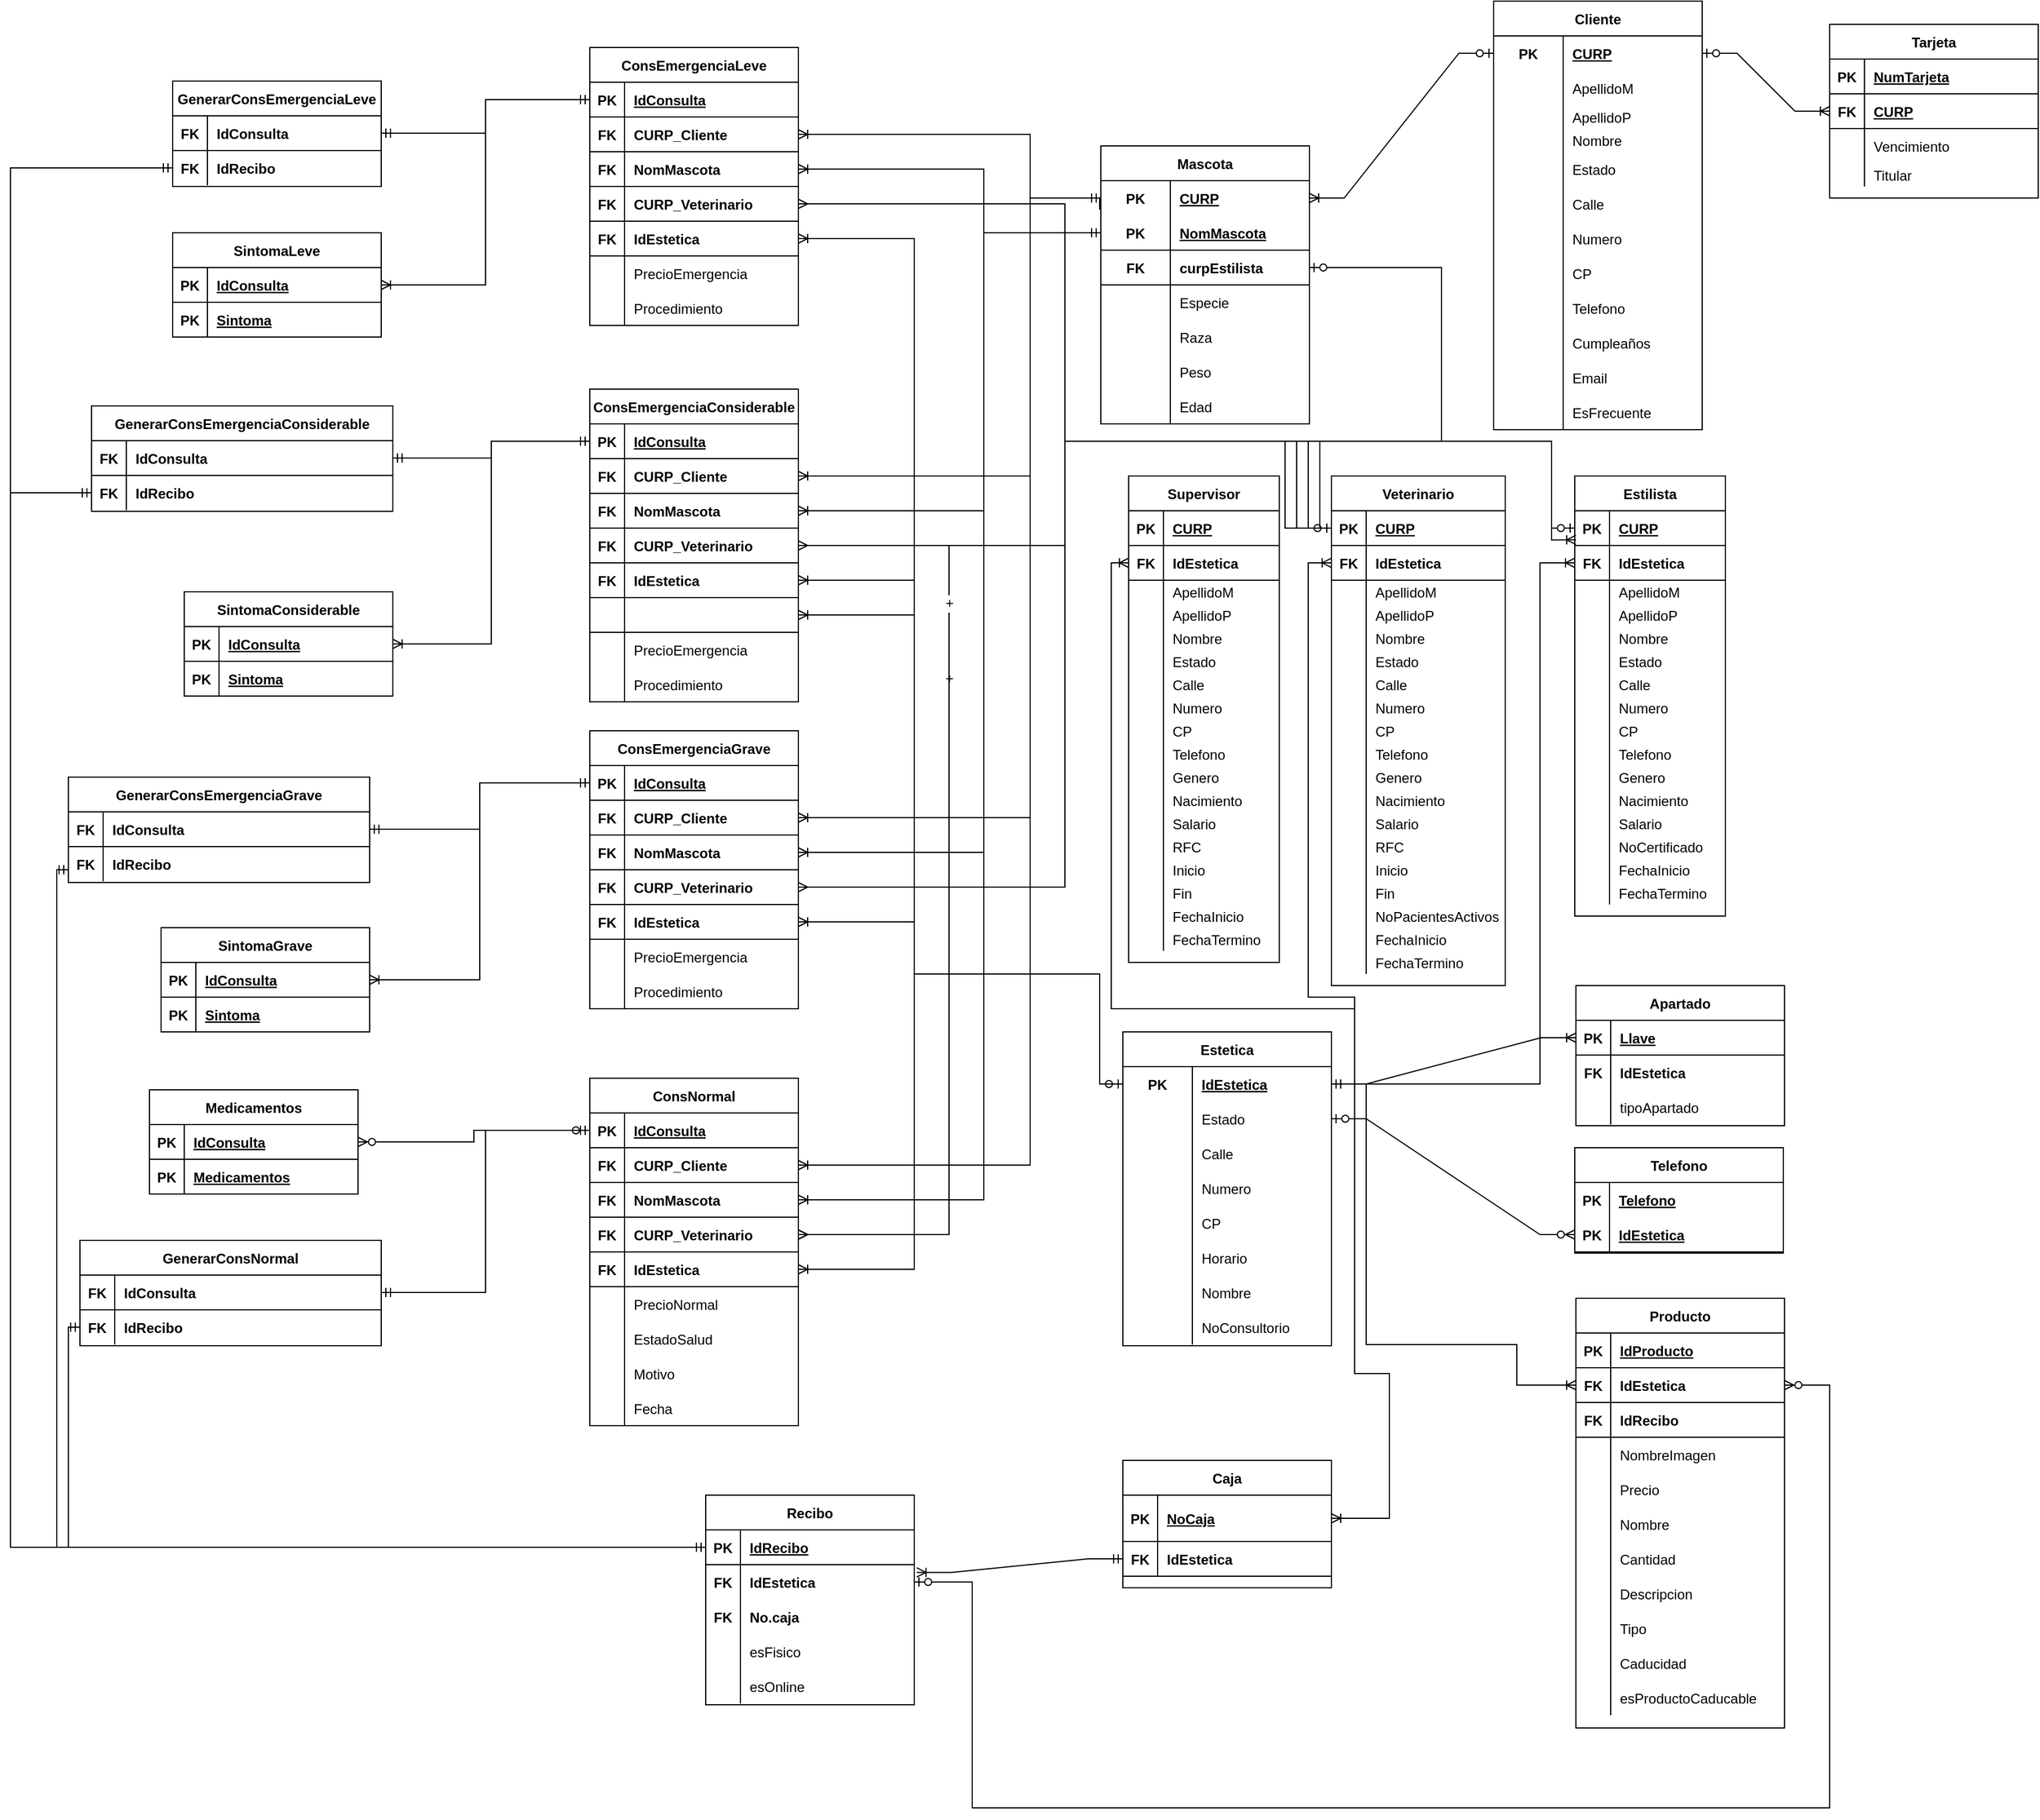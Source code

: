 <mxfile version="18.0.3" type="github">
  <diagram id="srW1yWKeXWpmYULfAVsb" name="Page-1">
    <mxGraphModel dx="1582" dy="1587" grid="1" gridSize="10" guides="1" tooltips="1" connect="1" arrows="1" fold="1" page="1" pageScale="1" pageWidth="827" pageHeight="1169" math="0" shadow="0">
      <root>
        <mxCell id="0" />
        <mxCell id="1" parent="0" />
        <mxCell id="UiKITjQTMyFntn7ngmuM-1" value="ConsEmergenciaLeve" style="shape=table;startSize=30;container=1;collapsible=1;childLayout=tableLayout;fixedRows=1;rowLines=0;fontStyle=1;align=center;resizeLast=1;" parent="1" vertex="1">
          <mxGeometry x="300" y="20" width="180" height="240" as="geometry" />
        </mxCell>
        <mxCell id="UiKITjQTMyFntn7ngmuM-2" value="" style="shape=tableRow;horizontal=0;startSize=0;swimlaneHead=0;swimlaneBody=0;fillColor=none;collapsible=0;dropTarget=0;points=[[0,0.5],[1,0.5]];portConstraint=eastwest;top=0;left=0;right=0;bottom=1;" parent="UiKITjQTMyFntn7ngmuM-1" vertex="1">
          <mxGeometry y="30" width="180" height="30" as="geometry" />
        </mxCell>
        <mxCell id="UiKITjQTMyFntn7ngmuM-3" value="PK" style="shape=partialRectangle;connectable=0;fillColor=none;top=0;left=0;bottom=0;right=0;fontStyle=1;overflow=hidden;" parent="UiKITjQTMyFntn7ngmuM-2" vertex="1">
          <mxGeometry width="30" height="30" as="geometry">
            <mxRectangle width="30" height="30" as="alternateBounds" />
          </mxGeometry>
        </mxCell>
        <mxCell id="UiKITjQTMyFntn7ngmuM-4" value="IdConsulta" style="shape=partialRectangle;connectable=0;fillColor=none;top=0;left=0;bottom=0;right=0;align=left;spacingLeft=6;fontStyle=5;overflow=hidden;" parent="UiKITjQTMyFntn7ngmuM-2" vertex="1">
          <mxGeometry x="30" width="150" height="30" as="geometry">
            <mxRectangle width="150" height="30" as="alternateBounds" />
          </mxGeometry>
        </mxCell>
        <mxCell id="UiKITjQTMyFntn7ngmuM-157" value="" style="shape=tableRow;horizontal=0;startSize=0;swimlaneHead=0;swimlaneBody=0;fillColor=none;collapsible=0;dropTarget=0;points=[[0,0.5],[1,0.5]];portConstraint=eastwest;top=0;left=0;right=0;bottom=1;" parent="UiKITjQTMyFntn7ngmuM-1" vertex="1">
          <mxGeometry y="60" width="180" height="30" as="geometry" />
        </mxCell>
        <mxCell id="UiKITjQTMyFntn7ngmuM-158" value="FK" style="shape=partialRectangle;connectable=0;fillColor=none;top=0;left=0;bottom=0;right=0;fontStyle=1;overflow=hidden;" parent="UiKITjQTMyFntn7ngmuM-157" vertex="1">
          <mxGeometry width="30" height="30" as="geometry">
            <mxRectangle width="30" height="30" as="alternateBounds" />
          </mxGeometry>
        </mxCell>
        <mxCell id="UiKITjQTMyFntn7ngmuM-159" value="CURP_Cliente" style="shape=partialRectangle;connectable=0;fillColor=none;top=0;left=0;bottom=0;right=0;align=left;spacingLeft=6;fontStyle=1;overflow=hidden;" parent="UiKITjQTMyFntn7ngmuM-157" vertex="1">
          <mxGeometry x="30" width="150" height="30" as="geometry">
            <mxRectangle width="150" height="30" as="alternateBounds" />
          </mxGeometry>
        </mxCell>
        <mxCell id="UiKITjQTMyFntn7ngmuM-163" value="" style="shape=tableRow;horizontal=0;startSize=0;swimlaneHead=0;swimlaneBody=0;fillColor=none;collapsible=0;dropTarget=0;points=[[0,0.5],[1,0.5]];portConstraint=eastwest;top=0;left=0;right=0;bottom=1;" parent="UiKITjQTMyFntn7ngmuM-1" vertex="1">
          <mxGeometry y="90" width="180" height="30" as="geometry" />
        </mxCell>
        <mxCell id="UiKITjQTMyFntn7ngmuM-164" value="FK" style="shape=partialRectangle;connectable=0;fillColor=none;top=0;left=0;bottom=0;right=0;fontStyle=1;overflow=hidden;" parent="UiKITjQTMyFntn7ngmuM-163" vertex="1">
          <mxGeometry width="30" height="30" as="geometry">
            <mxRectangle width="30" height="30" as="alternateBounds" />
          </mxGeometry>
        </mxCell>
        <mxCell id="UiKITjQTMyFntn7ngmuM-165" value="NomMascota" style="shape=partialRectangle;connectable=0;fillColor=none;top=0;left=0;bottom=0;right=0;align=left;spacingLeft=6;fontStyle=1;overflow=hidden;" parent="UiKITjQTMyFntn7ngmuM-163" vertex="1">
          <mxGeometry x="30" width="150" height="30" as="geometry">
            <mxRectangle width="150" height="30" as="alternateBounds" />
          </mxGeometry>
        </mxCell>
        <mxCell id="UiKITjQTMyFntn7ngmuM-199" value="" style="shape=tableRow;horizontal=0;startSize=0;swimlaneHead=0;swimlaneBody=0;fillColor=none;collapsible=0;dropTarget=0;points=[[0,0.5],[1,0.5]];portConstraint=eastwest;top=0;left=0;right=0;bottom=1;" parent="UiKITjQTMyFntn7ngmuM-1" vertex="1">
          <mxGeometry y="120" width="180" height="30" as="geometry" />
        </mxCell>
        <mxCell id="UiKITjQTMyFntn7ngmuM-200" value="FK" style="shape=partialRectangle;connectable=0;fillColor=none;top=0;left=0;bottom=0;right=0;fontStyle=1;overflow=hidden;" parent="UiKITjQTMyFntn7ngmuM-199" vertex="1">
          <mxGeometry width="30" height="30" as="geometry">
            <mxRectangle width="30" height="30" as="alternateBounds" />
          </mxGeometry>
        </mxCell>
        <mxCell id="UiKITjQTMyFntn7ngmuM-201" value="CURP_Veterinario" style="shape=partialRectangle;connectable=0;fillColor=none;top=0;left=0;bottom=0;right=0;align=left;spacingLeft=6;fontStyle=1;overflow=hidden;" parent="UiKITjQTMyFntn7ngmuM-199" vertex="1">
          <mxGeometry x="30" width="150" height="30" as="geometry">
            <mxRectangle width="150" height="30" as="alternateBounds" />
          </mxGeometry>
        </mxCell>
        <mxCell id="UiKITjQTMyFntn7ngmuM-243" value="" style="shape=tableRow;horizontal=0;startSize=0;swimlaneHead=0;swimlaneBody=0;fillColor=none;collapsible=0;dropTarget=0;points=[[0,0.5],[1,0.5]];portConstraint=eastwest;top=0;left=0;right=0;bottom=1;" parent="UiKITjQTMyFntn7ngmuM-1" vertex="1">
          <mxGeometry y="150" width="180" height="30" as="geometry" />
        </mxCell>
        <mxCell id="UiKITjQTMyFntn7ngmuM-244" value="FK" style="shape=partialRectangle;connectable=0;fillColor=none;top=0;left=0;bottom=0;right=0;fontStyle=1;overflow=hidden;" parent="UiKITjQTMyFntn7ngmuM-243" vertex="1">
          <mxGeometry width="30" height="30" as="geometry">
            <mxRectangle width="30" height="30" as="alternateBounds" />
          </mxGeometry>
        </mxCell>
        <mxCell id="UiKITjQTMyFntn7ngmuM-245" value="IdEstetica" style="shape=partialRectangle;connectable=0;fillColor=none;top=0;left=0;bottom=0;right=0;align=left;spacingLeft=6;fontStyle=1;overflow=hidden;" parent="UiKITjQTMyFntn7ngmuM-243" vertex="1">
          <mxGeometry x="30" width="150" height="30" as="geometry">
            <mxRectangle width="150" height="30" as="alternateBounds" />
          </mxGeometry>
        </mxCell>
        <mxCell id="UiKITjQTMyFntn7ngmuM-8" value="" style="shape=tableRow;horizontal=0;startSize=0;swimlaneHead=0;swimlaneBody=0;fillColor=none;collapsible=0;dropTarget=0;points=[[0,0.5],[1,0.5]];portConstraint=eastwest;top=0;left=0;right=0;bottom=0;" parent="UiKITjQTMyFntn7ngmuM-1" vertex="1">
          <mxGeometry y="180" width="180" height="30" as="geometry" />
        </mxCell>
        <mxCell id="UiKITjQTMyFntn7ngmuM-9" value="" style="shape=partialRectangle;connectable=0;fillColor=none;top=0;left=0;bottom=0;right=0;editable=1;overflow=hidden;" parent="UiKITjQTMyFntn7ngmuM-8" vertex="1">
          <mxGeometry width="30" height="30" as="geometry">
            <mxRectangle width="30" height="30" as="alternateBounds" />
          </mxGeometry>
        </mxCell>
        <mxCell id="UiKITjQTMyFntn7ngmuM-10" value="PrecioEmergencia" style="shape=partialRectangle;connectable=0;fillColor=none;top=0;left=0;bottom=0;right=0;align=left;spacingLeft=6;overflow=hidden;" parent="UiKITjQTMyFntn7ngmuM-8" vertex="1">
          <mxGeometry x="30" width="150" height="30" as="geometry">
            <mxRectangle width="150" height="30" as="alternateBounds" />
          </mxGeometry>
        </mxCell>
        <mxCell id="UiKITjQTMyFntn7ngmuM-11" value="" style="shape=tableRow;horizontal=0;startSize=0;swimlaneHead=0;swimlaneBody=0;fillColor=none;collapsible=0;dropTarget=0;points=[[0,0.5],[1,0.5]];portConstraint=eastwest;top=0;left=0;right=0;bottom=0;" parent="UiKITjQTMyFntn7ngmuM-1" vertex="1">
          <mxGeometry y="210" width="180" height="30" as="geometry" />
        </mxCell>
        <mxCell id="UiKITjQTMyFntn7ngmuM-12" value="" style="shape=partialRectangle;connectable=0;fillColor=none;top=0;left=0;bottom=0;right=0;editable=1;overflow=hidden;" parent="UiKITjQTMyFntn7ngmuM-11" vertex="1">
          <mxGeometry width="30" height="30" as="geometry">
            <mxRectangle width="30" height="30" as="alternateBounds" />
          </mxGeometry>
        </mxCell>
        <mxCell id="UiKITjQTMyFntn7ngmuM-13" value="Procedimiento" style="shape=partialRectangle;connectable=0;fillColor=none;top=0;left=0;bottom=0;right=0;align=left;spacingLeft=6;overflow=hidden;" parent="UiKITjQTMyFntn7ngmuM-11" vertex="1">
          <mxGeometry x="30" width="150" height="30" as="geometry">
            <mxRectangle width="150" height="30" as="alternateBounds" />
          </mxGeometry>
        </mxCell>
        <mxCell id="UiKITjQTMyFntn7ngmuM-15" value="ConsEmergenciaConsiderable" style="shape=table;startSize=30;container=1;collapsible=1;childLayout=tableLayout;fixedRows=1;rowLines=0;fontStyle=1;align=center;resizeLast=1;" parent="1" vertex="1">
          <mxGeometry x="300" y="315" width="180" height="270" as="geometry" />
        </mxCell>
        <mxCell id="UiKITjQTMyFntn7ngmuM-16" value="" style="shape=tableRow;horizontal=0;startSize=0;swimlaneHead=0;swimlaneBody=0;fillColor=none;collapsible=0;dropTarget=0;points=[[0,0.5],[1,0.5]];portConstraint=eastwest;top=0;left=0;right=0;bottom=1;" parent="UiKITjQTMyFntn7ngmuM-15" vertex="1">
          <mxGeometry y="30" width="180" height="30" as="geometry" />
        </mxCell>
        <mxCell id="UiKITjQTMyFntn7ngmuM-17" value="PK" style="shape=partialRectangle;connectable=0;fillColor=none;top=0;left=0;bottom=0;right=0;fontStyle=1;overflow=hidden;" parent="UiKITjQTMyFntn7ngmuM-16" vertex="1">
          <mxGeometry width="30" height="30" as="geometry">
            <mxRectangle width="30" height="30" as="alternateBounds" />
          </mxGeometry>
        </mxCell>
        <mxCell id="UiKITjQTMyFntn7ngmuM-18" value="IdConsulta" style="shape=partialRectangle;connectable=0;fillColor=none;top=0;left=0;bottom=0;right=0;align=left;spacingLeft=6;fontStyle=5;overflow=hidden;" parent="UiKITjQTMyFntn7ngmuM-16" vertex="1">
          <mxGeometry x="30" width="150" height="30" as="geometry">
            <mxRectangle width="150" height="30" as="alternateBounds" />
          </mxGeometry>
        </mxCell>
        <mxCell id="UiKITjQTMyFntn7ngmuM-180" value="" style="shape=tableRow;horizontal=0;startSize=0;swimlaneHead=0;swimlaneBody=0;fillColor=none;collapsible=0;dropTarget=0;points=[[0,0.5],[1,0.5]];portConstraint=eastwest;top=0;left=0;right=0;bottom=1;" parent="UiKITjQTMyFntn7ngmuM-15" vertex="1">
          <mxGeometry y="60" width="180" height="30" as="geometry" />
        </mxCell>
        <mxCell id="UiKITjQTMyFntn7ngmuM-181" value="FK" style="shape=partialRectangle;connectable=0;fillColor=none;top=0;left=0;bottom=0;right=0;fontStyle=1;overflow=hidden;" parent="UiKITjQTMyFntn7ngmuM-180" vertex="1">
          <mxGeometry width="30" height="30" as="geometry">
            <mxRectangle width="30" height="30" as="alternateBounds" />
          </mxGeometry>
        </mxCell>
        <mxCell id="UiKITjQTMyFntn7ngmuM-182" value="CURP_Cliente" style="shape=partialRectangle;connectable=0;fillColor=none;top=0;left=0;bottom=0;right=0;align=left;spacingLeft=6;fontStyle=1;overflow=hidden;" parent="UiKITjQTMyFntn7ngmuM-180" vertex="1">
          <mxGeometry x="30" width="150" height="30" as="geometry">
            <mxRectangle width="150" height="30" as="alternateBounds" />
          </mxGeometry>
        </mxCell>
        <mxCell id="UiKITjQTMyFntn7ngmuM-177" value="" style="shape=tableRow;horizontal=0;startSize=0;swimlaneHead=0;swimlaneBody=0;fillColor=none;collapsible=0;dropTarget=0;points=[[0,0.5],[1,0.5]];portConstraint=eastwest;top=0;left=0;right=0;bottom=1;" parent="UiKITjQTMyFntn7ngmuM-15" vertex="1">
          <mxGeometry y="90" width="180" height="30" as="geometry" />
        </mxCell>
        <mxCell id="UiKITjQTMyFntn7ngmuM-178" value="FK" style="shape=partialRectangle;connectable=0;fillColor=none;top=0;left=0;bottom=0;right=0;fontStyle=1;overflow=hidden;" parent="UiKITjQTMyFntn7ngmuM-177" vertex="1">
          <mxGeometry width="30" height="30" as="geometry">
            <mxRectangle width="30" height="30" as="alternateBounds" />
          </mxGeometry>
        </mxCell>
        <mxCell id="UiKITjQTMyFntn7ngmuM-179" value="NomMascota" style="shape=partialRectangle;connectable=0;fillColor=none;top=0;left=0;bottom=0;right=0;align=left;spacingLeft=6;fontStyle=1;overflow=hidden;" parent="UiKITjQTMyFntn7ngmuM-177" vertex="1">
          <mxGeometry x="30" width="150" height="30" as="geometry">
            <mxRectangle width="150" height="30" as="alternateBounds" />
          </mxGeometry>
        </mxCell>
        <mxCell id="UiKITjQTMyFntn7ngmuM-218" value="" style="shape=tableRow;horizontal=0;startSize=0;swimlaneHead=0;swimlaneBody=0;fillColor=none;collapsible=0;dropTarget=0;points=[[0,0.5],[1,0.5]];portConstraint=eastwest;top=0;left=0;right=0;bottom=1;" parent="UiKITjQTMyFntn7ngmuM-15" vertex="1">
          <mxGeometry y="120" width="180" height="30" as="geometry" />
        </mxCell>
        <mxCell id="UiKITjQTMyFntn7ngmuM-219" value="FK" style="shape=partialRectangle;connectable=0;fillColor=none;top=0;left=0;bottom=0;right=0;fontStyle=1;overflow=hidden;" parent="UiKITjQTMyFntn7ngmuM-218" vertex="1">
          <mxGeometry width="30" height="30" as="geometry">
            <mxRectangle width="30" height="30" as="alternateBounds" />
          </mxGeometry>
        </mxCell>
        <mxCell id="UiKITjQTMyFntn7ngmuM-220" value="CURP_Veterinario" style="shape=partialRectangle;connectable=0;fillColor=none;top=0;left=0;bottom=0;right=0;align=left;spacingLeft=6;fontStyle=1;overflow=hidden;" parent="UiKITjQTMyFntn7ngmuM-218" vertex="1">
          <mxGeometry x="30" width="150" height="30" as="geometry">
            <mxRectangle width="150" height="30" as="alternateBounds" />
          </mxGeometry>
        </mxCell>
        <mxCell id="UiKITjQTMyFntn7ngmuM-268" value="" style="shape=tableRow;horizontal=0;startSize=0;swimlaneHead=0;swimlaneBody=0;fillColor=none;collapsible=0;dropTarget=0;points=[[0,0.5],[1,0.5]];portConstraint=eastwest;top=0;left=0;right=0;bottom=1;" parent="UiKITjQTMyFntn7ngmuM-15" vertex="1">
          <mxGeometry y="150" width="180" height="30" as="geometry" />
        </mxCell>
        <mxCell id="UiKITjQTMyFntn7ngmuM-269" value="FK" style="shape=partialRectangle;connectable=0;fillColor=none;top=0;left=0;bottom=0;right=0;fontStyle=1;overflow=hidden;" parent="UiKITjQTMyFntn7ngmuM-268" vertex="1">
          <mxGeometry width="30" height="30" as="geometry">
            <mxRectangle width="30" height="30" as="alternateBounds" />
          </mxGeometry>
        </mxCell>
        <mxCell id="UiKITjQTMyFntn7ngmuM-270" value="IdEstetica" style="shape=partialRectangle;connectable=0;fillColor=none;top=0;left=0;bottom=0;right=0;align=left;spacingLeft=6;fontStyle=1;overflow=hidden;" parent="UiKITjQTMyFntn7ngmuM-268" vertex="1">
          <mxGeometry x="30" width="150" height="30" as="geometry">
            <mxRectangle width="150" height="30" as="alternateBounds" />
          </mxGeometry>
        </mxCell>
        <mxCell id="UiKITjQTMyFntn7ngmuM-283" value="" style="shape=tableRow;horizontal=0;startSize=0;swimlaneHead=0;swimlaneBody=0;fillColor=none;collapsible=0;dropTarget=0;points=[[0,0.5],[1,0.5]];portConstraint=eastwest;top=0;left=0;right=0;bottom=1;" parent="UiKITjQTMyFntn7ngmuM-15" vertex="1">
          <mxGeometry y="180" width="180" height="30" as="geometry" />
        </mxCell>
        <mxCell id="UiKITjQTMyFntn7ngmuM-284" value="" style="shape=partialRectangle;connectable=0;fillColor=none;top=0;left=0;bottom=0;right=0;fontStyle=1;overflow=hidden;" parent="UiKITjQTMyFntn7ngmuM-283" vertex="1">
          <mxGeometry width="30" height="30" as="geometry">
            <mxRectangle width="30" height="30" as="alternateBounds" />
          </mxGeometry>
        </mxCell>
        <mxCell id="UiKITjQTMyFntn7ngmuM-285" value="" style="shape=partialRectangle;connectable=0;fillColor=none;top=0;left=0;bottom=0;right=0;align=left;spacingLeft=6;fontStyle=1;overflow=hidden;" parent="UiKITjQTMyFntn7ngmuM-283" vertex="1">
          <mxGeometry x="30" width="150" height="30" as="geometry">
            <mxRectangle width="150" height="30" as="alternateBounds" />
          </mxGeometry>
        </mxCell>
        <mxCell id="UiKITjQTMyFntn7ngmuM-22" value="" style="shape=tableRow;horizontal=0;startSize=0;swimlaneHead=0;swimlaneBody=0;fillColor=none;collapsible=0;dropTarget=0;points=[[0,0.5],[1,0.5]];portConstraint=eastwest;top=0;left=0;right=0;bottom=0;" parent="UiKITjQTMyFntn7ngmuM-15" vertex="1">
          <mxGeometry y="210" width="180" height="30" as="geometry" />
        </mxCell>
        <mxCell id="UiKITjQTMyFntn7ngmuM-23" value="" style="shape=partialRectangle;connectable=0;fillColor=none;top=0;left=0;bottom=0;right=0;editable=1;overflow=hidden;" parent="UiKITjQTMyFntn7ngmuM-22" vertex="1">
          <mxGeometry width="30" height="30" as="geometry">
            <mxRectangle width="30" height="30" as="alternateBounds" />
          </mxGeometry>
        </mxCell>
        <mxCell id="UiKITjQTMyFntn7ngmuM-24" value="PrecioEmergencia" style="shape=partialRectangle;connectable=0;fillColor=none;top=0;left=0;bottom=0;right=0;align=left;spacingLeft=6;overflow=hidden;" parent="UiKITjQTMyFntn7ngmuM-22" vertex="1">
          <mxGeometry x="30" width="150" height="30" as="geometry">
            <mxRectangle width="150" height="30" as="alternateBounds" />
          </mxGeometry>
        </mxCell>
        <mxCell id="UiKITjQTMyFntn7ngmuM-25" value="" style="shape=tableRow;horizontal=0;startSize=0;swimlaneHead=0;swimlaneBody=0;fillColor=none;collapsible=0;dropTarget=0;points=[[0,0.5],[1,0.5]];portConstraint=eastwest;top=0;left=0;right=0;bottom=0;" parent="UiKITjQTMyFntn7ngmuM-15" vertex="1">
          <mxGeometry y="240" width="180" height="30" as="geometry" />
        </mxCell>
        <mxCell id="UiKITjQTMyFntn7ngmuM-26" value="" style="shape=partialRectangle;connectable=0;fillColor=none;top=0;left=0;bottom=0;right=0;editable=1;overflow=hidden;" parent="UiKITjQTMyFntn7ngmuM-25" vertex="1">
          <mxGeometry width="30" height="30" as="geometry">
            <mxRectangle width="30" height="30" as="alternateBounds" />
          </mxGeometry>
        </mxCell>
        <mxCell id="UiKITjQTMyFntn7ngmuM-27" value="Procedimiento" style="shape=partialRectangle;connectable=0;fillColor=none;top=0;left=0;bottom=0;right=0;align=left;spacingLeft=6;overflow=hidden;" parent="UiKITjQTMyFntn7ngmuM-25" vertex="1">
          <mxGeometry x="30" width="150" height="30" as="geometry">
            <mxRectangle width="150" height="30" as="alternateBounds" />
          </mxGeometry>
        </mxCell>
        <mxCell id="UiKITjQTMyFntn7ngmuM-28" value="ConsEmergenciaGrave" style="shape=table;startSize=30;container=1;collapsible=1;childLayout=tableLayout;fixedRows=1;rowLines=0;fontStyle=1;align=center;resizeLast=1;" parent="1" vertex="1">
          <mxGeometry x="300" y="610" width="180" height="240" as="geometry" />
        </mxCell>
        <mxCell id="UiKITjQTMyFntn7ngmuM-29" value="" style="shape=tableRow;horizontal=0;startSize=0;swimlaneHead=0;swimlaneBody=0;fillColor=none;collapsible=0;dropTarget=0;points=[[0,0.5],[1,0.5]];portConstraint=eastwest;top=0;left=0;right=0;bottom=1;" parent="UiKITjQTMyFntn7ngmuM-28" vertex="1">
          <mxGeometry y="30" width="180" height="30" as="geometry" />
        </mxCell>
        <mxCell id="UiKITjQTMyFntn7ngmuM-30" value="PK" style="shape=partialRectangle;connectable=0;fillColor=none;top=0;left=0;bottom=0;right=0;fontStyle=1;overflow=hidden;" parent="UiKITjQTMyFntn7ngmuM-29" vertex="1">
          <mxGeometry width="30" height="30" as="geometry">
            <mxRectangle width="30" height="30" as="alternateBounds" />
          </mxGeometry>
        </mxCell>
        <mxCell id="UiKITjQTMyFntn7ngmuM-31" value="IdConsulta" style="shape=partialRectangle;connectable=0;fillColor=none;top=0;left=0;bottom=0;right=0;align=left;spacingLeft=6;fontStyle=5;overflow=hidden;" parent="UiKITjQTMyFntn7ngmuM-29" vertex="1">
          <mxGeometry x="30" width="150" height="30" as="geometry">
            <mxRectangle width="150" height="30" as="alternateBounds" />
          </mxGeometry>
        </mxCell>
        <mxCell id="UiKITjQTMyFntn7ngmuM-187" value="" style="shape=tableRow;horizontal=0;startSize=0;swimlaneHead=0;swimlaneBody=0;fillColor=none;collapsible=0;dropTarget=0;points=[[0,0.5],[1,0.5]];portConstraint=eastwest;top=0;left=0;right=0;bottom=1;" parent="UiKITjQTMyFntn7ngmuM-28" vertex="1">
          <mxGeometry y="60" width="180" height="30" as="geometry" />
        </mxCell>
        <mxCell id="UiKITjQTMyFntn7ngmuM-188" value="FK" style="shape=partialRectangle;connectable=0;fillColor=none;top=0;left=0;bottom=0;right=0;fontStyle=1;overflow=hidden;" parent="UiKITjQTMyFntn7ngmuM-187" vertex="1">
          <mxGeometry width="30" height="30" as="geometry">
            <mxRectangle width="30" height="30" as="alternateBounds" />
          </mxGeometry>
        </mxCell>
        <mxCell id="UiKITjQTMyFntn7ngmuM-189" value="CURP_Cliente" style="shape=partialRectangle;connectable=0;fillColor=none;top=0;left=0;bottom=0;right=0;align=left;spacingLeft=6;fontStyle=1;overflow=hidden;" parent="UiKITjQTMyFntn7ngmuM-187" vertex="1">
          <mxGeometry x="30" width="150" height="30" as="geometry">
            <mxRectangle width="150" height="30" as="alternateBounds" />
          </mxGeometry>
        </mxCell>
        <mxCell id="UiKITjQTMyFntn7ngmuM-190" value="" style="shape=tableRow;horizontal=0;startSize=0;swimlaneHead=0;swimlaneBody=0;fillColor=none;collapsible=0;dropTarget=0;points=[[0,0.5],[1,0.5]];portConstraint=eastwest;top=0;left=0;right=0;bottom=1;" parent="UiKITjQTMyFntn7ngmuM-28" vertex="1">
          <mxGeometry y="90" width="180" height="30" as="geometry" />
        </mxCell>
        <mxCell id="UiKITjQTMyFntn7ngmuM-191" value="FK" style="shape=partialRectangle;connectable=0;fillColor=none;top=0;left=0;bottom=0;right=0;fontStyle=1;overflow=hidden;" parent="UiKITjQTMyFntn7ngmuM-190" vertex="1">
          <mxGeometry width="30" height="30" as="geometry">
            <mxRectangle width="30" height="30" as="alternateBounds" />
          </mxGeometry>
        </mxCell>
        <mxCell id="UiKITjQTMyFntn7ngmuM-192" value="NomMascota" style="shape=partialRectangle;connectable=0;fillColor=none;top=0;left=0;bottom=0;right=0;align=left;spacingLeft=6;fontStyle=1;overflow=hidden;" parent="UiKITjQTMyFntn7ngmuM-190" vertex="1">
          <mxGeometry x="30" width="150" height="30" as="geometry">
            <mxRectangle width="150" height="30" as="alternateBounds" />
          </mxGeometry>
        </mxCell>
        <mxCell id="UiKITjQTMyFntn7ngmuM-237" value="" style="shape=tableRow;horizontal=0;startSize=0;swimlaneHead=0;swimlaneBody=0;fillColor=none;collapsible=0;dropTarget=0;points=[[0,0.5],[1,0.5]];portConstraint=eastwest;top=0;left=0;right=0;bottom=1;" parent="UiKITjQTMyFntn7ngmuM-28" vertex="1">
          <mxGeometry y="120" width="180" height="30" as="geometry" />
        </mxCell>
        <mxCell id="UiKITjQTMyFntn7ngmuM-238" value="FK" style="shape=partialRectangle;connectable=0;fillColor=none;top=0;left=0;bottom=0;right=0;fontStyle=1;overflow=hidden;" parent="UiKITjQTMyFntn7ngmuM-237" vertex="1">
          <mxGeometry width="30" height="30" as="geometry">
            <mxRectangle width="30" height="30" as="alternateBounds" />
          </mxGeometry>
        </mxCell>
        <mxCell id="UiKITjQTMyFntn7ngmuM-239" value="CURP_Veterinario" style="shape=partialRectangle;connectable=0;fillColor=none;top=0;left=0;bottom=0;right=0;align=left;spacingLeft=6;fontStyle=1;overflow=hidden;" parent="UiKITjQTMyFntn7ngmuM-237" vertex="1">
          <mxGeometry x="30" width="150" height="30" as="geometry">
            <mxRectangle width="150" height="30" as="alternateBounds" />
          </mxGeometry>
        </mxCell>
        <mxCell id="UiKITjQTMyFntn7ngmuM-271" value="" style="shape=tableRow;horizontal=0;startSize=0;swimlaneHead=0;swimlaneBody=0;fillColor=none;collapsible=0;dropTarget=0;points=[[0,0.5],[1,0.5]];portConstraint=eastwest;top=0;left=0;right=0;bottom=1;" parent="UiKITjQTMyFntn7ngmuM-28" vertex="1">
          <mxGeometry y="150" width="180" height="30" as="geometry" />
        </mxCell>
        <mxCell id="UiKITjQTMyFntn7ngmuM-272" value="FK" style="shape=partialRectangle;connectable=0;fillColor=none;top=0;left=0;bottom=0;right=0;fontStyle=1;overflow=hidden;" parent="UiKITjQTMyFntn7ngmuM-271" vertex="1">
          <mxGeometry width="30" height="30" as="geometry">
            <mxRectangle width="30" height="30" as="alternateBounds" />
          </mxGeometry>
        </mxCell>
        <mxCell id="UiKITjQTMyFntn7ngmuM-273" value="IdEstetica" style="shape=partialRectangle;connectable=0;fillColor=none;top=0;left=0;bottom=0;right=0;align=left;spacingLeft=6;fontStyle=1;overflow=hidden;" parent="UiKITjQTMyFntn7ngmuM-271" vertex="1">
          <mxGeometry x="30" width="150" height="30" as="geometry">
            <mxRectangle width="150" height="30" as="alternateBounds" />
          </mxGeometry>
        </mxCell>
        <mxCell id="UiKITjQTMyFntn7ngmuM-35" value="" style="shape=tableRow;horizontal=0;startSize=0;swimlaneHead=0;swimlaneBody=0;fillColor=none;collapsible=0;dropTarget=0;points=[[0,0.5],[1,0.5]];portConstraint=eastwest;top=0;left=0;right=0;bottom=0;" parent="UiKITjQTMyFntn7ngmuM-28" vertex="1">
          <mxGeometry y="180" width="180" height="30" as="geometry" />
        </mxCell>
        <mxCell id="UiKITjQTMyFntn7ngmuM-36" value="" style="shape=partialRectangle;connectable=0;fillColor=none;top=0;left=0;bottom=0;right=0;editable=1;overflow=hidden;" parent="UiKITjQTMyFntn7ngmuM-35" vertex="1">
          <mxGeometry width="30" height="30" as="geometry">
            <mxRectangle width="30" height="30" as="alternateBounds" />
          </mxGeometry>
        </mxCell>
        <mxCell id="UiKITjQTMyFntn7ngmuM-37" value="PrecioEmergencia" style="shape=partialRectangle;connectable=0;fillColor=none;top=0;left=0;bottom=0;right=0;align=left;spacingLeft=6;overflow=hidden;" parent="UiKITjQTMyFntn7ngmuM-35" vertex="1">
          <mxGeometry x="30" width="150" height="30" as="geometry">
            <mxRectangle width="150" height="30" as="alternateBounds" />
          </mxGeometry>
        </mxCell>
        <mxCell id="UiKITjQTMyFntn7ngmuM-38" value="" style="shape=tableRow;horizontal=0;startSize=0;swimlaneHead=0;swimlaneBody=0;fillColor=none;collapsible=0;dropTarget=0;points=[[0,0.5],[1,0.5]];portConstraint=eastwest;top=0;left=0;right=0;bottom=0;" parent="UiKITjQTMyFntn7ngmuM-28" vertex="1">
          <mxGeometry y="210" width="180" height="30" as="geometry" />
        </mxCell>
        <mxCell id="UiKITjQTMyFntn7ngmuM-39" value="" style="shape=partialRectangle;connectable=0;fillColor=none;top=0;left=0;bottom=0;right=0;editable=1;overflow=hidden;" parent="UiKITjQTMyFntn7ngmuM-38" vertex="1">
          <mxGeometry width="30" height="30" as="geometry">
            <mxRectangle width="30" height="30" as="alternateBounds" />
          </mxGeometry>
        </mxCell>
        <mxCell id="UiKITjQTMyFntn7ngmuM-40" value="Procedimiento" style="shape=partialRectangle;connectable=0;fillColor=none;top=0;left=0;bottom=0;right=0;align=left;spacingLeft=6;overflow=hidden;" parent="UiKITjQTMyFntn7ngmuM-38" vertex="1">
          <mxGeometry x="30" width="150" height="30" as="geometry">
            <mxRectangle width="150" height="30" as="alternateBounds" />
          </mxGeometry>
        </mxCell>
        <mxCell id="UiKITjQTMyFntn7ngmuM-41" value="ConsNormal" style="shape=table;startSize=30;container=1;collapsible=1;childLayout=tableLayout;fixedRows=1;rowLines=0;fontStyle=1;align=center;resizeLast=1;" parent="1" vertex="1">
          <mxGeometry x="300" y="910" width="180" height="300" as="geometry" />
        </mxCell>
        <mxCell id="UiKITjQTMyFntn7ngmuM-42" value="" style="shape=tableRow;horizontal=0;startSize=0;swimlaneHead=0;swimlaneBody=0;fillColor=none;collapsible=0;dropTarget=0;points=[[0,0.5],[1,0.5]];portConstraint=eastwest;top=0;left=0;right=0;bottom=1;" parent="UiKITjQTMyFntn7ngmuM-41" vertex="1">
          <mxGeometry y="30" width="180" height="30" as="geometry" />
        </mxCell>
        <mxCell id="UiKITjQTMyFntn7ngmuM-43" value="PK" style="shape=partialRectangle;connectable=0;fillColor=none;top=0;left=0;bottom=0;right=0;fontStyle=1;overflow=hidden;" parent="UiKITjQTMyFntn7ngmuM-42" vertex="1">
          <mxGeometry width="30" height="30" as="geometry">
            <mxRectangle width="30" height="30" as="alternateBounds" />
          </mxGeometry>
        </mxCell>
        <mxCell id="UiKITjQTMyFntn7ngmuM-44" value="IdConsulta" style="shape=partialRectangle;connectable=0;fillColor=none;top=0;left=0;bottom=0;right=0;align=left;spacingLeft=6;fontStyle=5;overflow=hidden;" parent="UiKITjQTMyFntn7ngmuM-42" vertex="1">
          <mxGeometry x="30" width="150" height="30" as="geometry">
            <mxRectangle width="150" height="30" as="alternateBounds" />
          </mxGeometry>
        </mxCell>
        <mxCell id="UiKITjQTMyFntn7ngmuM-193" value="" style="shape=tableRow;horizontal=0;startSize=0;swimlaneHead=0;swimlaneBody=0;fillColor=none;collapsible=0;dropTarget=0;points=[[0,0.5],[1,0.5]];portConstraint=eastwest;top=0;left=0;right=0;bottom=1;" parent="UiKITjQTMyFntn7ngmuM-41" vertex="1">
          <mxGeometry y="60" width="180" height="30" as="geometry" />
        </mxCell>
        <mxCell id="UiKITjQTMyFntn7ngmuM-194" value="FK" style="shape=partialRectangle;connectable=0;fillColor=none;top=0;left=0;bottom=0;right=0;fontStyle=1;overflow=hidden;" parent="UiKITjQTMyFntn7ngmuM-193" vertex="1">
          <mxGeometry width="30" height="30" as="geometry">
            <mxRectangle width="30" height="30" as="alternateBounds" />
          </mxGeometry>
        </mxCell>
        <mxCell id="UiKITjQTMyFntn7ngmuM-195" value="CURP_Cliente" style="shape=partialRectangle;connectable=0;fillColor=none;top=0;left=0;bottom=0;right=0;align=left;spacingLeft=6;fontStyle=1;overflow=hidden;" parent="UiKITjQTMyFntn7ngmuM-193" vertex="1">
          <mxGeometry x="30" width="150" height="30" as="geometry">
            <mxRectangle width="150" height="30" as="alternateBounds" />
          </mxGeometry>
        </mxCell>
        <mxCell id="UiKITjQTMyFntn7ngmuM-196" value="" style="shape=tableRow;horizontal=0;startSize=0;swimlaneHead=0;swimlaneBody=0;fillColor=none;collapsible=0;dropTarget=0;points=[[0,0.5],[1,0.5]];portConstraint=eastwest;top=0;left=0;right=0;bottom=1;" parent="UiKITjQTMyFntn7ngmuM-41" vertex="1">
          <mxGeometry y="90" width="180" height="30" as="geometry" />
        </mxCell>
        <mxCell id="UiKITjQTMyFntn7ngmuM-197" value="FK" style="shape=partialRectangle;connectable=0;fillColor=none;top=0;left=0;bottom=0;right=0;fontStyle=1;overflow=hidden;" parent="UiKITjQTMyFntn7ngmuM-196" vertex="1">
          <mxGeometry width="30" height="30" as="geometry">
            <mxRectangle width="30" height="30" as="alternateBounds" />
          </mxGeometry>
        </mxCell>
        <mxCell id="UiKITjQTMyFntn7ngmuM-198" value="NomMascota" style="shape=partialRectangle;connectable=0;fillColor=none;top=0;left=0;bottom=0;right=0;align=left;spacingLeft=6;fontStyle=1;overflow=hidden;" parent="UiKITjQTMyFntn7ngmuM-196" vertex="1">
          <mxGeometry x="30" width="150" height="30" as="geometry">
            <mxRectangle width="150" height="30" as="alternateBounds" />
          </mxGeometry>
        </mxCell>
        <mxCell id="UiKITjQTMyFntn7ngmuM-240" value="" style="shape=tableRow;horizontal=0;startSize=0;swimlaneHead=0;swimlaneBody=0;fillColor=none;collapsible=0;dropTarget=0;points=[[0,0.5],[1,0.5]];portConstraint=eastwest;top=0;left=0;right=0;bottom=1;" parent="UiKITjQTMyFntn7ngmuM-41" vertex="1">
          <mxGeometry y="120" width="180" height="30" as="geometry" />
        </mxCell>
        <mxCell id="UiKITjQTMyFntn7ngmuM-241" value="FK" style="shape=partialRectangle;connectable=0;fillColor=none;top=0;left=0;bottom=0;right=0;fontStyle=1;overflow=hidden;" parent="UiKITjQTMyFntn7ngmuM-240" vertex="1">
          <mxGeometry width="30" height="30" as="geometry">
            <mxRectangle width="30" height="30" as="alternateBounds" />
          </mxGeometry>
        </mxCell>
        <mxCell id="UiKITjQTMyFntn7ngmuM-242" value="CURP_Veterinario" style="shape=partialRectangle;connectable=0;fillColor=none;top=0;left=0;bottom=0;right=0;align=left;spacingLeft=6;fontStyle=1;overflow=hidden;" parent="UiKITjQTMyFntn7ngmuM-240" vertex="1">
          <mxGeometry x="30" width="150" height="30" as="geometry">
            <mxRectangle width="150" height="30" as="alternateBounds" />
          </mxGeometry>
        </mxCell>
        <mxCell id="UiKITjQTMyFntn7ngmuM-274" value="" style="shape=tableRow;horizontal=0;startSize=0;swimlaneHead=0;swimlaneBody=0;fillColor=none;collapsible=0;dropTarget=0;points=[[0,0.5],[1,0.5]];portConstraint=eastwest;top=0;left=0;right=0;bottom=1;" parent="UiKITjQTMyFntn7ngmuM-41" vertex="1">
          <mxGeometry y="150" width="180" height="30" as="geometry" />
        </mxCell>
        <mxCell id="UiKITjQTMyFntn7ngmuM-275" value="FK" style="shape=partialRectangle;connectable=0;fillColor=none;top=0;left=0;bottom=0;right=0;fontStyle=1;overflow=hidden;" parent="UiKITjQTMyFntn7ngmuM-274" vertex="1">
          <mxGeometry width="30" height="30" as="geometry">
            <mxRectangle width="30" height="30" as="alternateBounds" />
          </mxGeometry>
        </mxCell>
        <mxCell id="UiKITjQTMyFntn7ngmuM-276" value="IdEstetica" style="shape=partialRectangle;connectable=0;fillColor=none;top=0;left=0;bottom=0;right=0;align=left;spacingLeft=6;fontStyle=1;overflow=hidden;labelBorderColor=none;" parent="UiKITjQTMyFntn7ngmuM-274" vertex="1">
          <mxGeometry x="30" width="150" height="30" as="geometry">
            <mxRectangle width="150" height="30" as="alternateBounds" />
          </mxGeometry>
        </mxCell>
        <mxCell id="UiKITjQTMyFntn7ngmuM-48" value="" style="shape=tableRow;horizontal=0;startSize=0;swimlaneHead=0;swimlaneBody=0;fillColor=none;collapsible=0;dropTarget=0;points=[[0,0.5],[1,0.5]];portConstraint=eastwest;top=0;left=0;right=0;bottom=0;" parent="UiKITjQTMyFntn7ngmuM-41" vertex="1">
          <mxGeometry y="180" width="180" height="30" as="geometry" />
        </mxCell>
        <mxCell id="UiKITjQTMyFntn7ngmuM-49" value="" style="shape=partialRectangle;connectable=0;fillColor=none;top=0;left=0;bottom=0;right=0;editable=1;overflow=hidden;" parent="UiKITjQTMyFntn7ngmuM-48" vertex="1">
          <mxGeometry width="30" height="30" as="geometry">
            <mxRectangle width="30" height="30" as="alternateBounds" />
          </mxGeometry>
        </mxCell>
        <mxCell id="UiKITjQTMyFntn7ngmuM-50" value="PrecioNormal" style="shape=partialRectangle;connectable=0;fillColor=none;top=0;left=0;bottom=0;right=0;align=left;spacingLeft=6;overflow=hidden;" parent="UiKITjQTMyFntn7ngmuM-48" vertex="1">
          <mxGeometry x="30" width="150" height="30" as="geometry">
            <mxRectangle width="150" height="30" as="alternateBounds" />
          </mxGeometry>
        </mxCell>
        <mxCell id="UiKITjQTMyFntn7ngmuM-51" value="" style="shape=tableRow;horizontal=0;startSize=0;swimlaneHead=0;swimlaneBody=0;fillColor=none;collapsible=0;dropTarget=0;points=[[0,0.5],[1,0.5]];portConstraint=eastwest;top=0;left=0;right=0;bottom=0;" parent="UiKITjQTMyFntn7ngmuM-41" vertex="1">
          <mxGeometry y="210" width="180" height="30" as="geometry" />
        </mxCell>
        <mxCell id="UiKITjQTMyFntn7ngmuM-52" value="" style="shape=partialRectangle;connectable=0;fillColor=none;top=0;left=0;bottom=0;right=0;editable=1;overflow=hidden;" parent="UiKITjQTMyFntn7ngmuM-51" vertex="1">
          <mxGeometry width="30" height="30" as="geometry">
            <mxRectangle width="30" height="30" as="alternateBounds" />
          </mxGeometry>
        </mxCell>
        <mxCell id="UiKITjQTMyFntn7ngmuM-53" value="EstadoSalud" style="shape=partialRectangle;connectable=0;fillColor=none;top=0;left=0;bottom=0;right=0;align=left;spacingLeft=6;overflow=hidden;" parent="UiKITjQTMyFntn7ngmuM-51" vertex="1">
          <mxGeometry x="30" width="150" height="30" as="geometry">
            <mxRectangle width="150" height="30" as="alternateBounds" />
          </mxGeometry>
        </mxCell>
        <mxCell id="UiKITjQTMyFntn7ngmuM-118" value="" style="shape=tableRow;horizontal=0;startSize=0;swimlaneHead=0;swimlaneBody=0;fillColor=none;collapsible=0;dropTarget=0;points=[[0,0.5],[1,0.5]];portConstraint=eastwest;top=0;left=0;right=0;bottom=0;" parent="UiKITjQTMyFntn7ngmuM-41" vertex="1">
          <mxGeometry y="240" width="180" height="30" as="geometry" />
        </mxCell>
        <mxCell id="UiKITjQTMyFntn7ngmuM-119" value="" style="shape=partialRectangle;connectable=0;fillColor=none;top=0;left=0;bottom=0;right=0;editable=1;overflow=hidden;" parent="UiKITjQTMyFntn7ngmuM-118" vertex="1">
          <mxGeometry width="30" height="30" as="geometry">
            <mxRectangle width="30" height="30" as="alternateBounds" />
          </mxGeometry>
        </mxCell>
        <mxCell id="UiKITjQTMyFntn7ngmuM-120" value="Motivo" style="shape=partialRectangle;connectable=0;fillColor=none;top=0;left=0;bottom=0;right=0;align=left;spacingLeft=6;overflow=hidden;" parent="UiKITjQTMyFntn7ngmuM-118" vertex="1">
          <mxGeometry x="30" width="150" height="30" as="geometry">
            <mxRectangle width="150" height="30" as="alternateBounds" />
          </mxGeometry>
        </mxCell>
        <mxCell id="UiKITjQTMyFntn7ngmuM-121" value="" style="shape=tableRow;horizontal=0;startSize=0;swimlaneHead=0;swimlaneBody=0;fillColor=none;collapsible=0;dropTarget=0;points=[[0,0.5],[1,0.5]];portConstraint=eastwest;top=0;left=0;right=0;bottom=0;" parent="UiKITjQTMyFntn7ngmuM-41" vertex="1">
          <mxGeometry y="270" width="180" height="30" as="geometry" />
        </mxCell>
        <mxCell id="UiKITjQTMyFntn7ngmuM-122" value="" style="shape=partialRectangle;connectable=0;fillColor=none;top=0;left=0;bottom=0;right=0;editable=1;overflow=hidden;" parent="UiKITjQTMyFntn7ngmuM-121" vertex="1">
          <mxGeometry width="30" height="30" as="geometry">
            <mxRectangle width="30" height="30" as="alternateBounds" />
          </mxGeometry>
        </mxCell>
        <mxCell id="UiKITjQTMyFntn7ngmuM-123" value="Fecha" style="shape=partialRectangle;connectable=0;fillColor=none;top=0;left=0;bottom=0;right=0;align=left;spacingLeft=6;overflow=hidden;" parent="UiKITjQTMyFntn7ngmuM-121" vertex="1">
          <mxGeometry x="30" width="150" height="30" as="geometry">
            <mxRectangle width="150" height="30" as="alternateBounds" />
          </mxGeometry>
        </mxCell>
        <mxCell id="UiKITjQTMyFntn7ngmuM-58" value="SintomaConsiderable" style="shape=table;startSize=30;container=1;collapsible=1;childLayout=tableLayout;fixedRows=1;rowLines=0;fontStyle=1;align=center;resizeLast=1;" parent="1" vertex="1">
          <mxGeometry x="-50" y="490" width="180" height="90" as="geometry" />
        </mxCell>
        <mxCell id="UiKITjQTMyFntn7ngmuM-59" value="" style="shape=tableRow;horizontal=0;startSize=0;swimlaneHead=0;swimlaneBody=0;fillColor=none;collapsible=0;dropTarget=0;points=[[0,0.5],[1,0.5]];portConstraint=eastwest;top=0;left=0;right=0;bottom=1;" parent="UiKITjQTMyFntn7ngmuM-58" vertex="1">
          <mxGeometry y="30" width="180" height="30" as="geometry" />
        </mxCell>
        <mxCell id="UiKITjQTMyFntn7ngmuM-60" value="PK" style="shape=partialRectangle;connectable=0;fillColor=none;top=0;left=0;bottom=0;right=0;fontStyle=1;overflow=hidden;" parent="UiKITjQTMyFntn7ngmuM-59" vertex="1">
          <mxGeometry width="30" height="30" as="geometry">
            <mxRectangle width="30" height="30" as="alternateBounds" />
          </mxGeometry>
        </mxCell>
        <mxCell id="UiKITjQTMyFntn7ngmuM-61" value="IdConsulta" style="shape=partialRectangle;connectable=0;fillColor=none;top=0;left=0;bottom=0;right=0;align=left;spacingLeft=6;fontStyle=5;overflow=hidden;" parent="UiKITjQTMyFntn7ngmuM-59" vertex="1">
          <mxGeometry x="30" width="150" height="30" as="geometry">
            <mxRectangle width="150" height="30" as="alternateBounds" />
          </mxGeometry>
        </mxCell>
        <mxCell id="UiKITjQTMyFntn7ngmuM-62" value="" style="shape=tableRow;horizontal=0;startSize=0;swimlaneHead=0;swimlaneBody=0;fillColor=none;collapsible=0;dropTarget=0;points=[[0,0.5],[1,0.5]];portConstraint=eastwest;top=0;left=0;right=0;bottom=0;" parent="UiKITjQTMyFntn7ngmuM-58" vertex="1">
          <mxGeometry y="60" width="180" height="30" as="geometry" />
        </mxCell>
        <mxCell id="UiKITjQTMyFntn7ngmuM-63" value="PK" style="shape=partialRectangle;connectable=0;fillColor=none;top=0;left=0;bottom=0;right=0;editable=1;overflow=hidden;fontStyle=1" parent="UiKITjQTMyFntn7ngmuM-62" vertex="1">
          <mxGeometry width="30" height="30" as="geometry">
            <mxRectangle width="30" height="30" as="alternateBounds" />
          </mxGeometry>
        </mxCell>
        <mxCell id="UiKITjQTMyFntn7ngmuM-64" value="Sintoma" style="shape=partialRectangle;connectable=0;fillColor=none;top=0;left=0;bottom=0;right=0;align=left;spacingLeft=6;overflow=hidden;fontStyle=5" parent="UiKITjQTMyFntn7ngmuM-62" vertex="1">
          <mxGeometry x="30" width="150" height="30" as="geometry">
            <mxRectangle width="150" height="30" as="alternateBounds" />
          </mxGeometry>
        </mxCell>
        <mxCell id="UiKITjQTMyFntn7ngmuM-73" value="Medicamentos" style="shape=table;startSize=30;container=1;collapsible=1;childLayout=tableLayout;fixedRows=1;rowLines=0;fontStyle=1;align=center;resizeLast=1;" parent="1" vertex="1">
          <mxGeometry x="-80" y="920" width="180" height="90" as="geometry" />
        </mxCell>
        <mxCell id="UiKITjQTMyFntn7ngmuM-74" value="" style="shape=tableRow;horizontal=0;startSize=0;swimlaneHead=0;swimlaneBody=0;fillColor=none;collapsible=0;dropTarget=0;points=[[0,0.5],[1,0.5]];portConstraint=eastwest;top=0;left=0;right=0;bottom=1;" parent="UiKITjQTMyFntn7ngmuM-73" vertex="1">
          <mxGeometry y="30" width="180" height="30" as="geometry" />
        </mxCell>
        <mxCell id="UiKITjQTMyFntn7ngmuM-75" value="PK" style="shape=partialRectangle;connectable=0;fillColor=none;top=0;left=0;bottom=0;right=0;fontStyle=1;overflow=hidden;" parent="UiKITjQTMyFntn7ngmuM-74" vertex="1">
          <mxGeometry width="30" height="30" as="geometry">
            <mxRectangle width="30" height="30" as="alternateBounds" />
          </mxGeometry>
        </mxCell>
        <mxCell id="UiKITjQTMyFntn7ngmuM-76" value="IdConsulta" style="shape=partialRectangle;connectable=0;fillColor=none;top=0;left=0;bottom=0;right=0;align=left;spacingLeft=6;fontStyle=5;overflow=hidden;" parent="UiKITjQTMyFntn7ngmuM-74" vertex="1">
          <mxGeometry x="30" width="150" height="30" as="geometry">
            <mxRectangle width="150" height="30" as="alternateBounds" />
          </mxGeometry>
        </mxCell>
        <mxCell id="UiKITjQTMyFntn7ngmuM-77" value="" style="shape=tableRow;horizontal=0;startSize=0;swimlaneHead=0;swimlaneBody=0;fillColor=none;collapsible=0;dropTarget=0;points=[[0,0.5],[1,0.5]];portConstraint=eastwest;top=0;left=0;right=0;bottom=0;fontStyle=1" parent="UiKITjQTMyFntn7ngmuM-73" vertex="1">
          <mxGeometry y="60" width="180" height="30" as="geometry" />
        </mxCell>
        <mxCell id="UiKITjQTMyFntn7ngmuM-78" value="PK" style="shape=partialRectangle;connectable=0;fillColor=none;top=0;left=0;bottom=0;right=0;editable=1;overflow=hidden;fontStyle=1" parent="UiKITjQTMyFntn7ngmuM-77" vertex="1">
          <mxGeometry width="30" height="30" as="geometry">
            <mxRectangle width="30" height="30" as="alternateBounds" />
          </mxGeometry>
        </mxCell>
        <mxCell id="UiKITjQTMyFntn7ngmuM-79" value="Medicamentos" style="shape=partialRectangle;connectable=0;fillColor=none;top=0;left=0;bottom=0;right=0;align=left;spacingLeft=6;overflow=hidden;fontStyle=5" parent="UiKITjQTMyFntn7ngmuM-77" vertex="1">
          <mxGeometry x="30" width="150" height="30" as="geometry">
            <mxRectangle width="150" height="30" as="alternateBounds" />
          </mxGeometry>
        </mxCell>
        <mxCell id="UiKITjQTMyFntn7ngmuM-98" value="Mascota" style="shape=table;startSize=30;container=1;collapsible=1;childLayout=tableLayout;fixedRows=1;rowLines=0;fontStyle=1;align=center;resizeLast=1;" parent="1" vertex="1">
          <mxGeometry x="741" y="105" width="180" height="240" as="geometry" />
        </mxCell>
        <mxCell id="UiKITjQTMyFntn7ngmuM-99" value="" style="shape=tableRow;horizontal=0;startSize=0;swimlaneHead=0;swimlaneBody=0;fillColor=none;collapsible=0;dropTarget=0;points=[[0,0.5],[1,0.5]];portConstraint=eastwest;top=0;left=0;right=0;bottom=0;" parent="UiKITjQTMyFntn7ngmuM-98" vertex="1">
          <mxGeometry y="30" width="180" height="30" as="geometry" />
        </mxCell>
        <mxCell id="UiKITjQTMyFntn7ngmuM-100" value="PK" style="shape=partialRectangle;connectable=0;fillColor=none;top=0;left=0;bottom=0;right=0;fontStyle=1;overflow=hidden;" parent="UiKITjQTMyFntn7ngmuM-99" vertex="1">
          <mxGeometry width="60" height="30" as="geometry">
            <mxRectangle width="60" height="30" as="alternateBounds" />
          </mxGeometry>
        </mxCell>
        <mxCell id="UiKITjQTMyFntn7ngmuM-101" value="CURP" style="shape=partialRectangle;connectable=0;fillColor=none;top=0;left=0;bottom=0;right=0;align=left;spacingLeft=6;fontStyle=5;overflow=hidden;" parent="UiKITjQTMyFntn7ngmuM-99" vertex="1">
          <mxGeometry x="60" width="120" height="30" as="geometry">
            <mxRectangle width="120" height="30" as="alternateBounds" />
          </mxGeometry>
        </mxCell>
        <mxCell id="UiKITjQTMyFntn7ngmuM-102" value="" style="shape=tableRow;horizontal=0;startSize=0;swimlaneHead=0;swimlaneBody=0;fillColor=none;collapsible=0;dropTarget=0;points=[[0,0.5],[1,0.5]];portConstraint=eastwest;top=0;left=0;right=0;bottom=1;" parent="UiKITjQTMyFntn7ngmuM-98" vertex="1">
          <mxGeometry y="60" width="180" height="30" as="geometry" />
        </mxCell>
        <mxCell id="UiKITjQTMyFntn7ngmuM-103" value="PK" style="shape=partialRectangle;connectable=0;fillColor=none;top=0;left=0;bottom=0;right=0;fontStyle=1;overflow=hidden;" parent="UiKITjQTMyFntn7ngmuM-102" vertex="1">
          <mxGeometry width="60" height="30" as="geometry">
            <mxRectangle width="60" height="30" as="alternateBounds" />
          </mxGeometry>
        </mxCell>
        <mxCell id="UiKITjQTMyFntn7ngmuM-104" value="NomMascota" style="shape=partialRectangle;connectable=0;fillColor=none;top=0;left=0;bottom=0;right=0;align=left;spacingLeft=6;fontStyle=5;overflow=hidden;" parent="UiKITjQTMyFntn7ngmuM-102" vertex="1">
          <mxGeometry x="60" width="120" height="30" as="geometry">
            <mxRectangle width="120" height="30" as="alternateBounds" />
          </mxGeometry>
        </mxCell>
        <mxCell id="Ofh_8o3d98rWW40HNszT-1" style="shape=tableRow;horizontal=0;startSize=0;swimlaneHead=0;swimlaneBody=0;fillColor=none;collapsible=0;dropTarget=0;points=[[0,0.5],[1,0.5]];portConstraint=eastwest;top=0;left=0;right=0;bottom=1;" vertex="1" parent="UiKITjQTMyFntn7ngmuM-98">
          <mxGeometry y="90" width="180" height="30" as="geometry" />
        </mxCell>
        <mxCell id="Ofh_8o3d98rWW40HNszT-2" value="FK" style="shape=partialRectangle;connectable=0;fillColor=none;top=0;left=0;bottom=0;right=0;fontStyle=1;overflow=hidden;" vertex="1" parent="Ofh_8o3d98rWW40HNszT-1">
          <mxGeometry width="60" height="30" as="geometry">
            <mxRectangle width="60" height="30" as="alternateBounds" />
          </mxGeometry>
        </mxCell>
        <mxCell id="Ofh_8o3d98rWW40HNszT-3" value="curpEstilista" style="shape=partialRectangle;connectable=0;fillColor=none;top=0;left=0;bottom=0;right=0;align=left;spacingLeft=6;fontStyle=1;overflow=hidden;" vertex="1" parent="Ofh_8o3d98rWW40HNszT-1">
          <mxGeometry x="60" width="120" height="30" as="geometry">
            <mxRectangle width="120" height="30" as="alternateBounds" />
          </mxGeometry>
        </mxCell>
        <mxCell id="UiKITjQTMyFntn7ngmuM-105" value="" style="shape=tableRow;horizontal=0;startSize=0;swimlaneHead=0;swimlaneBody=0;fillColor=none;collapsible=0;dropTarget=0;points=[[0,0.5],[1,0.5]];portConstraint=eastwest;top=0;left=0;right=0;bottom=0;" parent="UiKITjQTMyFntn7ngmuM-98" vertex="1">
          <mxGeometry y="120" width="180" height="30" as="geometry" />
        </mxCell>
        <mxCell id="UiKITjQTMyFntn7ngmuM-106" value="" style="shape=partialRectangle;connectable=0;fillColor=none;top=0;left=0;bottom=0;right=0;editable=1;overflow=hidden;" parent="UiKITjQTMyFntn7ngmuM-105" vertex="1">
          <mxGeometry width="60" height="30" as="geometry">
            <mxRectangle width="60" height="30" as="alternateBounds" />
          </mxGeometry>
        </mxCell>
        <mxCell id="UiKITjQTMyFntn7ngmuM-107" value="Especie" style="shape=partialRectangle;connectable=0;fillColor=none;top=0;left=0;bottom=0;right=0;align=left;spacingLeft=6;overflow=hidden;" parent="UiKITjQTMyFntn7ngmuM-105" vertex="1">
          <mxGeometry x="60" width="120" height="30" as="geometry">
            <mxRectangle width="120" height="30" as="alternateBounds" />
          </mxGeometry>
        </mxCell>
        <mxCell id="UiKITjQTMyFntn7ngmuM-108" value="" style="shape=tableRow;horizontal=0;startSize=0;swimlaneHead=0;swimlaneBody=0;fillColor=none;collapsible=0;dropTarget=0;points=[[0,0.5],[1,0.5]];portConstraint=eastwest;top=0;left=0;right=0;bottom=0;" parent="UiKITjQTMyFntn7ngmuM-98" vertex="1">
          <mxGeometry y="150" width="180" height="30" as="geometry" />
        </mxCell>
        <mxCell id="UiKITjQTMyFntn7ngmuM-109" value="" style="shape=partialRectangle;connectable=0;fillColor=none;top=0;left=0;bottom=0;right=0;editable=1;overflow=hidden;" parent="UiKITjQTMyFntn7ngmuM-108" vertex="1">
          <mxGeometry width="60" height="30" as="geometry">
            <mxRectangle width="60" height="30" as="alternateBounds" />
          </mxGeometry>
        </mxCell>
        <mxCell id="UiKITjQTMyFntn7ngmuM-110" value="Raza" style="shape=partialRectangle;connectable=0;fillColor=none;top=0;left=0;bottom=0;right=0;align=left;spacingLeft=6;overflow=hidden;" parent="UiKITjQTMyFntn7ngmuM-108" vertex="1">
          <mxGeometry x="60" width="120" height="30" as="geometry">
            <mxRectangle width="120" height="30" as="alternateBounds" />
          </mxGeometry>
        </mxCell>
        <mxCell id="UiKITjQTMyFntn7ngmuM-111" value="" style="shape=tableRow;horizontal=0;startSize=0;swimlaneHead=0;swimlaneBody=0;fillColor=none;collapsible=0;dropTarget=0;points=[[0,0.5],[1,0.5]];portConstraint=eastwest;top=0;left=0;right=0;bottom=0;" parent="UiKITjQTMyFntn7ngmuM-98" vertex="1">
          <mxGeometry y="180" width="180" height="30" as="geometry" />
        </mxCell>
        <mxCell id="UiKITjQTMyFntn7ngmuM-112" value="" style="shape=partialRectangle;connectable=0;fillColor=none;top=0;left=0;bottom=0;right=0;editable=1;overflow=hidden;" parent="UiKITjQTMyFntn7ngmuM-111" vertex="1">
          <mxGeometry width="60" height="30" as="geometry">
            <mxRectangle width="60" height="30" as="alternateBounds" />
          </mxGeometry>
        </mxCell>
        <mxCell id="UiKITjQTMyFntn7ngmuM-113" value="Peso" style="shape=partialRectangle;connectable=0;fillColor=none;top=0;left=0;bottom=0;right=0;align=left;spacingLeft=6;overflow=hidden;" parent="UiKITjQTMyFntn7ngmuM-111" vertex="1">
          <mxGeometry x="60" width="120" height="30" as="geometry">
            <mxRectangle width="120" height="30" as="alternateBounds" />
          </mxGeometry>
        </mxCell>
        <mxCell id="UiKITjQTMyFntn7ngmuM-114" value="" style="shape=tableRow;horizontal=0;startSize=0;swimlaneHead=0;swimlaneBody=0;fillColor=none;collapsible=0;dropTarget=0;points=[[0,0.5],[1,0.5]];portConstraint=eastwest;top=0;left=0;right=0;bottom=0;" parent="UiKITjQTMyFntn7ngmuM-98" vertex="1">
          <mxGeometry y="210" width="180" height="30" as="geometry" />
        </mxCell>
        <mxCell id="UiKITjQTMyFntn7ngmuM-115" value="" style="shape=partialRectangle;connectable=0;fillColor=none;top=0;left=0;bottom=0;right=0;editable=1;overflow=hidden;" parent="UiKITjQTMyFntn7ngmuM-114" vertex="1">
          <mxGeometry width="60" height="30" as="geometry">
            <mxRectangle width="60" height="30" as="alternateBounds" />
          </mxGeometry>
        </mxCell>
        <mxCell id="UiKITjQTMyFntn7ngmuM-116" value="Edad" style="shape=partialRectangle;connectable=0;fillColor=none;top=0;left=0;bottom=0;right=0;align=left;spacingLeft=6;overflow=hidden;" parent="UiKITjQTMyFntn7ngmuM-114" vertex="1">
          <mxGeometry x="60" width="120" height="30" as="geometry">
            <mxRectangle width="120" height="30" as="alternateBounds" />
          </mxGeometry>
        </mxCell>
        <mxCell id="UiKITjQTMyFntn7ngmuM-292" value="Cliente" style="shape=table;startSize=30;container=1;collapsible=1;childLayout=tableLayout;fixedRows=1;rowLines=0;fontStyle=1;align=center;resizeLast=1;" parent="1" vertex="1">
          <mxGeometry x="1080" y="-20" width="180" height="370" as="geometry" />
        </mxCell>
        <mxCell id="UiKITjQTMyFntn7ngmuM-293" value="" style="shape=tableRow;horizontal=0;startSize=0;swimlaneHead=0;swimlaneBody=0;fillColor=none;collapsible=0;dropTarget=0;points=[[0,0.5],[1,0.5]];portConstraint=eastwest;top=0;left=0;right=0;bottom=0;" parent="UiKITjQTMyFntn7ngmuM-292" vertex="1">
          <mxGeometry y="30" width="180" height="30" as="geometry" />
        </mxCell>
        <mxCell id="UiKITjQTMyFntn7ngmuM-294" value="PK" style="shape=partialRectangle;connectable=0;fillColor=none;top=0;left=0;bottom=0;right=0;fontStyle=1;overflow=hidden;" parent="UiKITjQTMyFntn7ngmuM-293" vertex="1">
          <mxGeometry width="60" height="30" as="geometry">
            <mxRectangle width="60" height="30" as="alternateBounds" />
          </mxGeometry>
        </mxCell>
        <mxCell id="UiKITjQTMyFntn7ngmuM-295" value="CURP" style="shape=partialRectangle;connectable=0;fillColor=none;top=0;left=0;bottom=0;right=0;align=left;spacingLeft=6;fontStyle=5;overflow=hidden;" parent="UiKITjQTMyFntn7ngmuM-293" vertex="1">
          <mxGeometry x="60" width="120" height="30" as="geometry">
            <mxRectangle width="120" height="30" as="alternateBounds" />
          </mxGeometry>
        </mxCell>
        <mxCell id="UiKITjQTMyFntn7ngmuM-299" value="" style="shape=tableRow;horizontal=0;startSize=0;swimlaneHead=0;swimlaneBody=0;fillColor=none;collapsible=0;dropTarget=0;points=[[0,0.5],[1,0.5]];portConstraint=eastwest;top=0;left=0;right=0;bottom=0;" parent="UiKITjQTMyFntn7ngmuM-292" vertex="1">
          <mxGeometry y="60" width="180" height="30" as="geometry" />
        </mxCell>
        <mxCell id="UiKITjQTMyFntn7ngmuM-300" value="" style="shape=partialRectangle;connectable=0;fillColor=none;top=0;left=0;bottom=0;right=0;editable=1;overflow=hidden;" parent="UiKITjQTMyFntn7ngmuM-299" vertex="1">
          <mxGeometry width="60" height="30" as="geometry">
            <mxRectangle width="60" height="30" as="alternateBounds" />
          </mxGeometry>
        </mxCell>
        <mxCell id="UiKITjQTMyFntn7ngmuM-301" value="ApellidoM " style="shape=partialRectangle;connectable=0;fillColor=none;top=0;left=0;bottom=0;right=0;align=left;spacingLeft=6;overflow=hidden;" parent="UiKITjQTMyFntn7ngmuM-299" vertex="1">
          <mxGeometry x="60" width="120" height="30" as="geometry">
            <mxRectangle width="120" height="30" as="alternateBounds" />
          </mxGeometry>
        </mxCell>
        <mxCell id="UiKITjQTMyFntn7ngmuM-302" value="" style="shape=tableRow;horizontal=0;startSize=0;swimlaneHead=0;swimlaneBody=0;fillColor=none;collapsible=0;dropTarget=0;points=[[0,0.5],[1,0.5]];portConstraint=eastwest;top=0;left=0;right=0;bottom=0;" parent="UiKITjQTMyFntn7ngmuM-292" vertex="1">
          <mxGeometry y="90" width="180" height="20" as="geometry" />
        </mxCell>
        <mxCell id="UiKITjQTMyFntn7ngmuM-303" value="" style="shape=partialRectangle;connectable=0;fillColor=none;top=0;left=0;bottom=0;right=0;editable=1;overflow=hidden;" parent="UiKITjQTMyFntn7ngmuM-302" vertex="1">
          <mxGeometry width="60" height="20" as="geometry">
            <mxRectangle width="60" height="20" as="alternateBounds" />
          </mxGeometry>
        </mxCell>
        <mxCell id="UiKITjQTMyFntn7ngmuM-304" value="ApellidoP" style="shape=partialRectangle;connectable=0;fillColor=none;top=0;left=0;bottom=0;right=0;align=left;spacingLeft=6;overflow=hidden;" parent="UiKITjQTMyFntn7ngmuM-302" vertex="1">
          <mxGeometry x="60" width="120" height="20" as="geometry">
            <mxRectangle width="120" height="20" as="alternateBounds" />
          </mxGeometry>
        </mxCell>
        <mxCell id="UiKITjQTMyFntn7ngmuM-305" value="" style="shape=tableRow;horizontal=0;startSize=0;swimlaneHead=0;swimlaneBody=0;fillColor=none;collapsible=0;dropTarget=0;points=[[0,0.5],[1,0.5]];portConstraint=eastwest;top=0;left=0;right=0;bottom=0;" parent="UiKITjQTMyFntn7ngmuM-292" vertex="1">
          <mxGeometry y="110" width="180" height="20" as="geometry" />
        </mxCell>
        <mxCell id="UiKITjQTMyFntn7ngmuM-306" value="" style="shape=partialRectangle;connectable=0;fillColor=none;top=0;left=0;bottom=0;right=0;editable=1;overflow=hidden;" parent="UiKITjQTMyFntn7ngmuM-305" vertex="1">
          <mxGeometry width="60" height="20" as="geometry">
            <mxRectangle width="60" height="20" as="alternateBounds" />
          </mxGeometry>
        </mxCell>
        <mxCell id="UiKITjQTMyFntn7ngmuM-307" value="Nombre" style="shape=partialRectangle;connectable=0;fillColor=none;top=0;left=0;bottom=0;right=0;align=left;spacingLeft=6;overflow=hidden;" parent="UiKITjQTMyFntn7ngmuM-305" vertex="1">
          <mxGeometry x="60" width="120" height="20" as="geometry">
            <mxRectangle width="120" height="20" as="alternateBounds" />
          </mxGeometry>
        </mxCell>
        <mxCell id="UiKITjQTMyFntn7ngmuM-308" value="" style="shape=tableRow;horizontal=0;startSize=0;swimlaneHead=0;swimlaneBody=0;fillColor=none;collapsible=0;dropTarget=0;points=[[0,0.5],[1,0.5]];portConstraint=eastwest;top=0;left=0;right=0;bottom=0;" parent="UiKITjQTMyFntn7ngmuM-292" vertex="1">
          <mxGeometry y="130" width="180" height="30" as="geometry" />
        </mxCell>
        <mxCell id="UiKITjQTMyFntn7ngmuM-309" value="" style="shape=partialRectangle;connectable=0;fillColor=none;top=0;left=0;bottom=0;right=0;editable=1;overflow=hidden;" parent="UiKITjQTMyFntn7ngmuM-308" vertex="1">
          <mxGeometry width="60" height="30" as="geometry">
            <mxRectangle width="60" height="30" as="alternateBounds" />
          </mxGeometry>
        </mxCell>
        <mxCell id="UiKITjQTMyFntn7ngmuM-310" value="Estado   " style="shape=partialRectangle;connectable=0;fillColor=none;top=0;left=0;bottom=0;right=0;align=left;spacingLeft=6;overflow=hidden;" parent="UiKITjQTMyFntn7ngmuM-308" vertex="1">
          <mxGeometry x="60" width="120" height="30" as="geometry">
            <mxRectangle width="120" height="30" as="alternateBounds" />
          </mxGeometry>
        </mxCell>
        <mxCell id="95O-ymoZN5KAleag1DTF-2" value="" style="shape=tableRow;horizontal=0;startSize=0;swimlaneHead=0;swimlaneBody=0;fillColor=none;collapsible=0;dropTarget=0;points=[[0,0.5],[1,0.5]];portConstraint=eastwest;top=0;left=0;right=0;bottom=0;" parent="UiKITjQTMyFntn7ngmuM-292" vertex="1">
          <mxGeometry y="160" width="180" height="30" as="geometry" />
        </mxCell>
        <mxCell id="95O-ymoZN5KAleag1DTF-3" value="" style="shape=partialRectangle;connectable=0;fillColor=none;top=0;left=0;bottom=0;right=0;editable=1;overflow=hidden;" parent="95O-ymoZN5KAleag1DTF-2" vertex="1">
          <mxGeometry width="60" height="30" as="geometry">
            <mxRectangle width="60" height="30" as="alternateBounds" />
          </mxGeometry>
        </mxCell>
        <mxCell id="95O-ymoZN5KAleag1DTF-4" value="Calle   " style="shape=partialRectangle;connectable=0;fillColor=none;top=0;left=0;bottom=0;right=0;align=left;spacingLeft=6;overflow=hidden;" parent="95O-ymoZN5KAleag1DTF-2" vertex="1">
          <mxGeometry x="60" width="120" height="30" as="geometry">
            <mxRectangle width="120" height="30" as="alternateBounds" />
          </mxGeometry>
        </mxCell>
        <mxCell id="95O-ymoZN5KAleag1DTF-5" value="" style="shape=tableRow;horizontal=0;startSize=0;swimlaneHead=0;swimlaneBody=0;fillColor=none;collapsible=0;dropTarget=0;points=[[0,0.5],[1,0.5]];portConstraint=eastwest;top=0;left=0;right=0;bottom=0;" parent="UiKITjQTMyFntn7ngmuM-292" vertex="1">
          <mxGeometry y="190" width="180" height="30" as="geometry" />
        </mxCell>
        <mxCell id="95O-ymoZN5KAleag1DTF-6" value="" style="shape=partialRectangle;connectable=0;fillColor=none;top=0;left=0;bottom=0;right=0;editable=1;overflow=hidden;" parent="95O-ymoZN5KAleag1DTF-5" vertex="1">
          <mxGeometry width="60" height="30" as="geometry">
            <mxRectangle width="60" height="30" as="alternateBounds" />
          </mxGeometry>
        </mxCell>
        <mxCell id="95O-ymoZN5KAleag1DTF-7" value="Numero" style="shape=partialRectangle;connectable=0;fillColor=none;top=0;left=0;bottom=0;right=0;align=left;spacingLeft=6;overflow=hidden;" parent="95O-ymoZN5KAleag1DTF-5" vertex="1">
          <mxGeometry x="60" width="120" height="30" as="geometry">
            <mxRectangle width="120" height="30" as="alternateBounds" />
          </mxGeometry>
        </mxCell>
        <mxCell id="95O-ymoZN5KAleag1DTF-8" value="" style="shape=tableRow;horizontal=0;startSize=0;swimlaneHead=0;swimlaneBody=0;fillColor=none;collapsible=0;dropTarget=0;points=[[0,0.5],[1,0.5]];portConstraint=eastwest;top=0;left=0;right=0;bottom=0;" parent="UiKITjQTMyFntn7ngmuM-292" vertex="1">
          <mxGeometry y="220" width="180" height="30" as="geometry" />
        </mxCell>
        <mxCell id="95O-ymoZN5KAleag1DTF-9" value="" style="shape=partialRectangle;connectable=0;fillColor=none;top=0;left=0;bottom=0;right=0;editable=1;overflow=hidden;" parent="95O-ymoZN5KAleag1DTF-8" vertex="1">
          <mxGeometry width="60" height="30" as="geometry">
            <mxRectangle width="60" height="30" as="alternateBounds" />
          </mxGeometry>
        </mxCell>
        <mxCell id="95O-ymoZN5KAleag1DTF-10" value="CP" style="shape=partialRectangle;connectable=0;fillColor=none;top=0;left=0;bottom=0;right=0;align=left;spacingLeft=6;overflow=hidden;" parent="95O-ymoZN5KAleag1DTF-8" vertex="1">
          <mxGeometry x="60" width="120" height="30" as="geometry">
            <mxRectangle width="120" height="30" as="alternateBounds" />
          </mxGeometry>
        </mxCell>
        <mxCell id="95O-ymoZN5KAleag1DTF-11" value="" style="shape=tableRow;horizontal=0;startSize=0;swimlaneHead=0;swimlaneBody=0;fillColor=none;collapsible=0;dropTarget=0;points=[[0,0.5],[1,0.5]];portConstraint=eastwest;top=0;left=0;right=0;bottom=0;" parent="UiKITjQTMyFntn7ngmuM-292" vertex="1">
          <mxGeometry y="250" width="180" height="30" as="geometry" />
        </mxCell>
        <mxCell id="95O-ymoZN5KAleag1DTF-12" value="" style="shape=partialRectangle;connectable=0;fillColor=none;top=0;left=0;bottom=0;right=0;editable=1;overflow=hidden;" parent="95O-ymoZN5KAleag1DTF-11" vertex="1">
          <mxGeometry width="60" height="30" as="geometry">
            <mxRectangle width="60" height="30" as="alternateBounds" />
          </mxGeometry>
        </mxCell>
        <mxCell id="95O-ymoZN5KAleag1DTF-13" value="Telefono" style="shape=partialRectangle;connectable=0;fillColor=none;top=0;left=0;bottom=0;right=0;align=left;spacingLeft=6;overflow=hidden;" parent="95O-ymoZN5KAleag1DTF-11" vertex="1">
          <mxGeometry x="60" width="120" height="30" as="geometry">
            <mxRectangle width="120" height="30" as="alternateBounds" />
          </mxGeometry>
        </mxCell>
        <mxCell id="yiQiOntqi6382KoyKyQ4-46" value="" style="shape=tableRow;horizontal=0;startSize=0;swimlaneHead=0;swimlaneBody=0;fillColor=none;collapsible=0;dropTarget=0;points=[[0,0.5],[1,0.5]];portConstraint=eastwest;top=0;left=0;right=0;bottom=0;" parent="UiKITjQTMyFntn7ngmuM-292" vertex="1">
          <mxGeometry y="280" width="180" height="30" as="geometry" />
        </mxCell>
        <mxCell id="yiQiOntqi6382KoyKyQ4-47" value="" style="shape=partialRectangle;connectable=0;fillColor=none;top=0;left=0;bottom=0;right=0;editable=1;overflow=hidden;" parent="yiQiOntqi6382KoyKyQ4-46" vertex="1">
          <mxGeometry width="60" height="30" as="geometry">
            <mxRectangle width="60" height="30" as="alternateBounds" />
          </mxGeometry>
        </mxCell>
        <mxCell id="yiQiOntqi6382KoyKyQ4-48" value="Cumpleaños" style="shape=partialRectangle;connectable=0;fillColor=none;top=0;left=0;bottom=0;right=0;align=left;spacingLeft=6;overflow=hidden;" parent="yiQiOntqi6382KoyKyQ4-46" vertex="1">
          <mxGeometry x="60" width="120" height="30" as="geometry">
            <mxRectangle width="120" height="30" as="alternateBounds" />
          </mxGeometry>
        </mxCell>
        <mxCell id="yiQiOntqi6382KoyKyQ4-49" value="" style="shape=tableRow;horizontal=0;startSize=0;swimlaneHead=0;swimlaneBody=0;fillColor=none;collapsible=0;dropTarget=0;points=[[0,0.5],[1,0.5]];portConstraint=eastwest;top=0;left=0;right=0;bottom=0;" parent="UiKITjQTMyFntn7ngmuM-292" vertex="1">
          <mxGeometry y="310" width="180" height="30" as="geometry" />
        </mxCell>
        <mxCell id="yiQiOntqi6382KoyKyQ4-50" value="" style="shape=partialRectangle;connectable=0;fillColor=none;top=0;left=0;bottom=0;right=0;editable=1;overflow=hidden;" parent="yiQiOntqi6382KoyKyQ4-49" vertex="1">
          <mxGeometry width="60" height="30" as="geometry">
            <mxRectangle width="60" height="30" as="alternateBounds" />
          </mxGeometry>
        </mxCell>
        <mxCell id="yiQiOntqi6382KoyKyQ4-51" value="Email" style="shape=partialRectangle;connectable=0;fillColor=none;top=0;left=0;bottom=0;right=0;align=left;spacingLeft=6;overflow=hidden;" parent="yiQiOntqi6382KoyKyQ4-49" vertex="1">
          <mxGeometry x="60" width="120" height="30" as="geometry">
            <mxRectangle width="120" height="30" as="alternateBounds" />
          </mxGeometry>
        </mxCell>
        <mxCell id="yiQiOntqi6382KoyKyQ4-52" value="" style="shape=tableRow;horizontal=0;startSize=0;swimlaneHead=0;swimlaneBody=0;fillColor=none;collapsible=0;dropTarget=0;points=[[0,0.5],[1,0.5]];portConstraint=eastwest;top=0;left=0;right=0;bottom=0;" parent="UiKITjQTMyFntn7ngmuM-292" vertex="1">
          <mxGeometry y="340" width="180" height="30" as="geometry" />
        </mxCell>
        <mxCell id="yiQiOntqi6382KoyKyQ4-53" value="" style="shape=partialRectangle;connectable=0;fillColor=none;top=0;left=0;bottom=0;right=0;editable=1;overflow=hidden;" parent="yiQiOntqi6382KoyKyQ4-52" vertex="1">
          <mxGeometry width="60" height="30" as="geometry">
            <mxRectangle width="60" height="30" as="alternateBounds" />
          </mxGeometry>
        </mxCell>
        <mxCell id="yiQiOntqi6382KoyKyQ4-54" value="EsFrecuente" style="shape=partialRectangle;connectable=0;fillColor=none;top=0;left=0;bottom=0;right=0;align=left;spacingLeft=6;overflow=hidden;" parent="yiQiOntqi6382KoyKyQ4-52" vertex="1">
          <mxGeometry x="60" width="120" height="30" as="geometry">
            <mxRectangle width="120" height="30" as="alternateBounds" />
          </mxGeometry>
        </mxCell>
        <mxCell id="UiKITjQTMyFntn7ngmuM-327" value="Estetica" style="shape=table;startSize=30;container=1;collapsible=1;childLayout=tableLayout;fixedRows=1;rowLines=0;fontStyle=1;align=center;resizeLast=1;" parent="1" vertex="1">
          <mxGeometry x="760" y="870" width="180" height="271" as="geometry" />
        </mxCell>
        <mxCell id="UiKITjQTMyFntn7ngmuM-328" value="" style="shape=tableRow;horizontal=0;startSize=0;swimlaneHead=0;swimlaneBody=0;fillColor=none;collapsible=0;dropTarget=0;points=[[0,0.5],[1,0.5]];portConstraint=eastwest;top=0;left=0;right=0;bottom=0;" parent="UiKITjQTMyFntn7ngmuM-327" vertex="1">
          <mxGeometry y="30" width="180" height="30" as="geometry" />
        </mxCell>
        <mxCell id="UiKITjQTMyFntn7ngmuM-329" value="PK" style="shape=partialRectangle;connectable=0;fillColor=none;top=0;left=0;bottom=0;right=0;fontStyle=1;overflow=hidden;" parent="UiKITjQTMyFntn7ngmuM-328" vertex="1">
          <mxGeometry width="60" height="30" as="geometry">
            <mxRectangle width="60" height="30" as="alternateBounds" />
          </mxGeometry>
        </mxCell>
        <mxCell id="UiKITjQTMyFntn7ngmuM-330" value="IdEstetica" style="shape=partialRectangle;connectable=0;fillColor=none;top=0;left=0;bottom=0;right=0;align=left;spacingLeft=6;fontStyle=5;overflow=hidden;" parent="UiKITjQTMyFntn7ngmuM-328" vertex="1">
          <mxGeometry x="60" width="120" height="30" as="geometry">
            <mxRectangle width="120" height="30" as="alternateBounds" />
          </mxGeometry>
        </mxCell>
        <mxCell id="UiKITjQTMyFntn7ngmuM-331" value="" style="shape=tableRow;horizontal=0;startSize=0;swimlaneHead=0;swimlaneBody=0;fillColor=none;collapsible=0;dropTarget=0;points=[[0,0.5],[1,0.5]];portConstraint=eastwest;top=0;left=0;right=0;bottom=0;" parent="UiKITjQTMyFntn7ngmuM-327" vertex="1">
          <mxGeometry y="60" width="180" height="30" as="geometry" />
        </mxCell>
        <mxCell id="UiKITjQTMyFntn7ngmuM-332" value="" style="shape=partialRectangle;connectable=0;fillColor=none;top=0;left=0;bottom=0;right=0;editable=1;overflow=hidden;" parent="UiKITjQTMyFntn7ngmuM-331" vertex="1">
          <mxGeometry width="60" height="30" as="geometry">
            <mxRectangle width="60" height="30" as="alternateBounds" />
          </mxGeometry>
        </mxCell>
        <mxCell id="UiKITjQTMyFntn7ngmuM-333" value="Estado" style="shape=partialRectangle;connectable=0;fillColor=none;top=0;left=0;bottom=0;right=0;align=left;spacingLeft=6;overflow=hidden;" parent="UiKITjQTMyFntn7ngmuM-331" vertex="1">
          <mxGeometry x="60" width="120" height="30" as="geometry">
            <mxRectangle width="120" height="30" as="alternateBounds" />
          </mxGeometry>
        </mxCell>
        <mxCell id="UiKITjQTMyFntn7ngmuM-334" value="" style="shape=tableRow;horizontal=0;startSize=0;swimlaneHead=0;swimlaneBody=0;fillColor=none;collapsible=0;dropTarget=0;points=[[0,0.5],[1,0.5]];portConstraint=eastwest;top=0;left=0;right=0;bottom=0;" parent="UiKITjQTMyFntn7ngmuM-327" vertex="1">
          <mxGeometry y="90" width="180" height="30" as="geometry" />
        </mxCell>
        <mxCell id="UiKITjQTMyFntn7ngmuM-335" value="" style="shape=partialRectangle;connectable=0;fillColor=none;top=0;left=0;bottom=0;right=0;editable=1;overflow=hidden;" parent="UiKITjQTMyFntn7ngmuM-334" vertex="1">
          <mxGeometry width="60" height="30" as="geometry">
            <mxRectangle width="60" height="30" as="alternateBounds" />
          </mxGeometry>
        </mxCell>
        <mxCell id="UiKITjQTMyFntn7ngmuM-336" value="Calle" style="shape=partialRectangle;connectable=0;fillColor=none;top=0;left=0;bottom=0;right=0;align=left;spacingLeft=6;overflow=hidden;" parent="UiKITjQTMyFntn7ngmuM-334" vertex="1">
          <mxGeometry x="60" width="120" height="30" as="geometry">
            <mxRectangle width="120" height="30" as="alternateBounds" />
          </mxGeometry>
        </mxCell>
        <mxCell id="UiKITjQTMyFntn7ngmuM-337" value="" style="shape=tableRow;horizontal=0;startSize=0;swimlaneHead=0;swimlaneBody=0;fillColor=none;collapsible=0;dropTarget=0;points=[[0,0.5],[1,0.5]];portConstraint=eastwest;top=0;left=0;right=0;bottom=0;" parent="UiKITjQTMyFntn7ngmuM-327" vertex="1">
          <mxGeometry y="120" width="180" height="30" as="geometry" />
        </mxCell>
        <mxCell id="UiKITjQTMyFntn7ngmuM-338" value="" style="shape=partialRectangle;connectable=0;fillColor=none;top=0;left=0;bottom=0;right=0;editable=1;overflow=hidden;" parent="UiKITjQTMyFntn7ngmuM-337" vertex="1">
          <mxGeometry width="60" height="30" as="geometry">
            <mxRectangle width="60" height="30" as="alternateBounds" />
          </mxGeometry>
        </mxCell>
        <mxCell id="UiKITjQTMyFntn7ngmuM-339" value="Numero" style="shape=partialRectangle;connectable=0;fillColor=none;top=0;left=0;bottom=0;right=0;align=left;spacingLeft=6;overflow=hidden;" parent="UiKITjQTMyFntn7ngmuM-337" vertex="1">
          <mxGeometry x="60" width="120" height="30" as="geometry">
            <mxRectangle width="120" height="30" as="alternateBounds" />
          </mxGeometry>
        </mxCell>
        <mxCell id="UiKITjQTMyFntn7ngmuM-340" value="" style="shape=tableRow;horizontal=0;startSize=0;swimlaneHead=0;swimlaneBody=0;fillColor=none;collapsible=0;dropTarget=0;points=[[0,0.5],[1,0.5]];portConstraint=eastwest;top=0;left=0;right=0;bottom=0;" parent="UiKITjQTMyFntn7ngmuM-327" vertex="1">
          <mxGeometry y="150" width="180" height="30" as="geometry" />
        </mxCell>
        <mxCell id="UiKITjQTMyFntn7ngmuM-341" value="" style="shape=partialRectangle;connectable=0;fillColor=none;top=0;left=0;bottom=0;right=0;editable=1;overflow=hidden;" parent="UiKITjQTMyFntn7ngmuM-340" vertex="1">
          <mxGeometry width="60" height="30" as="geometry">
            <mxRectangle width="60" height="30" as="alternateBounds" />
          </mxGeometry>
        </mxCell>
        <mxCell id="UiKITjQTMyFntn7ngmuM-342" value="CP" style="shape=partialRectangle;connectable=0;fillColor=none;top=0;left=0;bottom=0;right=0;align=left;spacingLeft=6;overflow=hidden;" parent="UiKITjQTMyFntn7ngmuM-340" vertex="1">
          <mxGeometry x="60" width="120" height="30" as="geometry">
            <mxRectangle width="120" height="30" as="alternateBounds" />
          </mxGeometry>
        </mxCell>
        <mxCell id="yL3Avakiqk7WFQJjXc-6-1" value="" style="shape=tableRow;horizontal=0;startSize=0;swimlaneHead=0;swimlaneBody=0;fillColor=none;collapsible=0;dropTarget=0;points=[[0,0.5],[1,0.5]];portConstraint=eastwest;top=0;left=0;right=0;bottom=0;" parent="UiKITjQTMyFntn7ngmuM-327" vertex="1">
          <mxGeometry y="180" width="180" height="30" as="geometry" />
        </mxCell>
        <mxCell id="yL3Avakiqk7WFQJjXc-6-2" value="" style="shape=partialRectangle;connectable=0;fillColor=none;top=0;left=0;bottom=0;right=0;editable=1;overflow=hidden;" parent="yL3Avakiqk7WFQJjXc-6-1" vertex="1">
          <mxGeometry width="60" height="30" as="geometry">
            <mxRectangle width="60" height="30" as="alternateBounds" />
          </mxGeometry>
        </mxCell>
        <mxCell id="yL3Avakiqk7WFQJjXc-6-3" value="Horario" style="shape=partialRectangle;connectable=0;fillColor=none;top=0;left=0;bottom=0;right=0;align=left;spacingLeft=6;overflow=hidden;" parent="yL3Avakiqk7WFQJjXc-6-1" vertex="1">
          <mxGeometry x="60" width="120" height="30" as="geometry">
            <mxRectangle width="120" height="30" as="alternateBounds" />
          </mxGeometry>
        </mxCell>
        <mxCell id="yL3Avakiqk7WFQJjXc-6-4" value="" style="shape=tableRow;horizontal=0;startSize=0;swimlaneHead=0;swimlaneBody=0;fillColor=none;collapsible=0;dropTarget=0;points=[[0,0.5],[1,0.5]];portConstraint=eastwest;top=0;left=0;right=0;bottom=0;" parent="UiKITjQTMyFntn7ngmuM-327" vertex="1">
          <mxGeometry y="210" width="180" height="30" as="geometry" />
        </mxCell>
        <mxCell id="yL3Avakiqk7WFQJjXc-6-5" value="" style="shape=partialRectangle;connectable=0;fillColor=none;top=0;left=0;bottom=0;right=0;editable=1;overflow=hidden;" parent="yL3Avakiqk7WFQJjXc-6-4" vertex="1">
          <mxGeometry width="60" height="30" as="geometry">
            <mxRectangle width="60" height="30" as="alternateBounds" />
          </mxGeometry>
        </mxCell>
        <mxCell id="yL3Avakiqk7WFQJjXc-6-6" value="Nombre" style="shape=partialRectangle;connectable=0;fillColor=none;top=0;left=0;bottom=0;right=0;align=left;spacingLeft=6;overflow=hidden;" parent="yL3Avakiqk7WFQJjXc-6-4" vertex="1">
          <mxGeometry x="60" width="120" height="30" as="geometry">
            <mxRectangle width="120" height="30" as="alternateBounds" />
          </mxGeometry>
        </mxCell>
        <mxCell id="yiQiOntqi6382KoyKyQ4-59" value="" style="shape=tableRow;horizontal=0;startSize=0;swimlaneHead=0;swimlaneBody=0;fillColor=none;collapsible=0;dropTarget=0;points=[[0,0.5],[1,0.5]];portConstraint=eastwest;top=0;left=0;right=0;bottom=0;" parent="UiKITjQTMyFntn7ngmuM-327" vertex="1">
          <mxGeometry y="240" width="180" height="30" as="geometry" />
        </mxCell>
        <mxCell id="yiQiOntqi6382KoyKyQ4-60" value="" style="shape=partialRectangle;connectable=0;fillColor=none;top=0;left=0;bottom=0;right=0;editable=1;overflow=hidden;" parent="yiQiOntqi6382KoyKyQ4-59" vertex="1">
          <mxGeometry width="60" height="30" as="geometry">
            <mxRectangle width="60" height="30" as="alternateBounds" />
          </mxGeometry>
        </mxCell>
        <mxCell id="yiQiOntqi6382KoyKyQ4-61" value="NoConsultorio" style="shape=partialRectangle;connectable=0;fillColor=none;top=0;left=0;bottom=0;right=0;align=left;spacingLeft=6;overflow=hidden;" parent="yiQiOntqi6382KoyKyQ4-59" vertex="1">
          <mxGeometry x="60" width="120" height="30" as="geometry">
            <mxRectangle width="120" height="30" as="alternateBounds" />
          </mxGeometry>
        </mxCell>
        <mxCell id="UiKITjQTMyFntn7ngmuM-389" value="" style="edgeStyle=orthogonalEdgeStyle;fontSize=12;html=1;endArrow=ERoneToMany;startArrow=ERmandOne;rounded=0;exitX=0;exitY=0.5;exitDx=0;exitDy=0;" parent="1" source="UiKITjQTMyFntn7ngmuM-102" target="UiKITjQTMyFntn7ngmuM-163" edge="1">
          <mxGeometry width="100" height="100" relative="1" as="geometry">
            <mxPoint x="470" y="360" as="sourcePoint" />
            <mxPoint x="570" y="260" as="targetPoint" />
            <Array as="points">
              <mxPoint x="640" y="180" />
              <mxPoint x="640" y="125" />
            </Array>
          </mxGeometry>
        </mxCell>
        <mxCell id="UiKITjQTMyFntn7ngmuM-396" value="" style="edgeStyle=orthogonalEdgeStyle;fontSize=12;html=1;endArrow=ERoneToMany;rounded=0;exitX=0;exitY=0.5;exitDx=0;exitDy=0;" parent="1" source="UiKITjQTMyFntn7ngmuM-102" target="UiKITjQTMyFntn7ngmuM-177" edge="1">
          <mxGeometry width="100" height="100" relative="1" as="geometry">
            <mxPoint x="540" y="360" as="sourcePoint" />
            <mxPoint x="640" y="260" as="targetPoint" />
            <Array as="points">
              <mxPoint x="640" y="180" />
              <mxPoint x="640" y="420" />
            </Array>
          </mxGeometry>
        </mxCell>
        <mxCell id="UiKITjQTMyFntn7ngmuM-397" value="" style="edgeStyle=orthogonalEdgeStyle;fontSize=12;html=1;endArrow=ERoneToMany;rounded=0;entryX=1;entryY=0.5;entryDx=0;entryDy=0;" parent="1" target="UiKITjQTMyFntn7ngmuM-190" edge="1">
          <mxGeometry width="100" height="100" relative="1" as="geometry">
            <mxPoint x="740" y="180" as="sourcePoint" />
            <mxPoint x="550" y="620" as="targetPoint" />
            <Array as="points">
              <mxPoint x="740" y="180" />
              <mxPoint x="640" y="180" />
              <mxPoint x="640" y="715" />
            </Array>
          </mxGeometry>
        </mxCell>
        <mxCell id="UiKITjQTMyFntn7ngmuM-398" value="" style="edgeStyle=orthogonalEdgeStyle;fontSize=12;html=1;endArrow=ERoneToMany;rounded=0;entryX=1;entryY=0.5;entryDx=0;entryDy=0;" parent="1" target="UiKITjQTMyFntn7ngmuM-196" edge="1">
          <mxGeometry width="100" height="100" relative="1" as="geometry">
            <mxPoint x="740" y="180" as="sourcePoint" />
            <mxPoint x="490" y="725" as="targetPoint" />
            <Array as="points">
              <mxPoint x="740" y="180" />
              <mxPoint x="640" y="180" />
              <mxPoint x="640" y="1015" />
            </Array>
          </mxGeometry>
        </mxCell>
        <mxCell id="UiKITjQTMyFntn7ngmuM-399" value="" style="edgeStyle=orthogonalEdgeStyle;fontSize=12;html=1;endArrow=ERoneToMany;rounded=0;exitX=0;exitY=0.5;exitDx=0;exitDy=0;entryX=1;entryY=0.5;entryDx=0;entryDy=0;" parent="1" source="UiKITjQTMyFntn7ngmuM-99" target="UiKITjQTMyFntn7ngmuM-157" edge="1">
          <mxGeometry width="100" height="100" relative="1" as="geometry">
            <mxPoint x="690" y="315.0" as="sourcePoint" />
            <mxPoint x="490" y="430" as="targetPoint" />
            <Array as="points">
              <mxPoint x="680" y="150" />
              <mxPoint x="680" y="95" />
            </Array>
          </mxGeometry>
        </mxCell>
        <mxCell id="UiKITjQTMyFntn7ngmuM-400" value="" style="edgeStyle=orthogonalEdgeStyle;fontSize=12;html=1;endArrow=ERoneToMany;rounded=0;exitX=0;exitY=0.5;exitDx=0;exitDy=0;entryX=1;entryY=0.5;entryDx=0;entryDy=0;" parent="1" source="UiKITjQTMyFntn7ngmuM-99" target="UiKITjQTMyFntn7ngmuM-180" edge="1">
          <mxGeometry width="100" height="100" relative="1" as="geometry">
            <mxPoint x="690" y="285.0" as="sourcePoint" />
            <mxPoint x="490" y="105" as="targetPoint" />
            <Array as="points">
              <mxPoint x="680" y="150" />
              <mxPoint x="680" y="390" />
            </Array>
          </mxGeometry>
        </mxCell>
        <mxCell id="UiKITjQTMyFntn7ngmuM-401" value="" style="edgeStyle=orthogonalEdgeStyle;fontSize=12;html=1;endArrow=ERoneToMany;rounded=0;entryX=1;entryY=0.5;entryDx=0;entryDy=0;" parent="1" target="UiKITjQTMyFntn7ngmuM-187" edge="1">
          <mxGeometry width="100" height="100" relative="1" as="geometry">
            <mxPoint x="740" y="160" as="sourcePoint" />
            <mxPoint x="490" y="400" as="targetPoint" />
            <Array as="points">
              <mxPoint x="740" y="150" />
              <mxPoint x="680" y="150" />
              <mxPoint x="680" y="685" />
            </Array>
          </mxGeometry>
        </mxCell>
        <mxCell id="UiKITjQTMyFntn7ngmuM-402" value="" style="edgeStyle=orthogonalEdgeStyle;fontSize=12;html=1;endArrow=ERoneToMany;startArrow=ERmandOne;rounded=0;entryX=1;entryY=0.5;entryDx=0;entryDy=0;exitX=0;exitY=0.5;exitDx=0;exitDy=0;" parent="1" source="UiKITjQTMyFntn7ngmuM-99" target="UiKITjQTMyFntn7ngmuM-193" edge="1">
          <mxGeometry width="100" height="100" relative="1" as="geometry">
            <mxPoint x="630" y="790" as="sourcePoint" />
            <mxPoint x="730" y="690" as="targetPoint" />
            <Array as="points">
              <mxPoint x="680" y="150" />
              <mxPoint x="680" y="985" />
            </Array>
          </mxGeometry>
        </mxCell>
        <mxCell id="UiKITjQTMyFntn7ngmuM-410" value="" style="edgeStyle=orthogonalEdgeStyle;fontSize=12;html=1;endArrow=ERoneToMany;rounded=0;entryX=1;entryY=0.5;entryDx=0;entryDy=0;exitX=0;exitY=0.5;exitDx=0;exitDy=0;" parent="1" source="UiKITjQTMyFntn7ngmuM-328" target="UiKITjQTMyFntn7ngmuM-243" edge="1">
          <mxGeometry width="100" height="100" relative="1" as="geometry">
            <mxPoint x="690" y="475" as="sourcePoint" />
            <mxPoint x="490" y="460" as="targetPoint" />
            <Array as="points">
              <mxPoint x="740" y="820" />
              <mxPoint x="580" y="820" />
              <mxPoint x="580" y="185" />
            </Array>
          </mxGeometry>
        </mxCell>
        <mxCell id="UiKITjQTMyFntn7ngmuM-411" value="" style="edgeStyle=orthogonalEdgeStyle;fontSize=12;html=1;endArrow=ERoneToMany;rounded=0;entryX=1;entryY=0.5;entryDx=0;entryDy=0;" parent="1" target="UiKITjQTMyFntn7ngmuM-268" edge="1">
          <mxGeometry width="100" height="100" relative="1" as="geometry">
            <mxPoint x="740" y="820" as="sourcePoint" />
            <mxPoint x="490" y="195" as="targetPoint" />
            <Array as="points">
              <mxPoint x="740" y="820" />
              <mxPoint x="580" y="820" />
              <mxPoint x="580" y="480" />
            </Array>
          </mxGeometry>
        </mxCell>
        <mxCell id="UiKITjQTMyFntn7ngmuM-412" value="" style="edgeStyle=orthogonalEdgeStyle;fontSize=12;html=1;endArrow=ERoneToMany;rounded=0;entryX=1;entryY=0.5;entryDx=0;entryDy=0;exitX=0;exitY=0.5;exitDx=0;exitDy=0;" parent="1" source="UiKITjQTMyFntn7ngmuM-328" target="UiKITjQTMyFntn7ngmuM-274" edge="1">
          <mxGeometry width="100" height="100" relative="1" as="geometry">
            <mxPoint x="690" y="715" as="sourcePoint" />
            <mxPoint x="490" y="490" as="targetPoint" />
            <Array as="points">
              <mxPoint x="740" y="820" />
              <mxPoint x="580" y="820" />
              <mxPoint x="580" y="1075" />
            </Array>
          </mxGeometry>
        </mxCell>
        <mxCell id="UiKITjQTMyFntn7ngmuM-413" value="" style="edgeStyle=orthogonalEdgeStyle;fontSize=12;html=1;endArrow=ERoneToMany;startArrow=ERzeroToOne;rounded=0;entryX=1;entryY=0.5;entryDx=0;entryDy=0;exitX=0;exitY=0.5;exitDx=0;exitDy=0;" parent="1" source="UiKITjQTMyFntn7ngmuM-328" target="UiKITjQTMyFntn7ngmuM-271" edge="1">
          <mxGeometry width="100" height="100" relative="1" as="geometry">
            <mxPoint x="580" y="650" as="sourcePoint" />
            <mxPoint x="680" y="550" as="targetPoint" />
            <Array as="points">
              <mxPoint x="740" y="820" />
              <mxPoint x="580" y="820" />
              <mxPoint x="580" y="775" />
            </Array>
          </mxGeometry>
        </mxCell>
        <mxCell id="UiKITjQTMyFntn7ngmuM-419" value="" style="edgeStyle=orthogonalEdgeStyle;fontSize=12;html=1;endArrow=ERoneToMany;rounded=0;entryX=1;entryY=0.5;entryDx=0;entryDy=0;" parent="1" source="UiKITjQTMyFntn7ngmuM-328" edge="1">
          <mxGeometry width="100" height="100" relative="1" as="geometry">
            <mxPoint x="680" y="630" as="sourcePoint" />
            <mxPoint x="480" y="510.0" as="targetPoint" />
            <Array as="points">
              <mxPoint x="740" y="915" />
              <mxPoint x="740" y="820" />
              <mxPoint x="580" y="820" />
              <mxPoint x="580" y="510" />
            </Array>
          </mxGeometry>
        </mxCell>
        <mxCell id="UiKITjQTMyFntn7ngmuM-420" value="" style="edgeStyle=entityRelationEdgeStyle;fontSize=12;html=1;endArrow=ERoneToMany;startArrow=ERzeroToOne;rounded=0;entryX=1;entryY=0.5;entryDx=0;entryDy=0;" parent="1" source="UiKITjQTMyFntn7ngmuM-293" target="UiKITjQTMyFntn7ngmuM-99" edge="1">
          <mxGeometry width="100" height="100" relative="1" as="geometry">
            <mxPoint x="830" y="220" as="sourcePoint" />
            <mxPoint x="930" y="120" as="targetPoint" />
          </mxGeometry>
        </mxCell>
        <mxCell id="UiKITjQTMyFntn7ngmuM-430" value="" style="edgeStyle=orthogonalEdgeStyle;fontSize=12;html=1;endArrow=ERzeroToMany;startArrow=ERzeroToOne;rounded=0;entryX=1;entryY=0.5;entryDx=0;entryDy=0;" parent="1" source="UiKITjQTMyFntn7ngmuM-42" target="UiKITjQTMyFntn7ngmuM-74" edge="1">
          <mxGeometry width="100" height="100" relative="1" as="geometry">
            <mxPoint x="50" y="970" as="sourcePoint" />
            <mxPoint x="150" y="870" as="targetPoint" />
          </mxGeometry>
        </mxCell>
        <mxCell id="q3GloX6R9mBDO-vGUB5G-1" value="Producto" style="shape=table;startSize=30;container=1;collapsible=1;childLayout=tableLayout;fixedRows=1;rowLines=0;fontStyle=1;align=center;resizeLast=1;" parent="1" vertex="1">
          <mxGeometry x="1151" y="1100" width="180" height="371" as="geometry">
            <mxRectangle x="460" y="150" width="90" height="30" as="alternateBounds" />
          </mxGeometry>
        </mxCell>
        <mxCell id="q3GloX6R9mBDO-vGUB5G-26" style="shape=tableRow;horizontal=0;startSize=0;swimlaneHead=0;swimlaneBody=0;fillColor=none;collapsible=0;dropTarget=0;points=[[0,0.5],[1,0.5]];portConstraint=eastwest;top=0;left=0;right=0;bottom=1;" parent="q3GloX6R9mBDO-vGUB5G-1" vertex="1">
          <mxGeometry y="30" width="180" height="30" as="geometry" />
        </mxCell>
        <mxCell id="q3GloX6R9mBDO-vGUB5G-27" value="PK" style="shape=partialRectangle;connectable=0;fillColor=none;top=0;left=0;bottom=0;right=0;fontStyle=1;overflow=hidden;" parent="q3GloX6R9mBDO-vGUB5G-26" vertex="1">
          <mxGeometry width="30" height="30" as="geometry">
            <mxRectangle width="30" height="30" as="alternateBounds" />
          </mxGeometry>
        </mxCell>
        <mxCell id="q3GloX6R9mBDO-vGUB5G-28" value="IdProducto" style="shape=partialRectangle;connectable=0;fillColor=none;top=0;left=0;bottom=0;right=0;align=left;spacingLeft=6;fontStyle=5;overflow=hidden;" parent="q3GloX6R9mBDO-vGUB5G-26" vertex="1">
          <mxGeometry x="30" width="150" height="30" as="geometry">
            <mxRectangle width="150" height="30" as="alternateBounds" />
          </mxGeometry>
        </mxCell>
        <mxCell id="q3GloX6R9mBDO-vGUB5G-2" style="shape=tableRow;horizontal=0;startSize=0;swimlaneHead=0;swimlaneBody=0;fillColor=none;collapsible=0;dropTarget=0;points=[[0,0.5],[1,0.5]];portConstraint=eastwest;top=0;left=0;right=0;bottom=1;" parent="q3GloX6R9mBDO-vGUB5G-1" vertex="1">
          <mxGeometry y="60" width="180" height="30" as="geometry" />
        </mxCell>
        <mxCell id="q3GloX6R9mBDO-vGUB5G-3" value="FK" style="shape=partialRectangle;connectable=0;fillColor=none;top=0;left=0;bottom=0;right=0;fontStyle=1;overflow=hidden;" parent="q3GloX6R9mBDO-vGUB5G-2" vertex="1">
          <mxGeometry width="30" height="30" as="geometry">
            <mxRectangle width="30" height="30" as="alternateBounds" />
          </mxGeometry>
        </mxCell>
        <mxCell id="q3GloX6R9mBDO-vGUB5G-4" value="IdEstetica" style="shape=partialRectangle;connectable=0;fillColor=none;top=0;left=0;bottom=0;right=0;align=left;spacingLeft=6;fontStyle=1;overflow=hidden;" parent="q3GloX6R9mBDO-vGUB5G-2" vertex="1">
          <mxGeometry x="30" width="150" height="30" as="geometry">
            <mxRectangle width="150" height="30" as="alternateBounds" />
          </mxGeometry>
        </mxCell>
        <mxCell id="q3GloX6R9mBDO-vGUB5G-5" value="" style="shape=tableRow;horizontal=0;startSize=0;swimlaneHead=0;swimlaneBody=0;fillColor=none;collapsible=0;dropTarget=0;points=[[0,0.5],[1,0.5]];portConstraint=eastwest;top=0;left=0;right=0;bottom=1;" parent="q3GloX6R9mBDO-vGUB5G-1" vertex="1">
          <mxGeometry y="90" width="180" height="30" as="geometry" />
        </mxCell>
        <mxCell id="q3GloX6R9mBDO-vGUB5G-6" value="FK" style="shape=partialRectangle;connectable=0;fillColor=none;top=0;left=0;bottom=0;right=0;fontStyle=1;overflow=hidden;" parent="q3GloX6R9mBDO-vGUB5G-5" vertex="1">
          <mxGeometry width="30" height="30" as="geometry">
            <mxRectangle width="30" height="30" as="alternateBounds" />
          </mxGeometry>
        </mxCell>
        <mxCell id="q3GloX6R9mBDO-vGUB5G-7" value="IdRecibo" style="shape=partialRectangle;connectable=0;fillColor=none;top=0;left=0;bottom=0;right=0;align=left;spacingLeft=6;fontStyle=1;overflow=hidden;" parent="q3GloX6R9mBDO-vGUB5G-5" vertex="1">
          <mxGeometry x="30" width="150" height="30" as="geometry">
            <mxRectangle width="150" height="30" as="alternateBounds" />
          </mxGeometry>
        </mxCell>
        <mxCell id="q3GloX6R9mBDO-vGUB5G-8" value="" style="shape=tableRow;horizontal=0;startSize=0;swimlaneHead=0;swimlaneBody=0;fillColor=none;collapsible=0;dropTarget=0;points=[[0,0.5],[1,0.5]];portConstraint=eastwest;top=0;left=0;right=0;bottom=0;" parent="q3GloX6R9mBDO-vGUB5G-1" vertex="1">
          <mxGeometry y="120" width="180" height="30" as="geometry" />
        </mxCell>
        <mxCell id="q3GloX6R9mBDO-vGUB5G-9" value="" style="shape=partialRectangle;connectable=0;fillColor=none;top=0;left=0;bottom=0;right=0;editable=1;overflow=hidden;" parent="q3GloX6R9mBDO-vGUB5G-8" vertex="1">
          <mxGeometry width="30" height="30" as="geometry">
            <mxRectangle width="30" height="30" as="alternateBounds" />
          </mxGeometry>
        </mxCell>
        <mxCell id="q3GloX6R9mBDO-vGUB5G-10" value="NombreImagen" style="shape=partialRectangle;connectable=0;fillColor=none;top=0;left=0;bottom=0;right=0;align=left;spacingLeft=6;overflow=hidden;" parent="q3GloX6R9mBDO-vGUB5G-8" vertex="1">
          <mxGeometry x="30" width="150" height="30" as="geometry">
            <mxRectangle width="150" height="30" as="alternateBounds" />
          </mxGeometry>
        </mxCell>
        <mxCell id="q3GloX6R9mBDO-vGUB5G-11" value="" style="shape=tableRow;horizontal=0;startSize=0;swimlaneHead=0;swimlaneBody=0;fillColor=none;collapsible=0;dropTarget=0;points=[[0,0.5],[1,0.5]];portConstraint=eastwest;top=0;left=0;right=0;bottom=0;" parent="q3GloX6R9mBDO-vGUB5G-1" vertex="1">
          <mxGeometry y="150" width="180" height="30" as="geometry" />
        </mxCell>
        <mxCell id="q3GloX6R9mBDO-vGUB5G-12" value="" style="shape=partialRectangle;connectable=0;fillColor=none;top=0;left=0;bottom=0;right=0;editable=1;overflow=hidden;" parent="q3GloX6R9mBDO-vGUB5G-11" vertex="1">
          <mxGeometry width="30" height="30" as="geometry">
            <mxRectangle width="30" height="30" as="alternateBounds" />
          </mxGeometry>
        </mxCell>
        <mxCell id="q3GloX6R9mBDO-vGUB5G-13" value="Precio" style="shape=partialRectangle;connectable=0;fillColor=none;top=0;left=0;bottom=0;right=0;align=left;spacingLeft=6;overflow=hidden;" parent="q3GloX6R9mBDO-vGUB5G-11" vertex="1">
          <mxGeometry x="30" width="150" height="30" as="geometry">
            <mxRectangle width="150" height="30" as="alternateBounds" />
          </mxGeometry>
        </mxCell>
        <mxCell id="q3GloX6R9mBDO-vGUB5G-14" value="" style="shape=tableRow;horizontal=0;startSize=0;swimlaneHead=0;swimlaneBody=0;fillColor=none;collapsible=0;dropTarget=0;points=[[0,0.5],[1,0.5]];portConstraint=eastwest;top=0;left=0;right=0;bottom=0;" parent="q3GloX6R9mBDO-vGUB5G-1" vertex="1">
          <mxGeometry y="180" width="180" height="30" as="geometry" />
        </mxCell>
        <mxCell id="q3GloX6R9mBDO-vGUB5G-15" value="" style="shape=partialRectangle;connectable=0;fillColor=none;top=0;left=0;bottom=0;right=0;editable=1;overflow=hidden;" parent="q3GloX6R9mBDO-vGUB5G-14" vertex="1">
          <mxGeometry width="30" height="30" as="geometry">
            <mxRectangle width="30" height="30" as="alternateBounds" />
          </mxGeometry>
        </mxCell>
        <mxCell id="q3GloX6R9mBDO-vGUB5G-16" value="Nombre" style="shape=partialRectangle;connectable=0;fillColor=none;top=0;left=0;bottom=0;right=0;align=left;spacingLeft=6;overflow=hidden;" parent="q3GloX6R9mBDO-vGUB5G-14" vertex="1">
          <mxGeometry x="30" width="150" height="30" as="geometry">
            <mxRectangle width="150" height="30" as="alternateBounds" />
          </mxGeometry>
        </mxCell>
        <mxCell id="q3GloX6R9mBDO-vGUB5G-17" style="shape=tableRow;horizontal=0;startSize=0;swimlaneHead=0;swimlaneBody=0;fillColor=none;collapsible=0;dropTarget=0;points=[[0,0.5],[1,0.5]];portConstraint=eastwest;top=0;left=0;right=0;bottom=0;" parent="q3GloX6R9mBDO-vGUB5G-1" vertex="1">
          <mxGeometry y="210" width="180" height="30" as="geometry" />
        </mxCell>
        <mxCell id="q3GloX6R9mBDO-vGUB5G-18" style="shape=partialRectangle;connectable=0;fillColor=none;top=0;left=0;bottom=0;right=0;editable=1;overflow=hidden;" parent="q3GloX6R9mBDO-vGUB5G-17" vertex="1">
          <mxGeometry width="30" height="30" as="geometry">
            <mxRectangle width="30" height="30" as="alternateBounds" />
          </mxGeometry>
        </mxCell>
        <mxCell id="q3GloX6R9mBDO-vGUB5G-19" value="Cantidad" style="shape=partialRectangle;connectable=0;fillColor=none;top=0;left=0;bottom=0;right=0;align=left;spacingLeft=6;overflow=hidden;" parent="q3GloX6R9mBDO-vGUB5G-17" vertex="1">
          <mxGeometry x="30" width="150" height="30" as="geometry">
            <mxRectangle width="150" height="30" as="alternateBounds" />
          </mxGeometry>
        </mxCell>
        <mxCell id="q3GloX6R9mBDO-vGUB5G-20" style="shape=tableRow;horizontal=0;startSize=0;swimlaneHead=0;swimlaneBody=0;fillColor=none;collapsible=0;dropTarget=0;points=[[0,0.5],[1,0.5]];portConstraint=eastwest;top=0;left=0;right=0;bottom=0;" parent="q3GloX6R9mBDO-vGUB5G-1" vertex="1">
          <mxGeometry y="240" width="180" height="30" as="geometry" />
        </mxCell>
        <mxCell id="q3GloX6R9mBDO-vGUB5G-21" style="shape=partialRectangle;connectable=0;fillColor=none;top=0;left=0;bottom=0;right=0;editable=1;overflow=hidden;" parent="q3GloX6R9mBDO-vGUB5G-20" vertex="1">
          <mxGeometry width="30" height="30" as="geometry">
            <mxRectangle width="30" height="30" as="alternateBounds" />
          </mxGeometry>
        </mxCell>
        <mxCell id="q3GloX6R9mBDO-vGUB5G-22" value="Descripcion" style="shape=partialRectangle;connectable=0;fillColor=none;top=0;left=0;bottom=0;right=0;align=left;spacingLeft=6;overflow=hidden;" parent="q3GloX6R9mBDO-vGUB5G-20" vertex="1">
          <mxGeometry x="30" width="150" height="30" as="geometry">
            <mxRectangle width="150" height="30" as="alternateBounds" />
          </mxGeometry>
        </mxCell>
        <mxCell id="q3GloX6R9mBDO-vGUB5G-23" style="shape=tableRow;horizontal=0;startSize=0;swimlaneHead=0;swimlaneBody=0;fillColor=none;collapsible=0;dropTarget=0;points=[[0,0.5],[1,0.5]];portConstraint=eastwest;top=0;left=0;right=0;bottom=0;" parent="q3GloX6R9mBDO-vGUB5G-1" vertex="1">
          <mxGeometry y="270" width="180" height="30" as="geometry" />
        </mxCell>
        <mxCell id="q3GloX6R9mBDO-vGUB5G-24" style="shape=partialRectangle;connectable=0;fillColor=none;top=0;left=0;bottom=0;right=0;editable=1;overflow=hidden;" parent="q3GloX6R9mBDO-vGUB5G-23" vertex="1">
          <mxGeometry width="30" height="30" as="geometry">
            <mxRectangle width="30" height="30" as="alternateBounds" />
          </mxGeometry>
        </mxCell>
        <mxCell id="q3GloX6R9mBDO-vGUB5G-25" value="Tipo" style="shape=partialRectangle;connectable=0;fillColor=none;top=0;left=0;bottom=0;right=0;align=left;spacingLeft=6;overflow=hidden;" parent="q3GloX6R9mBDO-vGUB5G-23" vertex="1">
          <mxGeometry x="30" width="150" height="30" as="geometry">
            <mxRectangle width="150" height="30" as="alternateBounds" />
          </mxGeometry>
        </mxCell>
        <mxCell id="q3GloX6R9mBDO-vGUB5G-39" style="shape=tableRow;horizontal=0;startSize=0;swimlaneHead=0;swimlaneBody=0;fillColor=none;collapsible=0;dropTarget=0;points=[[0,0.5],[1,0.5]];portConstraint=eastwest;top=0;left=0;right=0;bottom=0;" parent="q3GloX6R9mBDO-vGUB5G-1" vertex="1">
          <mxGeometry y="300" width="180" height="30" as="geometry" />
        </mxCell>
        <mxCell id="q3GloX6R9mBDO-vGUB5G-40" style="shape=partialRectangle;connectable=0;fillColor=none;top=0;left=0;bottom=0;right=0;editable=1;overflow=hidden;" parent="q3GloX6R9mBDO-vGUB5G-39" vertex="1">
          <mxGeometry width="30" height="30" as="geometry">
            <mxRectangle width="30" height="30" as="alternateBounds" />
          </mxGeometry>
        </mxCell>
        <mxCell id="q3GloX6R9mBDO-vGUB5G-41" value="Caducidad" style="shape=partialRectangle;connectable=0;fillColor=none;top=0;left=0;bottom=0;right=0;align=left;spacingLeft=6;overflow=hidden;" parent="q3GloX6R9mBDO-vGUB5G-39" vertex="1">
          <mxGeometry x="30" width="150" height="30" as="geometry">
            <mxRectangle width="150" height="30" as="alternateBounds" />
          </mxGeometry>
        </mxCell>
        <mxCell id="q3GloX6R9mBDO-vGUB5G-42" style="shape=tableRow;horizontal=0;startSize=0;swimlaneHead=0;swimlaneBody=0;fillColor=none;collapsible=0;dropTarget=0;points=[[0,0.5],[1,0.5]];portConstraint=eastwest;top=0;left=0;right=0;bottom=0;" parent="q3GloX6R9mBDO-vGUB5G-1" vertex="1">
          <mxGeometry y="330" width="180" height="30" as="geometry" />
        </mxCell>
        <mxCell id="q3GloX6R9mBDO-vGUB5G-43" style="shape=partialRectangle;connectable=0;fillColor=none;top=0;left=0;bottom=0;right=0;editable=1;overflow=hidden;" parent="q3GloX6R9mBDO-vGUB5G-42" vertex="1">
          <mxGeometry width="30" height="30" as="geometry">
            <mxRectangle width="30" height="30" as="alternateBounds" />
          </mxGeometry>
        </mxCell>
        <mxCell id="q3GloX6R9mBDO-vGUB5G-44" value="esProductoCaducable" style="shape=partialRectangle;connectable=0;fillColor=none;top=0;left=0;bottom=0;right=0;align=left;spacingLeft=6;overflow=hidden;" parent="q3GloX6R9mBDO-vGUB5G-42" vertex="1">
          <mxGeometry x="30" width="150" height="30" as="geometry">
            <mxRectangle width="150" height="30" as="alternateBounds" />
          </mxGeometry>
        </mxCell>
        <mxCell id="q3GloX6R9mBDO-vGUB5G-62" value="Tarjeta" style="shape=table;startSize=30;container=1;collapsible=1;childLayout=tableLayout;fixedRows=1;rowLines=0;fontStyle=1;align=center;resizeLast=1;" parent="1" vertex="1">
          <mxGeometry x="1370" width="180" height="150.0" as="geometry" />
        </mxCell>
        <mxCell id="q3GloX6R9mBDO-vGUB5G-63" value="" style="shape=tableRow;horizontal=0;startSize=0;swimlaneHead=0;swimlaneBody=0;fillColor=none;collapsible=0;dropTarget=0;points=[[0,0.5],[1,0.5]];portConstraint=eastwest;top=0;left=0;right=0;bottom=1;" parent="q3GloX6R9mBDO-vGUB5G-62" vertex="1">
          <mxGeometry y="30" width="180" height="30" as="geometry" />
        </mxCell>
        <mxCell id="q3GloX6R9mBDO-vGUB5G-64" value="PK" style="shape=partialRectangle;connectable=0;fillColor=none;top=0;left=0;bottom=0;right=0;fontStyle=1;overflow=hidden;" parent="q3GloX6R9mBDO-vGUB5G-63" vertex="1">
          <mxGeometry width="30" height="30" as="geometry">
            <mxRectangle width="30" height="30" as="alternateBounds" />
          </mxGeometry>
        </mxCell>
        <mxCell id="q3GloX6R9mBDO-vGUB5G-65" value="NumTarjeta" style="shape=partialRectangle;connectable=0;fillColor=none;top=0;left=0;bottom=0;right=0;align=left;spacingLeft=6;fontStyle=5;overflow=hidden;" parent="q3GloX6R9mBDO-vGUB5G-63" vertex="1">
          <mxGeometry x="30" width="150" height="30" as="geometry">
            <mxRectangle width="150" height="30" as="alternateBounds" />
          </mxGeometry>
        </mxCell>
        <mxCell id="yiQiOntqi6382KoyKyQ4-55" value="" style="shape=tableRow;horizontal=0;startSize=0;swimlaneHead=0;swimlaneBody=0;fillColor=none;collapsible=0;dropTarget=0;points=[[0,0.5],[1,0.5]];portConstraint=eastwest;top=0;left=0;right=0;bottom=1;" parent="q3GloX6R9mBDO-vGUB5G-62" vertex="1">
          <mxGeometry y="60" width="180" height="30" as="geometry" />
        </mxCell>
        <mxCell id="yiQiOntqi6382KoyKyQ4-56" value="FK" style="shape=partialRectangle;connectable=0;fillColor=none;top=0;left=0;bottom=0;right=0;fontStyle=1;overflow=hidden;" parent="yiQiOntqi6382KoyKyQ4-55" vertex="1">
          <mxGeometry width="30" height="30" as="geometry">
            <mxRectangle width="30" height="30" as="alternateBounds" />
          </mxGeometry>
        </mxCell>
        <mxCell id="yiQiOntqi6382KoyKyQ4-57" value="CURP" style="shape=partialRectangle;connectable=0;fillColor=none;top=0;left=0;bottom=0;right=0;align=left;spacingLeft=6;fontStyle=5;overflow=hidden;" parent="yiQiOntqi6382KoyKyQ4-55" vertex="1">
          <mxGeometry x="30" width="150" height="30" as="geometry">
            <mxRectangle width="150" height="30" as="alternateBounds" />
          </mxGeometry>
        </mxCell>
        <mxCell id="q3GloX6R9mBDO-vGUB5G-66" value="" style="shape=tableRow;horizontal=0;startSize=0;swimlaneHead=0;swimlaneBody=0;fillColor=none;collapsible=0;dropTarget=0;points=[[0,0.5],[1,0.5]];portConstraint=eastwest;top=0;left=0;right=0;bottom=0;" parent="q3GloX6R9mBDO-vGUB5G-62" vertex="1">
          <mxGeometry y="90" width="180" height="30" as="geometry" />
        </mxCell>
        <mxCell id="q3GloX6R9mBDO-vGUB5G-67" value="" style="shape=partialRectangle;connectable=0;fillColor=none;top=0;left=0;bottom=0;right=0;editable=1;overflow=hidden;" parent="q3GloX6R9mBDO-vGUB5G-66" vertex="1">
          <mxGeometry width="30" height="30" as="geometry">
            <mxRectangle width="30" height="30" as="alternateBounds" />
          </mxGeometry>
        </mxCell>
        <mxCell id="q3GloX6R9mBDO-vGUB5G-68" value="Vencimiento" style="shape=partialRectangle;connectable=0;fillColor=none;top=0;left=0;bottom=0;right=0;align=left;spacingLeft=6;overflow=hidden;" parent="q3GloX6R9mBDO-vGUB5G-66" vertex="1">
          <mxGeometry x="30" width="150" height="30" as="geometry">
            <mxRectangle width="150" height="30" as="alternateBounds" />
          </mxGeometry>
        </mxCell>
        <mxCell id="q3GloX6R9mBDO-vGUB5G-72" value="" style="shape=tableRow;horizontal=0;startSize=0;swimlaneHead=0;swimlaneBody=0;fillColor=none;collapsible=0;dropTarget=0;points=[[0,0.5],[1,0.5]];portConstraint=eastwest;top=0;left=0;right=0;bottom=0;" parent="q3GloX6R9mBDO-vGUB5G-62" vertex="1">
          <mxGeometry y="120" width="180" height="20" as="geometry" />
        </mxCell>
        <mxCell id="q3GloX6R9mBDO-vGUB5G-73" value="" style="shape=partialRectangle;connectable=0;fillColor=none;top=0;left=0;bottom=0;right=0;editable=1;overflow=hidden;" parent="q3GloX6R9mBDO-vGUB5G-72" vertex="1">
          <mxGeometry width="30" height="20" as="geometry">
            <mxRectangle width="30" height="20" as="alternateBounds" />
          </mxGeometry>
        </mxCell>
        <mxCell id="q3GloX6R9mBDO-vGUB5G-74" value="Titular" style="shape=partialRectangle;connectable=0;fillColor=none;top=0;left=0;bottom=0;right=0;align=left;spacingLeft=6;overflow=hidden;" parent="q3GloX6R9mBDO-vGUB5G-72" vertex="1">
          <mxGeometry x="30" width="150" height="20" as="geometry">
            <mxRectangle width="150" height="20" as="alternateBounds" />
          </mxGeometry>
        </mxCell>
        <mxCell id="q3GloX6R9mBDO-vGUB5G-113" value="" style="edgeStyle=orthogonalEdgeStyle;fontSize=12;html=1;endArrow=ERoneToMany;startArrow=ERmandOne;rounded=0;entryX=0;entryY=0.5;entryDx=0;entryDy=0;exitX=1;exitY=0.5;exitDx=0;exitDy=0;" parent="1" source="UiKITjQTMyFntn7ngmuM-328" target="q3GloX6R9mBDO-vGUB5G-2" edge="1">
          <mxGeometry width="100" height="100" relative="1" as="geometry">
            <mxPoint x="1320" y="1100" as="sourcePoint" />
            <mxPoint x="1420" y="1000" as="targetPoint" />
            <Array as="points">
              <mxPoint x="970" y="915" />
              <mxPoint x="970" y="1140" />
              <mxPoint x="1100" y="1140" />
            </Array>
          </mxGeometry>
        </mxCell>
        <mxCell id="318LyjPOmo-bjilJxC_0-1" value="Supervisor" style="shape=table;startSize=30;container=1;collapsible=1;childLayout=tableLayout;fixedRows=1;rowLines=0;fontStyle=1;align=center;resizeLast=1;" parent="1" vertex="1">
          <mxGeometry x="765" y="390" width="130" height="420" as="geometry" />
        </mxCell>
        <mxCell id="318LyjPOmo-bjilJxC_0-2" value="" style="shape=tableRow;horizontal=0;startSize=0;swimlaneHead=0;swimlaneBody=0;fillColor=none;collapsible=0;dropTarget=0;points=[[0,0.5],[1,0.5]];portConstraint=eastwest;top=0;left=0;right=0;bottom=1;" parent="318LyjPOmo-bjilJxC_0-1" vertex="1">
          <mxGeometry y="30" width="130" height="30" as="geometry" />
        </mxCell>
        <mxCell id="318LyjPOmo-bjilJxC_0-3" value="PK" style="shape=partialRectangle;connectable=0;fillColor=none;top=0;left=0;bottom=0;right=0;fontStyle=1;overflow=hidden;" parent="318LyjPOmo-bjilJxC_0-2" vertex="1">
          <mxGeometry width="30" height="30" as="geometry">
            <mxRectangle width="30" height="30" as="alternateBounds" />
          </mxGeometry>
        </mxCell>
        <mxCell id="318LyjPOmo-bjilJxC_0-4" value="CURP" style="shape=partialRectangle;connectable=0;fillColor=none;top=0;left=0;bottom=0;right=0;align=left;spacingLeft=6;fontStyle=5;overflow=hidden;" parent="318LyjPOmo-bjilJxC_0-2" vertex="1">
          <mxGeometry x="30" width="100" height="30" as="geometry">
            <mxRectangle width="100" height="30" as="alternateBounds" />
          </mxGeometry>
        </mxCell>
        <mxCell id="318LyjPOmo-bjilJxC_0-47" style="shape=tableRow;horizontal=0;startSize=0;swimlaneHead=0;swimlaneBody=0;fillColor=none;collapsible=0;dropTarget=0;points=[[0,0.5],[1,0.5]];portConstraint=eastwest;top=0;left=0;right=0;bottom=1;" parent="318LyjPOmo-bjilJxC_0-1" vertex="1">
          <mxGeometry y="60" width="130" height="30" as="geometry" />
        </mxCell>
        <mxCell id="318LyjPOmo-bjilJxC_0-48" value="FK" style="shape=partialRectangle;connectable=0;fillColor=none;top=0;left=0;bottom=0;right=0;fontStyle=1;overflow=hidden;" parent="318LyjPOmo-bjilJxC_0-47" vertex="1">
          <mxGeometry width="30" height="30" as="geometry">
            <mxRectangle width="30" height="30" as="alternateBounds" />
          </mxGeometry>
        </mxCell>
        <mxCell id="318LyjPOmo-bjilJxC_0-49" value="IdEstetica" style="shape=partialRectangle;connectable=0;fillColor=none;top=0;left=0;bottom=0;right=0;align=left;spacingLeft=6;fontStyle=1;overflow=hidden;" parent="318LyjPOmo-bjilJxC_0-47" vertex="1">
          <mxGeometry x="30" width="100" height="30" as="geometry">
            <mxRectangle width="100" height="30" as="alternateBounds" />
          </mxGeometry>
        </mxCell>
        <mxCell id="318LyjPOmo-bjilJxC_0-5" value="" style="shape=tableRow;horizontal=0;startSize=0;swimlaneHead=0;swimlaneBody=0;fillColor=none;collapsible=0;dropTarget=0;points=[[0,0.5],[1,0.5]];portConstraint=eastwest;top=0;left=0;right=0;bottom=0;" parent="318LyjPOmo-bjilJxC_0-1" vertex="1">
          <mxGeometry y="90" width="130" height="20" as="geometry" />
        </mxCell>
        <mxCell id="318LyjPOmo-bjilJxC_0-6" value="" style="shape=partialRectangle;connectable=0;fillColor=none;top=0;left=0;bottom=0;right=0;editable=1;overflow=hidden;" parent="318LyjPOmo-bjilJxC_0-5" vertex="1">
          <mxGeometry width="30" height="20" as="geometry">
            <mxRectangle width="30" height="20" as="alternateBounds" />
          </mxGeometry>
        </mxCell>
        <mxCell id="318LyjPOmo-bjilJxC_0-7" value="ApellidoM   " style="shape=partialRectangle;connectable=0;fillColor=none;top=0;left=0;bottom=0;right=0;align=left;spacingLeft=6;overflow=hidden;" parent="318LyjPOmo-bjilJxC_0-5" vertex="1">
          <mxGeometry x="30" width="100" height="20" as="geometry">
            <mxRectangle width="100" height="20" as="alternateBounds" />
          </mxGeometry>
        </mxCell>
        <mxCell id="318LyjPOmo-bjilJxC_0-8" value="" style="shape=tableRow;horizontal=0;startSize=0;swimlaneHead=0;swimlaneBody=0;fillColor=none;collapsible=0;dropTarget=0;points=[[0,0.5],[1,0.5]];portConstraint=eastwest;top=0;left=0;right=0;bottom=0;" parent="318LyjPOmo-bjilJxC_0-1" vertex="1">
          <mxGeometry y="110" width="130" height="20" as="geometry" />
        </mxCell>
        <mxCell id="318LyjPOmo-bjilJxC_0-9" value="" style="shape=partialRectangle;connectable=0;fillColor=none;top=0;left=0;bottom=0;right=0;editable=1;overflow=hidden;" parent="318LyjPOmo-bjilJxC_0-8" vertex="1">
          <mxGeometry width="30" height="20" as="geometry">
            <mxRectangle width="30" height="20" as="alternateBounds" />
          </mxGeometry>
        </mxCell>
        <mxCell id="318LyjPOmo-bjilJxC_0-10" value="ApellidoP" style="shape=partialRectangle;connectable=0;fillColor=none;top=0;left=0;bottom=0;right=0;align=left;spacingLeft=6;overflow=hidden;" parent="318LyjPOmo-bjilJxC_0-8" vertex="1">
          <mxGeometry x="30" width="100" height="20" as="geometry">
            <mxRectangle width="100" height="20" as="alternateBounds" />
          </mxGeometry>
        </mxCell>
        <mxCell id="318LyjPOmo-bjilJxC_0-11" value="" style="shape=tableRow;horizontal=0;startSize=0;swimlaneHead=0;swimlaneBody=0;fillColor=none;collapsible=0;dropTarget=0;points=[[0,0.5],[1,0.5]];portConstraint=eastwest;top=0;left=0;right=0;bottom=0;" parent="318LyjPOmo-bjilJxC_0-1" vertex="1">
          <mxGeometry y="130" width="130" height="20" as="geometry" />
        </mxCell>
        <mxCell id="318LyjPOmo-bjilJxC_0-12" value="" style="shape=partialRectangle;connectable=0;fillColor=none;top=0;left=0;bottom=0;right=0;editable=1;overflow=hidden;" parent="318LyjPOmo-bjilJxC_0-11" vertex="1">
          <mxGeometry width="30" height="20" as="geometry">
            <mxRectangle width="30" height="20" as="alternateBounds" />
          </mxGeometry>
        </mxCell>
        <mxCell id="318LyjPOmo-bjilJxC_0-13" value="Nombre" style="shape=partialRectangle;connectable=0;fillColor=none;top=0;left=0;bottom=0;right=0;align=left;spacingLeft=6;overflow=hidden;" parent="318LyjPOmo-bjilJxC_0-11" vertex="1">
          <mxGeometry x="30" width="100" height="20" as="geometry">
            <mxRectangle width="100" height="20" as="alternateBounds" />
          </mxGeometry>
        </mxCell>
        <mxCell id="318LyjPOmo-bjilJxC_0-14" style="shape=tableRow;horizontal=0;startSize=0;swimlaneHead=0;swimlaneBody=0;fillColor=none;collapsible=0;dropTarget=0;points=[[0,0.5],[1,0.5]];portConstraint=eastwest;top=0;left=0;right=0;bottom=0;" parent="318LyjPOmo-bjilJxC_0-1" vertex="1">
          <mxGeometry y="150" width="130" height="20" as="geometry" />
        </mxCell>
        <mxCell id="318LyjPOmo-bjilJxC_0-15" style="shape=partialRectangle;connectable=0;fillColor=none;top=0;left=0;bottom=0;right=0;editable=1;overflow=hidden;" parent="318LyjPOmo-bjilJxC_0-14" vertex="1">
          <mxGeometry width="30" height="20" as="geometry">
            <mxRectangle width="30" height="20" as="alternateBounds" />
          </mxGeometry>
        </mxCell>
        <mxCell id="318LyjPOmo-bjilJxC_0-16" value="Estado" style="shape=partialRectangle;connectable=0;fillColor=none;top=0;left=0;bottom=0;right=0;align=left;spacingLeft=6;overflow=hidden;" parent="318LyjPOmo-bjilJxC_0-14" vertex="1">
          <mxGeometry x="30" width="100" height="20" as="geometry">
            <mxRectangle width="100" height="20" as="alternateBounds" />
          </mxGeometry>
        </mxCell>
        <mxCell id="318LyjPOmo-bjilJxC_0-17" style="shape=tableRow;horizontal=0;startSize=0;swimlaneHead=0;swimlaneBody=0;fillColor=none;collapsible=0;dropTarget=0;points=[[0,0.5],[1,0.5]];portConstraint=eastwest;top=0;left=0;right=0;bottom=0;" parent="318LyjPOmo-bjilJxC_0-1" vertex="1">
          <mxGeometry y="170" width="130" height="20" as="geometry" />
        </mxCell>
        <mxCell id="318LyjPOmo-bjilJxC_0-18" style="shape=partialRectangle;connectable=0;fillColor=none;top=0;left=0;bottom=0;right=0;editable=1;overflow=hidden;" parent="318LyjPOmo-bjilJxC_0-17" vertex="1">
          <mxGeometry width="30" height="20" as="geometry">
            <mxRectangle width="30" height="20" as="alternateBounds" />
          </mxGeometry>
        </mxCell>
        <mxCell id="318LyjPOmo-bjilJxC_0-19" value="Calle" style="shape=partialRectangle;connectable=0;fillColor=none;top=0;left=0;bottom=0;right=0;align=left;spacingLeft=6;overflow=hidden;" parent="318LyjPOmo-bjilJxC_0-17" vertex="1">
          <mxGeometry x="30" width="100" height="20" as="geometry">
            <mxRectangle width="100" height="20" as="alternateBounds" />
          </mxGeometry>
        </mxCell>
        <mxCell id="318LyjPOmo-bjilJxC_0-20" style="shape=tableRow;horizontal=0;startSize=0;swimlaneHead=0;swimlaneBody=0;fillColor=none;collapsible=0;dropTarget=0;points=[[0,0.5],[1,0.5]];portConstraint=eastwest;top=0;left=0;right=0;bottom=0;" parent="318LyjPOmo-bjilJxC_0-1" vertex="1">
          <mxGeometry y="190" width="130" height="20" as="geometry" />
        </mxCell>
        <mxCell id="318LyjPOmo-bjilJxC_0-21" style="shape=partialRectangle;connectable=0;fillColor=none;top=0;left=0;bottom=0;right=0;editable=1;overflow=hidden;" parent="318LyjPOmo-bjilJxC_0-20" vertex="1">
          <mxGeometry width="30" height="20" as="geometry">
            <mxRectangle width="30" height="20" as="alternateBounds" />
          </mxGeometry>
        </mxCell>
        <mxCell id="318LyjPOmo-bjilJxC_0-22" value="Numero" style="shape=partialRectangle;connectable=0;fillColor=none;top=0;left=0;bottom=0;right=0;align=left;spacingLeft=6;overflow=hidden;" parent="318LyjPOmo-bjilJxC_0-20" vertex="1">
          <mxGeometry x="30" width="100" height="20" as="geometry">
            <mxRectangle width="100" height="20" as="alternateBounds" />
          </mxGeometry>
        </mxCell>
        <mxCell id="318LyjPOmo-bjilJxC_0-23" style="shape=tableRow;horizontal=0;startSize=0;swimlaneHead=0;swimlaneBody=0;fillColor=none;collapsible=0;dropTarget=0;points=[[0,0.5],[1,0.5]];portConstraint=eastwest;top=0;left=0;right=0;bottom=0;" parent="318LyjPOmo-bjilJxC_0-1" vertex="1">
          <mxGeometry y="210" width="130" height="20" as="geometry" />
        </mxCell>
        <mxCell id="318LyjPOmo-bjilJxC_0-24" style="shape=partialRectangle;connectable=0;fillColor=none;top=0;left=0;bottom=0;right=0;editable=1;overflow=hidden;" parent="318LyjPOmo-bjilJxC_0-23" vertex="1">
          <mxGeometry width="30" height="20" as="geometry">
            <mxRectangle width="30" height="20" as="alternateBounds" />
          </mxGeometry>
        </mxCell>
        <mxCell id="318LyjPOmo-bjilJxC_0-25" value="CP" style="shape=partialRectangle;connectable=0;fillColor=none;top=0;left=0;bottom=0;right=0;align=left;spacingLeft=6;overflow=hidden;" parent="318LyjPOmo-bjilJxC_0-23" vertex="1">
          <mxGeometry x="30" width="100" height="20" as="geometry">
            <mxRectangle width="100" height="20" as="alternateBounds" />
          </mxGeometry>
        </mxCell>
        <mxCell id="318LyjPOmo-bjilJxC_0-26" style="shape=tableRow;horizontal=0;startSize=0;swimlaneHead=0;swimlaneBody=0;fillColor=none;collapsible=0;dropTarget=0;points=[[0,0.5],[1,0.5]];portConstraint=eastwest;top=0;left=0;right=0;bottom=0;" parent="318LyjPOmo-bjilJxC_0-1" vertex="1">
          <mxGeometry y="230" width="130" height="20" as="geometry" />
        </mxCell>
        <mxCell id="318LyjPOmo-bjilJxC_0-27" style="shape=partialRectangle;connectable=0;fillColor=none;top=0;left=0;bottom=0;right=0;editable=1;overflow=hidden;" parent="318LyjPOmo-bjilJxC_0-26" vertex="1">
          <mxGeometry width="30" height="20" as="geometry">
            <mxRectangle width="30" height="20" as="alternateBounds" />
          </mxGeometry>
        </mxCell>
        <mxCell id="318LyjPOmo-bjilJxC_0-28" value="Telefono" style="shape=partialRectangle;connectable=0;fillColor=none;top=0;left=0;bottom=0;right=0;align=left;spacingLeft=6;overflow=hidden;" parent="318LyjPOmo-bjilJxC_0-26" vertex="1">
          <mxGeometry x="30" width="100" height="20" as="geometry">
            <mxRectangle width="100" height="20" as="alternateBounds" />
          </mxGeometry>
        </mxCell>
        <mxCell id="318LyjPOmo-bjilJxC_0-29" style="shape=tableRow;horizontal=0;startSize=0;swimlaneHead=0;swimlaneBody=0;fillColor=none;collapsible=0;dropTarget=0;points=[[0,0.5],[1,0.5]];portConstraint=eastwest;top=0;left=0;right=0;bottom=0;" parent="318LyjPOmo-bjilJxC_0-1" vertex="1">
          <mxGeometry y="250" width="130" height="20" as="geometry" />
        </mxCell>
        <mxCell id="318LyjPOmo-bjilJxC_0-30" style="shape=partialRectangle;connectable=0;fillColor=none;top=0;left=0;bottom=0;right=0;editable=1;overflow=hidden;" parent="318LyjPOmo-bjilJxC_0-29" vertex="1">
          <mxGeometry width="30" height="20" as="geometry">
            <mxRectangle width="30" height="20" as="alternateBounds" />
          </mxGeometry>
        </mxCell>
        <mxCell id="318LyjPOmo-bjilJxC_0-31" value="Genero" style="shape=partialRectangle;connectable=0;fillColor=none;top=0;left=0;bottom=0;right=0;align=left;spacingLeft=6;overflow=hidden;" parent="318LyjPOmo-bjilJxC_0-29" vertex="1">
          <mxGeometry x="30" width="100" height="20" as="geometry">
            <mxRectangle width="100" height="20" as="alternateBounds" />
          </mxGeometry>
        </mxCell>
        <mxCell id="318LyjPOmo-bjilJxC_0-32" style="shape=tableRow;horizontal=0;startSize=0;swimlaneHead=0;swimlaneBody=0;fillColor=none;collapsible=0;dropTarget=0;points=[[0,0.5],[1,0.5]];portConstraint=eastwest;top=0;left=0;right=0;bottom=0;" parent="318LyjPOmo-bjilJxC_0-1" vertex="1">
          <mxGeometry y="270" width="130" height="20" as="geometry" />
        </mxCell>
        <mxCell id="318LyjPOmo-bjilJxC_0-33" style="shape=partialRectangle;connectable=0;fillColor=none;top=0;left=0;bottom=0;right=0;editable=1;overflow=hidden;" parent="318LyjPOmo-bjilJxC_0-32" vertex="1">
          <mxGeometry width="30" height="20" as="geometry">
            <mxRectangle width="30" height="20" as="alternateBounds" />
          </mxGeometry>
        </mxCell>
        <mxCell id="318LyjPOmo-bjilJxC_0-34" value="Nacimiento" style="shape=partialRectangle;connectable=0;fillColor=none;top=0;left=0;bottom=0;right=0;align=left;spacingLeft=6;overflow=hidden;" parent="318LyjPOmo-bjilJxC_0-32" vertex="1">
          <mxGeometry x="30" width="100" height="20" as="geometry">
            <mxRectangle width="100" height="20" as="alternateBounds" />
          </mxGeometry>
        </mxCell>
        <mxCell id="318LyjPOmo-bjilJxC_0-35" style="shape=tableRow;horizontal=0;startSize=0;swimlaneHead=0;swimlaneBody=0;fillColor=none;collapsible=0;dropTarget=0;points=[[0,0.5],[1,0.5]];portConstraint=eastwest;top=0;left=0;right=0;bottom=0;" parent="318LyjPOmo-bjilJxC_0-1" vertex="1">
          <mxGeometry y="290" width="130" height="20" as="geometry" />
        </mxCell>
        <mxCell id="318LyjPOmo-bjilJxC_0-36" style="shape=partialRectangle;connectable=0;fillColor=none;top=0;left=0;bottom=0;right=0;editable=1;overflow=hidden;" parent="318LyjPOmo-bjilJxC_0-35" vertex="1">
          <mxGeometry width="30" height="20" as="geometry">
            <mxRectangle width="30" height="20" as="alternateBounds" />
          </mxGeometry>
        </mxCell>
        <mxCell id="318LyjPOmo-bjilJxC_0-37" value="Salario" style="shape=partialRectangle;connectable=0;fillColor=none;top=0;left=0;bottom=0;right=0;align=left;spacingLeft=6;overflow=hidden;" parent="318LyjPOmo-bjilJxC_0-35" vertex="1">
          <mxGeometry x="30" width="100" height="20" as="geometry">
            <mxRectangle width="100" height="20" as="alternateBounds" />
          </mxGeometry>
        </mxCell>
        <mxCell id="318LyjPOmo-bjilJxC_0-38" style="shape=tableRow;horizontal=0;startSize=0;swimlaneHead=0;swimlaneBody=0;fillColor=none;collapsible=0;dropTarget=0;points=[[0,0.5],[1,0.5]];portConstraint=eastwest;top=0;left=0;right=0;bottom=0;" parent="318LyjPOmo-bjilJxC_0-1" vertex="1">
          <mxGeometry y="310" width="130" height="20" as="geometry" />
        </mxCell>
        <mxCell id="318LyjPOmo-bjilJxC_0-39" style="shape=partialRectangle;connectable=0;fillColor=none;top=0;left=0;bottom=0;right=0;editable=1;overflow=hidden;" parent="318LyjPOmo-bjilJxC_0-38" vertex="1">
          <mxGeometry width="30" height="20" as="geometry">
            <mxRectangle width="30" height="20" as="alternateBounds" />
          </mxGeometry>
        </mxCell>
        <mxCell id="318LyjPOmo-bjilJxC_0-40" value="RFC" style="shape=partialRectangle;connectable=0;fillColor=none;top=0;left=0;bottom=0;right=0;align=left;spacingLeft=6;overflow=hidden;" parent="318LyjPOmo-bjilJxC_0-38" vertex="1">
          <mxGeometry x="30" width="100" height="20" as="geometry">
            <mxRectangle width="100" height="20" as="alternateBounds" />
          </mxGeometry>
        </mxCell>
        <mxCell id="318LyjPOmo-bjilJxC_0-41" style="shape=tableRow;horizontal=0;startSize=0;swimlaneHead=0;swimlaneBody=0;fillColor=none;collapsible=0;dropTarget=0;points=[[0,0.5],[1,0.5]];portConstraint=eastwest;top=0;left=0;right=0;bottom=0;" parent="318LyjPOmo-bjilJxC_0-1" vertex="1">
          <mxGeometry y="330" width="130" height="20" as="geometry" />
        </mxCell>
        <mxCell id="318LyjPOmo-bjilJxC_0-42" style="shape=partialRectangle;connectable=0;fillColor=none;top=0;left=0;bottom=0;right=0;editable=1;overflow=hidden;" parent="318LyjPOmo-bjilJxC_0-41" vertex="1">
          <mxGeometry width="30" height="20" as="geometry">
            <mxRectangle width="30" height="20" as="alternateBounds" />
          </mxGeometry>
        </mxCell>
        <mxCell id="318LyjPOmo-bjilJxC_0-43" value="Inicio" style="shape=partialRectangle;connectable=0;fillColor=none;top=0;left=0;bottom=0;right=0;align=left;spacingLeft=6;overflow=hidden;" parent="318LyjPOmo-bjilJxC_0-41" vertex="1">
          <mxGeometry x="30" width="100" height="20" as="geometry">
            <mxRectangle width="100" height="20" as="alternateBounds" />
          </mxGeometry>
        </mxCell>
        <mxCell id="318LyjPOmo-bjilJxC_0-44" style="shape=tableRow;horizontal=0;startSize=0;swimlaneHead=0;swimlaneBody=0;fillColor=none;collapsible=0;dropTarget=0;points=[[0,0.5],[1,0.5]];portConstraint=eastwest;top=0;left=0;right=0;bottom=0;" parent="318LyjPOmo-bjilJxC_0-1" vertex="1">
          <mxGeometry y="350" width="130" height="20" as="geometry" />
        </mxCell>
        <mxCell id="318LyjPOmo-bjilJxC_0-45" style="shape=partialRectangle;connectable=0;fillColor=none;top=0;left=0;bottom=0;right=0;editable=1;overflow=hidden;" parent="318LyjPOmo-bjilJxC_0-44" vertex="1">
          <mxGeometry width="30" height="20" as="geometry">
            <mxRectangle width="30" height="20" as="alternateBounds" />
          </mxGeometry>
        </mxCell>
        <mxCell id="318LyjPOmo-bjilJxC_0-46" value="Fin" style="shape=partialRectangle;connectable=0;fillColor=none;top=0;left=0;bottom=0;right=0;align=left;spacingLeft=6;overflow=hidden;" parent="318LyjPOmo-bjilJxC_0-44" vertex="1">
          <mxGeometry x="30" width="100" height="20" as="geometry">
            <mxRectangle width="100" height="20" as="alternateBounds" />
          </mxGeometry>
        </mxCell>
        <mxCell id="318LyjPOmo-bjilJxC_0-50" style="shape=tableRow;horizontal=0;startSize=0;swimlaneHead=0;swimlaneBody=0;fillColor=none;collapsible=0;dropTarget=0;points=[[0,0.5],[1,0.5]];portConstraint=eastwest;top=0;left=0;right=0;bottom=0;" parent="318LyjPOmo-bjilJxC_0-1" vertex="1">
          <mxGeometry y="370" width="130" height="20" as="geometry" />
        </mxCell>
        <mxCell id="318LyjPOmo-bjilJxC_0-51" style="shape=partialRectangle;connectable=0;fillColor=none;top=0;left=0;bottom=0;right=0;editable=1;overflow=hidden;" parent="318LyjPOmo-bjilJxC_0-50" vertex="1">
          <mxGeometry width="30" height="20" as="geometry">
            <mxRectangle width="30" height="20" as="alternateBounds" />
          </mxGeometry>
        </mxCell>
        <mxCell id="318LyjPOmo-bjilJxC_0-52" value="FechaInicio" style="shape=partialRectangle;connectable=0;fillColor=none;top=0;left=0;bottom=0;right=0;align=left;spacingLeft=6;overflow=hidden;" parent="318LyjPOmo-bjilJxC_0-50" vertex="1">
          <mxGeometry x="30" width="100" height="20" as="geometry">
            <mxRectangle width="100" height="20" as="alternateBounds" />
          </mxGeometry>
        </mxCell>
        <mxCell id="318LyjPOmo-bjilJxC_0-53" style="shape=tableRow;horizontal=0;startSize=0;swimlaneHead=0;swimlaneBody=0;fillColor=none;collapsible=0;dropTarget=0;points=[[0,0.5],[1,0.5]];portConstraint=eastwest;top=0;left=0;right=0;bottom=0;" parent="318LyjPOmo-bjilJxC_0-1" vertex="1">
          <mxGeometry y="390" width="130" height="20" as="geometry" />
        </mxCell>
        <mxCell id="318LyjPOmo-bjilJxC_0-54" style="shape=partialRectangle;connectable=0;fillColor=none;top=0;left=0;bottom=0;right=0;editable=1;overflow=hidden;" parent="318LyjPOmo-bjilJxC_0-53" vertex="1">
          <mxGeometry width="30" height="20" as="geometry">
            <mxRectangle width="30" height="20" as="alternateBounds" />
          </mxGeometry>
        </mxCell>
        <mxCell id="318LyjPOmo-bjilJxC_0-55" value="FechaTermino" style="shape=partialRectangle;connectable=0;fillColor=none;top=0;left=0;bottom=0;right=0;align=left;spacingLeft=6;overflow=hidden;" parent="318LyjPOmo-bjilJxC_0-53" vertex="1">
          <mxGeometry x="30" width="100" height="20" as="geometry">
            <mxRectangle width="100" height="20" as="alternateBounds" />
          </mxGeometry>
        </mxCell>
        <mxCell id="318LyjPOmo-bjilJxC_0-111" value="Veterinario" style="shape=table;startSize=30;container=1;collapsible=1;childLayout=tableLayout;fixedRows=1;rowLines=0;fontStyle=1;align=center;resizeLast=1;" parent="1" vertex="1">
          <mxGeometry x="940" y="390" width="150" height="440" as="geometry" />
        </mxCell>
        <mxCell id="318LyjPOmo-bjilJxC_0-112" value="" style="shape=tableRow;horizontal=0;startSize=0;swimlaneHead=0;swimlaneBody=0;fillColor=none;collapsible=0;dropTarget=0;points=[[0,0.5],[1,0.5]];portConstraint=eastwest;top=0;left=0;right=0;bottom=1;" parent="318LyjPOmo-bjilJxC_0-111" vertex="1">
          <mxGeometry y="30" width="150" height="30" as="geometry" />
        </mxCell>
        <mxCell id="318LyjPOmo-bjilJxC_0-113" value="PK" style="shape=partialRectangle;connectable=0;fillColor=none;top=0;left=0;bottom=0;right=0;fontStyle=1;overflow=hidden;" parent="318LyjPOmo-bjilJxC_0-112" vertex="1">
          <mxGeometry width="30" height="30" as="geometry">
            <mxRectangle width="30" height="30" as="alternateBounds" />
          </mxGeometry>
        </mxCell>
        <mxCell id="318LyjPOmo-bjilJxC_0-114" value="CURP" style="shape=partialRectangle;connectable=0;fillColor=none;top=0;left=0;bottom=0;right=0;align=left;spacingLeft=6;fontStyle=5;overflow=hidden;" parent="318LyjPOmo-bjilJxC_0-112" vertex="1">
          <mxGeometry x="30" width="120" height="30" as="geometry">
            <mxRectangle width="120" height="30" as="alternateBounds" />
          </mxGeometry>
        </mxCell>
        <mxCell id="318LyjPOmo-bjilJxC_0-115" style="shape=tableRow;horizontal=0;startSize=0;swimlaneHead=0;swimlaneBody=0;fillColor=none;collapsible=0;dropTarget=0;points=[[0,0.5],[1,0.5]];portConstraint=eastwest;top=0;left=0;right=0;bottom=1;" parent="318LyjPOmo-bjilJxC_0-111" vertex="1">
          <mxGeometry y="60" width="150" height="30" as="geometry" />
        </mxCell>
        <mxCell id="318LyjPOmo-bjilJxC_0-116" value="FK" style="shape=partialRectangle;connectable=0;fillColor=none;top=0;left=0;bottom=0;right=0;fontStyle=1;overflow=hidden;" parent="318LyjPOmo-bjilJxC_0-115" vertex="1">
          <mxGeometry width="30" height="30" as="geometry">
            <mxRectangle width="30" height="30" as="alternateBounds" />
          </mxGeometry>
        </mxCell>
        <mxCell id="318LyjPOmo-bjilJxC_0-117" value="IdEstetica" style="shape=partialRectangle;connectable=0;fillColor=none;top=0;left=0;bottom=0;right=0;align=left;spacingLeft=6;fontStyle=1;overflow=hidden;" parent="318LyjPOmo-bjilJxC_0-115" vertex="1">
          <mxGeometry x="30" width="120" height="30" as="geometry">
            <mxRectangle width="120" height="30" as="alternateBounds" />
          </mxGeometry>
        </mxCell>
        <mxCell id="318LyjPOmo-bjilJxC_0-118" value="" style="shape=tableRow;horizontal=0;startSize=0;swimlaneHead=0;swimlaneBody=0;fillColor=none;collapsible=0;dropTarget=0;points=[[0,0.5],[1,0.5]];portConstraint=eastwest;top=0;left=0;right=0;bottom=0;" parent="318LyjPOmo-bjilJxC_0-111" vertex="1">
          <mxGeometry y="90" width="150" height="20" as="geometry" />
        </mxCell>
        <mxCell id="318LyjPOmo-bjilJxC_0-119" value="" style="shape=partialRectangle;connectable=0;fillColor=none;top=0;left=0;bottom=0;right=0;editable=1;overflow=hidden;" parent="318LyjPOmo-bjilJxC_0-118" vertex="1">
          <mxGeometry width="30" height="20" as="geometry">
            <mxRectangle width="30" height="20" as="alternateBounds" />
          </mxGeometry>
        </mxCell>
        <mxCell id="318LyjPOmo-bjilJxC_0-120" value="ApellidoM   " style="shape=partialRectangle;connectable=0;fillColor=none;top=0;left=0;bottom=0;right=0;align=left;spacingLeft=6;overflow=hidden;" parent="318LyjPOmo-bjilJxC_0-118" vertex="1">
          <mxGeometry x="30" width="120" height="20" as="geometry">
            <mxRectangle width="120" height="20" as="alternateBounds" />
          </mxGeometry>
        </mxCell>
        <mxCell id="318LyjPOmo-bjilJxC_0-121" value="" style="shape=tableRow;horizontal=0;startSize=0;swimlaneHead=0;swimlaneBody=0;fillColor=none;collapsible=0;dropTarget=0;points=[[0,0.5],[1,0.5]];portConstraint=eastwest;top=0;left=0;right=0;bottom=0;" parent="318LyjPOmo-bjilJxC_0-111" vertex="1">
          <mxGeometry y="110" width="150" height="20" as="geometry" />
        </mxCell>
        <mxCell id="318LyjPOmo-bjilJxC_0-122" value="" style="shape=partialRectangle;connectable=0;fillColor=none;top=0;left=0;bottom=0;right=0;editable=1;overflow=hidden;" parent="318LyjPOmo-bjilJxC_0-121" vertex="1">
          <mxGeometry width="30" height="20" as="geometry">
            <mxRectangle width="30" height="20" as="alternateBounds" />
          </mxGeometry>
        </mxCell>
        <mxCell id="318LyjPOmo-bjilJxC_0-123" value="ApellidoP" style="shape=partialRectangle;connectable=0;fillColor=none;top=0;left=0;bottom=0;right=0;align=left;spacingLeft=6;overflow=hidden;" parent="318LyjPOmo-bjilJxC_0-121" vertex="1">
          <mxGeometry x="30" width="120" height="20" as="geometry">
            <mxRectangle width="120" height="20" as="alternateBounds" />
          </mxGeometry>
        </mxCell>
        <mxCell id="318LyjPOmo-bjilJxC_0-124" value="" style="shape=tableRow;horizontal=0;startSize=0;swimlaneHead=0;swimlaneBody=0;fillColor=none;collapsible=0;dropTarget=0;points=[[0,0.5],[1,0.5]];portConstraint=eastwest;top=0;left=0;right=0;bottom=0;" parent="318LyjPOmo-bjilJxC_0-111" vertex="1">
          <mxGeometry y="130" width="150" height="20" as="geometry" />
        </mxCell>
        <mxCell id="318LyjPOmo-bjilJxC_0-125" value="" style="shape=partialRectangle;connectable=0;fillColor=none;top=0;left=0;bottom=0;right=0;editable=1;overflow=hidden;" parent="318LyjPOmo-bjilJxC_0-124" vertex="1">
          <mxGeometry width="30" height="20" as="geometry">
            <mxRectangle width="30" height="20" as="alternateBounds" />
          </mxGeometry>
        </mxCell>
        <mxCell id="318LyjPOmo-bjilJxC_0-126" value="Nombre" style="shape=partialRectangle;connectable=0;fillColor=none;top=0;left=0;bottom=0;right=0;align=left;spacingLeft=6;overflow=hidden;" parent="318LyjPOmo-bjilJxC_0-124" vertex="1">
          <mxGeometry x="30" width="120" height="20" as="geometry">
            <mxRectangle width="120" height="20" as="alternateBounds" />
          </mxGeometry>
        </mxCell>
        <mxCell id="318LyjPOmo-bjilJxC_0-127" style="shape=tableRow;horizontal=0;startSize=0;swimlaneHead=0;swimlaneBody=0;fillColor=none;collapsible=0;dropTarget=0;points=[[0,0.5],[1,0.5]];portConstraint=eastwest;top=0;left=0;right=0;bottom=0;" parent="318LyjPOmo-bjilJxC_0-111" vertex="1">
          <mxGeometry y="150" width="150" height="20" as="geometry" />
        </mxCell>
        <mxCell id="318LyjPOmo-bjilJxC_0-128" style="shape=partialRectangle;connectable=0;fillColor=none;top=0;left=0;bottom=0;right=0;editable=1;overflow=hidden;" parent="318LyjPOmo-bjilJxC_0-127" vertex="1">
          <mxGeometry width="30" height="20" as="geometry">
            <mxRectangle width="30" height="20" as="alternateBounds" />
          </mxGeometry>
        </mxCell>
        <mxCell id="318LyjPOmo-bjilJxC_0-129" value="Estado" style="shape=partialRectangle;connectable=0;fillColor=none;top=0;left=0;bottom=0;right=0;align=left;spacingLeft=6;overflow=hidden;" parent="318LyjPOmo-bjilJxC_0-127" vertex="1">
          <mxGeometry x="30" width="120" height="20" as="geometry">
            <mxRectangle width="120" height="20" as="alternateBounds" />
          </mxGeometry>
        </mxCell>
        <mxCell id="318LyjPOmo-bjilJxC_0-130" style="shape=tableRow;horizontal=0;startSize=0;swimlaneHead=0;swimlaneBody=0;fillColor=none;collapsible=0;dropTarget=0;points=[[0,0.5],[1,0.5]];portConstraint=eastwest;top=0;left=0;right=0;bottom=0;" parent="318LyjPOmo-bjilJxC_0-111" vertex="1">
          <mxGeometry y="170" width="150" height="20" as="geometry" />
        </mxCell>
        <mxCell id="318LyjPOmo-bjilJxC_0-131" style="shape=partialRectangle;connectable=0;fillColor=none;top=0;left=0;bottom=0;right=0;editable=1;overflow=hidden;" parent="318LyjPOmo-bjilJxC_0-130" vertex="1">
          <mxGeometry width="30" height="20" as="geometry">
            <mxRectangle width="30" height="20" as="alternateBounds" />
          </mxGeometry>
        </mxCell>
        <mxCell id="318LyjPOmo-bjilJxC_0-132" value="Calle" style="shape=partialRectangle;connectable=0;fillColor=none;top=0;left=0;bottom=0;right=0;align=left;spacingLeft=6;overflow=hidden;" parent="318LyjPOmo-bjilJxC_0-130" vertex="1">
          <mxGeometry x="30" width="120" height="20" as="geometry">
            <mxRectangle width="120" height="20" as="alternateBounds" />
          </mxGeometry>
        </mxCell>
        <mxCell id="318LyjPOmo-bjilJxC_0-133" style="shape=tableRow;horizontal=0;startSize=0;swimlaneHead=0;swimlaneBody=0;fillColor=none;collapsible=0;dropTarget=0;points=[[0,0.5],[1,0.5]];portConstraint=eastwest;top=0;left=0;right=0;bottom=0;" parent="318LyjPOmo-bjilJxC_0-111" vertex="1">
          <mxGeometry y="190" width="150" height="20" as="geometry" />
        </mxCell>
        <mxCell id="318LyjPOmo-bjilJxC_0-134" style="shape=partialRectangle;connectable=0;fillColor=none;top=0;left=0;bottom=0;right=0;editable=1;overflow=hidden;" parent="318LyjPOmo-bjilJxC_0-133" vertex="1">
          <mxGeometry width="30" height="20" as="geometry">
            <mxRectangle width="30" height="20" as="alternateBounds" />
          </mxGeometry>
        </mxCell>
        <mxCell id="318LyjPOmo-bjilJxC_0-135" value="Numero" style="shape=partialRectangle;connectable=0;fillColor=none;top=0;left=0;bottom=0;right=0;align=left;spacingLeft=6;overflow=hidden;" parent="318LyjPOmo-bjilJxC_0-133" vertex="1">
          <mxGeometry x="30" width="120" height="20" as="geometry">
            <mxRectangle width="120" height="20" as="alternateBounds" />
          </mxGeometry>
        </mxCell>
        <mxCell id="318LyjPOmo-bjilJxC_0-136" style="shape=tableRow;horizontal=0;startSize=0;swimlaneHead=0;swimlaneBody=0;fillColor=none;collapsible=0;dropTarget=0;points=[[0,0.5],[1,0.5]];portConstraint=eastwest;top=0;left=0;right=0;bottom=0;" parent="318LyjPOmo-bjilJxC_0-111" vertex="1">
          <mxGeometry y="210" width="150" height="20" as="geometry" />
        </mxCell>
        <mxCell id="318LyjPOmo-bjilJxC_0-137" style="shape=partialRectangle;connectable=0;fillColor=none;top=0;left=0;bottom=0;right=0;editable=1;overflow=hidden;" parent="318LyjPOmo-bjilJxC_0-136" vertex="1">
          <mxGeometry width="30" height="20" as="geometry">
            <mxRectangle width="30" height="20" as="alternateBounds" />
          </mxGeometry>
        </mxCell>
        <mxCell id="318LyjPOmo-bjilJxC_0-138" value="CP" style="shape=partialRectangle;connectable=0;fillColor=none;top=0;left=0;bottom=0;right=0;align=left;spacingLeft=6;overflow=hidden;" parent="318LyjPOmo-bjilJxC_0-136" vertex="1">
          <mxGeometry x="30" width="120" height="20" as="geometry">
            <mxRectangle width="120" height="20" as="alternateBounds" />
          </mxGeometry>
        </mxCell>
        <mxCell id="318LyjPOmo-bjilJxC_0-139" style="shape=tableRow;horizontal=0;startSize=0;swimlaneHead=0;swimlaneBody=0;fillColor=none;collapsible=0;dropTarget=0;points=[[0,0.5],[1,0.5]];portConstraint=eastwest;top=0;left=0;right=0;bottom=0;" parent="318LyjPOmo-bjilJxC_0-111" vertex="1">
          <mxGeometry y="230" width="150" height="20" as="geometry" />
        </mxCell>
        <mxCell id="318LyjPOmo-bjilJxC_0-140" style="shape=partialRectangle;connectable=0;fillColor=none;top=0;left=0;bottom=0;right=0;editable=1;overflow=hidden;" parent="318LyjPOmo-bjilJxC_0-139" vertex="1">
          <mxGeometry width="30" height="20" as="geometry">
            <mxRectangle width="30" height="20" as="alternateBounds" />
          </mxGeometry>
        </mxCell>
        <mxCell id="318LyjPOmo-bjilJxC_0-141" value="Telefono" style="shape=partialRectangle;connectable=0;fillColor=none;top=0;left=0;bottom=0;right=0;align=left;spacingLeft=6;overflow=hidden;" parent="318LyjPOmo-bjilJxC_0-139" vertex="1">
          <mxGeometry x="30" width="120" height="20" as="geometry">
            <mxRectangle width="120" height="20" as="alternateBounds" />
          </mxGeometry>
        </mxCell>
        <mxCell id="318LyjPOmo-bjilJxC_0-142" style="shape=tableRow;horizontal=0;startSize=0;swimlaneHead=0;swimlaneBody=0;fillColor=none;collapsible=0;dropTarget=0;points=[[0,0.5],[1,0.5]];portConstraint=eastwest;top=0;left=0;right=0;bottom=0;" parent="318LyjPOmo-bjilJxC_0-111" vertex="1">
          <mxGeometry y="250" width="150" height="20" as="geometry" />
        </mxCell>
        <mxCell id="318LyjPOmo-bjilJxC_0-143" style="shape=partialRectangle;connectable=0;fillColor=none;top=0;left=0;bottom=0;right=0;editable=1;overflow=hidden;" parent="318LyjPOmo-bjilJxC_0-142" vertex="1">
          <mxGeometry width="30" height="20" as="geometry">
            <mxRectangle width="30" height="20" as="alternateBounds" />
          </mxGeometry>
        </mxCell>
        <mxCell id="318LyjPOmo-bjilJxC_0-144" value="Genero" style="shape=partialRectangle;connectable=0;fillColor=none;top=0;left=0;bottom=0;right=0;align=left;spacingLeft=6;overflow=hidden;" parent="318LyjPOmo-bjilJxC_0-142" vertex="1">
          <mxGeometry x="30" width="120" height="20" as="geometry">
            <mxRectangle width="120" height="20" as="alternateBounds" />
          </mxGeometry>
        </mxCell>
        <mxCell id="318LyjPOmo-bjilJxC_0-145" style="shape=tableRow;horizontal=0;startSize=0;swimlaneHead=0;swimlaneBody=0;fillColor=none;collapsible=0;dropTarget=0;points=[[0,0.5],[1,0.5]];portConstraint=eastwest;top=0;left=0;right=0;bottom=0;" parent="318LyjPOmo-bjilJxC_0-111" vertex="1">
          <mxGeometry y="270" width="150" height="20" as="geometry" />
        </mxCell>
        <mxCell id="318LyjPOmo-bjilJxC_0-146" style="shape=partialRectangle;connectable=0;fillColor=none;top=0;left=0;bottom=0;right=0;editable=1;overflow=hidden;" parent="318LyjPOmo-bjilJxC_0-145" vertex="1">
          <mxGeometry width="30" height="20" as="geometry">
            <mxRectangle width="30" height="20" as="alternateBounds" />
          </mxGeometry>
        </mxCell>
        <mxCell id="318LyjPOmo-bjilJxC_0-147" value="Nacimiento" style="shape=partialRectangle;connectable=0;fillColor=none;top=0;left=0;bottom=0;right=0;align=left;spacingLeft=6;overflow=hidden;" parent="318LyjPOmo-bjilJxC_0-145" vertex="1">
          <mxGeometry x="30" width="120" height="20" as="geometry">
            <mxRectangle width="120" height="20" as="alternateBounds" />
          </mxGeometry>
        </mxCell>
        <mxCell id="318LyjPOmo-bjilJxC_0-148" style="shape=tableRow;horizontal=0;startSize=0;swimlaneHead=0;swimlaneBody=0;fillColor=none;collapsible=0;dropTarget=0;points=[[0,0.5],[1,0.5]];portConstraint=eastwest;top=0;left=0;right=0;bottom=0;" parent="318LyjPOmo-bjilJxC_0-111" vertex="1">
          <mxGeometry y="290" width="150" height="20" as="geometry" />
        </mxCell>
        <mxCell id="318LyjPOmo-bjilJxC_0-149" style="shape=partialRectangle;connectable=0;fillColor=none;top=0;left=0;bottom=0;right=0;editable=1;overflow=hidden;" parent="318LyjPOmo-bjilJxC_0-148" vertex="1">
          <mxGeometry width="30" height="20" as="geometry">
            <mxRectangle width="30" height="20" as="alternateBounds" />
          </mxGeometry>
        </mxCell>
        <mxCell id="318LyjPOmo-bjilJxC_0-150" value="Salario" style="shape=partialRectangle;connectable=0;fillColor=none;top=0;left=0;bottom=0;right=0;align=left;spacingLeft=6;overflow=hidden;" parent="318LyjPOmo-bjilJxC_0-148" vertex="1">
          <mxGeometry x="30" width="120" height="20" as="geometry">
            <mxRectangle width="120" height="20" as="alternateBounds" />
          </mxGeometry>
        </mxCell>
        <mxCell id="318LyjPOmo-bjilJxC_0-151" style="shape=tableRow;horizontal=0;startSize=0;swimlaneHead=0;swimlaneBody=0;fillColor=none;collapsible=0;dropTarget=0;points=[[0,0.5],[1,0.5]];portConstraint=eastwest;top=0;left=0;right=0;bottom=0;" parent="318LyjPOmo-bjilJxC_0-111" vertex="1">
          <mxGeometry y="310" width="150" height="20" as="geometry" />
        </mxCell>
        <mxCell id="318LyjPOmo-bjilJxC_0-152" style="shape=partialRectangle;connectable=0;fillColor=none;top=0;left=0;bottom=0;right=0;editable=1;overflow=hidden;" parent="318LyjPOmo-bjilJxC_0-151" vertex="1">
          <mxGeometry width="30" height="20" as="geometry">
            <mxRectangle width="30" height="20" as="alternateBounds" />
          </mxGeometry>
        </mxCell>
        <mxCell id="318LyjPOmo-bjilJxC_0-153" value="RFC" style="shape=partialRectangle;connectable=0;fillColor=none;top=0;left=0;bottom=0;right=0;align=left;spacingLeft=6;overflow=hidden;" parent="318LyjPOmo-bjilJxC_0-151" vertex="1">
          <mxGeometry x="30" width="120" height="20" as="geometry">
            <mxRectangle width="120" height="20" as="alternateBounds" />
          </mxGeometry>
        </mxCell>
        <mxCell id="318LyjPOmo-bjilJxC_0-154" style="shape=tableRow;horizontal=0;startSize=0;swimlaneHead=0;swimlaneBody=0;fillColor=none;collapsible=0;dropTarget=0;points=[[0,0.5],[1,0.5]];portConstraint=eastwest;top=0;left=0;right=0;bottom=0;" parent="318LyjPOmo-bjilJxC_0-111" vertex="1">
          <mxGeometry y="330" width="150" height="20" as="geometry" />
        </mxCell>
        <mxCell id="318LyjPOmo-bjilJxC_0-155" style="shape=partialRectangle;connectable=0;fillColor=none;top=0;left=0;bottom=0;right=0;editable=1;overflow=hidden;" parent="318LyjPOmo-bjilJxC_0-154" vertex="1">
          <mxGeometry width="30" height="20" as="geometry">
            <mxRectangle width="30" height="20" as="alternateBounds" />
          </mxGeometry>
        </mxCell>
        <mxCell id="318LyjPOmo-bjilJxC_0-156" value="Inicio" style="shape=partialRectangle;connectable=0;fillColor=none;top=0;left=0;bottom=0;right=0;align=left;spacingLeft=6;overflow=hidden;" parent="318LyjPOmo-bjilJxC_0-154" vertex="1">
          <mxGeometry x="30" width="120" height="20" as="geometry">
            <mxRectangle width="120" height="20" as="alternateBounds" />
          </mxGeometry>
        </mxCell>
        <mxCell id="318LyjPOmo-bjilJxC_0-157" style="shape=tableRow;horizontal=0;startSize=0;swimlaneHead=0;swimlaneBody=0;fillColor=none;collapsible=0;dropTarget=0;points=[[0,0.5],[1,0.5]];portConstraint=eastwest;top=0;left=0;right=0;bottom=0;" parent="318LyjPOmo-bjilJxC_0-111" vertex="1">
          <mxGeometry y="350" width="150" height="20" as="geometry" />
        </mxCell>
        <mxCell id="318LyjPOmo-bjilJxC_0-158" style="shape=partialRectangle;connectable=0;fillColor=none;top=0;left=0;bottom=0;right=0;editable=1;overflow=hidden;" parent="318LyjPOmo-bjilJxC_0-157" vertex="1">
          <mxGeometry width="30" height="20" as="geometry">
            <mxRectangle width="30" height="20" as="alternateBounds" />
          </mxGeometry>
        </mxCell>
        <mxCell id="318LyjPOmo-bjilJxC_0-159" value="Fin" style="shape=partialRectangle;connectable=0;fillColor=none;top=0;left=0;bottom=0;right=0;align=left;spacingLeft=6;overflow=hidden;" parent="318LyjPOmo-bjilJxC_0-157" vertex="1">
          <mxGeometry x="30" width="120" height="20" as="geometry">
            <mxRectangle width="120" height="20" as="alternateBounds" />
          </mxGeometry>
        </mxCell>
        <mxCell id="318LyjPOmo-bjilJxC_0-166" style="shape=tableRow;horizontal=0;startSize=0;swimlaneHead=0;swimlaneBody=0;fillColor=none;collapsible=0;dropTarget=0;points=[[0,0.5],[1,0.5]];portConstraint=eastwest;top=0;left=0;right=0;bottom=0;" parent="318LyjPOmo-bjilJxC_0-111" vertex="1">
          <mxGeometry y="370" width="150" height="20" as="geometry" />
        </mxCell>
        <mxCell id="318LyjPOmo-bjilJxC_0-167" style="shape=partialRectangle;connectable=0;fillColor=none;top=0;left=0;bottom=0;right=0;editable=1;overflow=hidden;" parent="318LyjPOmo-bjilJxC_0-166" vertex="1">
          <mxGeometry width="30" height="20" as="geometry">
            <mxRectangle width="30" height="20" as="alternateBounds" />
          </mxGeometry>
        </mxCell>
        <mxCell id="318LyjPOmo-bjilJxC_0-168" value="NoPacientesActivos" style="shape=partialRectangle;connectable=0;fillColor=none;top=0;left=0;bottom=0;right=0;align=left;spacingLeft=6;overflow=hidden;" parent="318LyjPOmo-bjilJxC_0-166" vertex="1">
          <mxGeometry x="30" width="120" height="20" as="geometry">
            <mxRectangle width="120" height="20" as="alternateBounds" />
          </mxGeometry>
        </mxCell>
        <mxCell id="318LyjPOmo-bjilJxC_0-160" style="shape=tableRow;horizontal=0;startSize=0;swimlaneHead=0;swimlaneBody=0;fillColor=none;collapsible=0;dropTarget=0;points=[[0,0.5],[1,0.5]];portConstraint=eastwest;top=0;left=0;right=0;bottom=0;" parent="318LyjPOmo-bjilJxC_0-111" vertex="1">
          <mxGeometry y="390" width="150" height="20" as="geometry" />
        </mxCell>
        <mxCell id="318LyjPOmo-bjilJxC_0-161" style="shape=partialRectangle;connectable=0;fillColor=none;top=0;left=0;bottom=0;right=0;editable=1;overflow=hidden;" parent="318LyjPOmo-bjilJxC_0-160" vertex="1">
          <mxGeometry width="30" height="20" as="geometry">
            <mxRectangle width="30" height="20" as="alternateBounds" />
          </mxGeometry>
        </mxCell>
        <mxCell id="318LyjPOmo-bjilJxC_0-162" value="FechaInicio" style="shape=partialRectangle;connectable=0;fillColor=none;top=0;left=0;bottom=0;right=0;align=left;spacingLeft=6;overflow=hidden;" parent="318LyjPOmo-bjilJxC_0-160" vertex="1">
          <mxGeometry x="30" width="120" height="20" as="geometry">
            <mxRectangle width="120" height="20" as="alternateBounds" />
          </mxGeometry>
        </mxCell>
        <mxCell id="318LyjPOmo-bjilJxC_0-163" style="shape=tableRow;horizontal=0;startSize=0;swimlaneHead=0;swimlaneBody=0;fillColor=none;collapsible=0;dropTarget=0;points=[[0,0.5],[1,0.5]];portConstraint=eastwest;top=0;left=0;right=0;bottom=0;" parent="318LyjPOmo-bjilJxC_0-111" vertex="1">
          <mxGeometry y="410" width="150" height="20" as="geometry" />
        </mxCell>
        <mxCell id="318LyjPOmo-bjilJxC_0-164" style="shape=partialRectangle;connectable=0;fillColor=none;top=0;left=0;bottom=0;right=0;editable=1;overflow=hidden;" parent="318LyjPOmo-bjilJxC_0-163" vertex="1">
          <mxGeometry width="30" height="20" as="geometry">
            <mxRectangle width="30" height="20" as="alternateBounds" />
          </mxGeometry>
        </mxCell>
        <mxCell id="318LyjPOmo-bjilJxC_0-165" value="FechaTermino" style="shape=partialRectangle;connectable=0;fillColor=none;top=0;left=0;bottom=0;right=0;align=left;spacingLeft=6;overflow=hidden;" parent="318LyjPOmo-bjilJxC_0-163" vertex="1">
          <mxGeometry x="30" width="120" height="20" as="geometry">
            <mxRectangle width="120" height="20" as="alternateBounds" />
          </mxGeometry>
        </mxCell>
        <mxCell id="318LyjPOmo-bjilJxC_0-169" value="Estilista" style="shape=table;startSize=30;container=1;collapsible=1;childLayout=tableLayout;fixedRows=1;rowLines=0;fontStyle=1;align=center;resizeLast=1;" parent="1" vertex="1">
          <mxGeometry x="1150" y="390" width="130" height="380" as="geometry" />
        </mxCell>
        <mxCell id="318LyjPOmo-bjilJxC_0-170" value="" style="shape=tableRow;horizontal=0;startSize=0;swimlaneHead=0;swimlaneBody=0;fillColor=none;collapsible=0;dropTarget=0;points=[[0,0.5],[1,0.5]];portConstraint=eastwest;top=0;left=0;right=0;bottom=1;" parent="318LyjPOmo-bjilJxC_0-169" vertex="1">
          <mxGeometry y="30" width="130" height="30" as="geometry" />
        </mxCell>
        <mxCell id="318LyjPOmo-bjilJxC_0-171" value="PK" style="shape=partialRectangle;connectable=0;fillColor=none;top=0;left=0;bottom=0;right=0;fontStyle=1;overflow=hidden;" parent="318LyjPOmo-bjilJxC_0-170" vertex="1">
          <mxGeometry width="30" height="30" as="geometry">
            <mxRectangle width="30" height="30" as="alternateBounds" />
          </mxGeometry>
        </mxCell>
        <mxCell id="318LyjPOmo-bjilJxC_0-172" value="CURP" style="shape=partialRectangle;connectable=0;fillColor=none;top=0;left=0;bottom=0;right=0;align=left;spacingLeft=6;fontStyle=5;overflow=hidden;" parent="318LyjPOmo-bjilJxC_0-170" vertex="1">
          <mxGeometry x="30" width="100" height="30" as="geometry">
            <mxRectangle width="100" height="30" as="alternateBounds" />
          </mxGeometry>
        </mxCell>
        <mxCell id="318LyjPOmo-bjilJxC_0-173" style="shape=tableRow;horizontal=0;startSize=0;swimlaneHead=0;swimlaneBody=0;fillColor=none;collapsible=0;dropTarget=0;points=[[0,0.5],[1,0.5]];portConstraint=eastwest;top=0;left=0;right=0;bottom=1;" parent="318LyjPOmo-bjilJxC_0-169" vertex="1">
          <mxGeometry y="60" width="130" height="30" as="geometry" />
        </mxCell>
        <mxCell id="318LyjPOmo-bjilJxC_0-174" value="FK" style="shape=partialRectangle;connectable=0;fillColor=none;top=0;left=0;bottom=0;right=0;fontStyle=1;overflow=hidden;" parent="318LyjPOmo-bjilJxC_0-173" vertex="1">
          <mxGeometry width="30" height="30" as="geometry">
            <mxRectangle width="30" height="30" as="alternateBounds" />
          </mxGeometry>
        </mxCell>
        <mxCell id="318LyjPOmo-bjilJxC_0-175" value="IdEstetica" style="shape=partialRectangle;connectable=0;fillColor=none;top=0;left=0;bottom=0;right=0;align=left;spacingLeft=6;fontStyle=1;overflow=hidden;" parent="318LyjPOmo-bjilJxC_0-173" vertex="1">
          <mxGeometry x="30" width="100" height="30" as="geometry">
            <mxRectangle width="100" height="30" as="alternateBounds" />
          </mxGeometry>
        </mxCell>
        <mxCell id="318LyjPOmo-bjilJxC_0-176" value="" style="shape=tableRow;horizontal=0;startSize=0;swimlaneHead=0;swimlaneBody=0;fillColor=none;collapsible=0;dropTarget=0;points=[[0,0.5],[1,0.5]];portConstraint=eastwest;top=0;left=0;right=0;bottom=0;" parent="318LyjPOmo-bjilJxC_0-169" vertex="1">
          <mxGeometry y="90" width="130" height="20" as="geometry" />
        </mxCell>
        <mxCell id="318LyjPOmo-bjilJxC_0-177" value="" style="shape=partialRectangle;connectable=0;fillColor=none;top=0;left=0;bottom=0;right=0;editable=1;overflow=hidden;" parent="318LyjPOmo-bjilJxC_0-176" vertex="1">
          <mxGeometry width="30" height="20" as="geometry">
            <mxRectangle width="30" height="20" as="alternateBounds" />
          </mxGeometry>
        </mxCell>
        <mxCell id="318LyjPOmo-bjilJxC_0-178" value="ApellidoM   " style="shape=partialRectangle;connectable=0;fillColor=none;top=0;left=0;bottom=0;right=0;align=left;spacingLeft=6;overflow=hidden;" parent="318LyjPOmo-bjilJxC_0-176" vertex="1">
          <mxGeometry x="30" width="100" height="20" as="geometry">
            <mxRectangle width="100" height="20" as="alternateBounds" />
          </mxGeometry>
        </mxCell>
        <mxCell id="318LyjPOmo-bjilJxC_0-179" value="" style="shape=tableRow;horizontal=0;startSize=0;swimlaneHead=0;swimlaneBody=0;fillColor=none;collapsible=0;dropTarget=0;points=[[0,0.5],[1,0.5]];portConstraint=eastwest;top=0;left=0;right=0;bottom=0;" parent="318LyjPOmo-bjilJxC_0-169" vertex="1">
          <mxGeometry y="110" width="130" height="20" as="geometry" />
        </mxCell>
        <mxCell id="318LyjPOmo-bjilJxC_0-180" value="" style="shape=partialRectangle;connectable=0;fillColor=none;top=0;left=0;bottom=0;right=0;editable=1;overflow=hidden;" parent="318LyjPOmo-bjilJxC_0-179" vertex="1">
          <mxGeometry width="30" height="20" as="geometry">
            <mxRectangle width="30" height="20" as="alternateBounds" />
          </mxGeometry>
        </mxCell>
        <mxCell id="318LyjPOmo-bjilJxC_0-181" value="ApellidoP" style="shape=partialRectangle;connectable=0;fillColor=none;top=0;left=0;bottom=0;right=0;align=left;spacingLeft=6;overflow=hidden;" parent="318LyjPOmo-bjilJxC_0-179" vertex="1">
          <mxGeometry x="30" width="100" height="20" as="geometry">
            <mxRectangle width="100" height="20" as="alternateBounds" />
          </mxGeometry>
        </mxCell>
        <mxCell id="318LyjPOmo-bjilJxC_0-182" value="" style="shape=tableRow;horizontal=0;startSize=0;swimlaneHead=0;swimlaneBody=0;fillColor=none;collapsible=0;dropTarget=0;points=[[0,0.5],[1,0.5]];portConstraint=eastwest;top=0;left=0;right=0;bottom=0;" parent="318LyjPOmo-bjilJxC_0-169" vertex="1">
          <mxGeometry y="130" width="130" height="20" as="geometry" />
        </mxCell>
        <mxCell id="318LyjPOmo-bjilJxC_0-183" value="" style="shape=partialRectangle;connectable=0;fillColor=none;top=0;left=0;bottom=0;right=0;editable=1;overflow=hidden;" parent="318LyjPOmo-bjilJxC_0-182" vertex="1">
          <mxGeometry width="30" height="20" as="geometry">
            <mxRectangle width="30" height="20" as="alternateBounds" />
          </mxGeometry>
        </mxCell>
        <mxCell id="318LyjPOmo-bjilJxC_0-184" value="Nombre" style="shape=partialRectangle;connectable=0;fillColor=none;top=0;left=0;bottom=0;right=0;align=left;spacingLeft=6;overflow=hidden;" parent="318LyjPOmo-bjilJxC_0-182" vertex="1">
          <mxGeometry x="30" width="100" height="20" as="geometry">
            <mxRectangle width="100" height="20" as="alternateBounds" />
          </mxGeometry>
        </mxCell>
        <mxCell id="318LyjPOmo-bjilJxC_0-185" style="shape=tableRow;horizontal=0;startSize=0;swimlaneHead=0;swimlaneBody=0;fillColor=none;collapsible=0;dropTarget=0;points=[[0,0.5],[1,0.5]];portConstraint=eastwest;top=0;left=0;right=0;bottom=0;" parent="318LyjPOmo-bjilJxC_0-169" vertex="1">
          <mxGeometry y="150" width="130" height="20" as="geometry" />
        </mxCell>
        <mxCell id="318LyjPOmo-bjilJxC_0-186" style="shape=partialRectangle;connectable=0;fillColor=none;top=0;left=0;bottom=0;right=0;editable=1;overflow=hidden;" parent="318LyjPOmo-bjilJxC_0-185" vertex="1">
          <mxGeometry width="30" height="20" as="geometry">
            <mxRectangle width="30" height="20" as="alternateBounds" />
          </mxGeometry>
        </mxCell>
        <mxCell id="318LyjPOmo-bjilJxC_0-187" value="Estado" style="shape=partialRectangle;connectable=0;fillColor=none;top=0;left=0;bottom=0;right=0;align=left;spacingLeft=6;overflow=hidden;" parent="318LyjPOmo-bjilJxC_0-185" vertex="1">
          <mxGeometry x="30" width="100" height="20" as="geometry">
            <mxRectangle width="100" height="20" as="alternateBounds" />
          </mxGeometry>
        </mxCell>
        <mxCell id="318LyjPOmo-bjilJxC_0-188" style="shape=tableRow;horizontal=0;startSize=0;swimlaneHead=0;swimlaneBody=0;fillColor=none;collapsible=0;dropTarget=0;points=[[0,0.5],[1,0.5]];portConstraint=eastwest;top=0;left=0;right=0;bottom=0;" parent="318LyjPOmo-bjilJxC_0-169" vertex="1">
          <mxGeometry y="170" width="130" height="20" as="geometry" />
        </mxCell>
        <mxCell id="318LyjPOmo-bjilJxC_0-189" style="shape=partialRectangle;connectable=0;fillColor=none;top=0;left=0;bottom=0;right=0;editable=1;overflow=hidden;" parent="318LyjPOmo-bjilJxC_0-188" vertex="1">
          <mxGeometry width="30" height="20" as="geometry">
            <mxRectangle width="30" height="20" as="alternateBounds" />
          </mxGeometry>
        </mxCell>
        <mxCell id="318LyjPOmo-bjilJxC_0-190" value="Calle" style="shape=partialRectangle;connectable=0;fillColor=none;top=0;left=0;bottom=0;right=0;align=left;spacingLeft=6;overflow=hidden;" parent="318LyjPOmo-bjilJxC_0-188" vertex="1">
          <mxGeometry x="30" width="100" height="20" as="geometry">
            <mxRectangle width="100" height="20" as="alternateBounds" />
          </mxGeometry>
        </mxCell>
        <mxCell id="318LyjPOmo-bjilJxC_0-191" style="shape=tableRow;horizontal=0;startSize=0;swimlaneHead=0;swimlaneBody=0;fillColor=none;collapsible=0;dropTarget=0;points=[[0,0.5],[1,0.5]];portConstraint=eastwest;top=0;left=0;right=0;bottom=0;" parent="318LyjPOmo-bjilJxC_0-169" vertex="1">
          <mxGeometry y="190" width="130" height="20" as="geometry" />
        </mxCell>
        <mxCell id="318LyjPOmo-bjilJxC_0-192" style="shape=partialRectangle;connectable=0;fillColor=none;top=0;left=0;bottom=0;right=0;editable=1;overflow=hidden;" parent="318LyjPOmo-bjilJxC_0-191" vertex="1">
          <mxGeometry width="30" height="20" as="geometry">
            <mxRectangle width="30" height="20" as="alternateBounds" />
          </mxGeometry>
        </mxCell>
        <mxCell id="318LyjPOmo-bjilJxC_0-193" value="Numero" style="shape=partialRectangle;connectable=0;fillColor=none;top=0;left=0;bottom=0;right=0;align=left;spacingLeft=6;overflow=hidden;" parent="318LyjPOmo-bjilJxC_0-191" vertex="1">
          <mxGeometry x="30" width="100" height="20" as="geometry">
            <mxRectangle width="100" height="20" as="alternateBounds" />
          </mxGeometry>
        </mxCell>
        <mxCell id="318LyjPOmo-bjilJxC_0-194" style="shape=tableRow;horizontal=0;startSize=0;swimlaneHead=0;swimlaneBody=0;fillColor=none;collapsible=0;dropTarget=0;points=[[0,0.5],[1,0.5]];portConstraint=eastwest;top=0;left=0;right=0;bottom=0;" parent="318LyjPOmo-bjilJxC_0-169" vertex="1">
          <mxGeometry y="210" width="130" height="20" as="geometry" />
        </mxCell>
        <mxCell id="318LyjPOmo-bjilJxC_0-195" style="shape=partialRectangle;connectable=0;fillColor=none;top=0;left=0;bottom=0;right=0;editable=1;overflow=hidden;" parent="318LyjPOmo-bjilJxC_0-194" vertex="1">
          <mxGeometry width="30" height="20" as="geometry">
            <mxRectangle width="30" height="20" as="alternateBounds" />
          </mxGeometry>
        </mxCell>
        <mxCell id="318LyjPOmo-bjilJxC_0-196" value="CP" style="shape=partialRectangle;connectable=0;fillColor=none;top=0;left=0;bottom=0;right=0;align=left;spacingLeft=6;overflow=hidden;" parent="318LyjPOmo-bjilJxC_0-194" vertex="1">
          <mxGeometry x="30" width="100" height="20" as="geometry">
            <mxRectangle width="100" height="20" as="alternateBounds" />
          </mxGeometry>
        </mxCell>
        <mxCell id="318LyjPOmo-bjilJxC_0-197" style="shape=tableRow;horizontal=0;startSize=0;swimlaneHead=0;swimlaneBody=0;fillColor=none;collapsible=0;dropTarget=0;points=[[0,0.5],[1,0.5]];portConstraint=eastwest;top=0;left=0;right=0;bottom=0;" parent="318LyjPOmo-bjilJxC_0-169" vertex="1">
          <mxGeometry y="230" width="130" height="20" as="geometry" />
        </mxCell>
        <mxCell id="318LyjPOmo-bjilJxC_0-198" style="shape=partialRectangle;connectable=0;fillColor=none;top=0;left=0;bottom=0;right=0;editable=1;overflow=hidden;" parent="318LyjPOmo-bjilJxC_0-197" vertex="1">
          <mxGeometry width="30" height="20" as="geometry">
            <mxRectangle width="30" height="20" as="alternateBounds" />
          </mxGeometry>
        </mxCell>
        <mxCell id="318LyjPOmo-bjilJxC_0-199" value="Telefono" style="shape=partialRectangle;connectable=0;fillColor=none;top=0;left=0;bottom=0;right=0;align=left;spacingLeft=6;overflow=hidden;" parent="318LyjPOmo-bjilJxC_0-197" vertex="1">
          <mxGeometry x="30" width="100" height="20" as="geometry">
            <mxRectangle width="100" height="20" as="alternateBounds" />
          </mxGeometry>
        </mxCell>
        <mxCell id="318LyjPOmo-bjilJxC_0-200" style="shape=tableRow;horizontal=0;startSize=0;swimlaneHead=0;swimlaneBody=0;fillColor=none;collapsible=0;dropTarget=0;points=[[0,0.5],[1,0.5]];portConstraint=eastwest;top=0;left=0;right=0;bottom=0;" parent="318LyjPOmo-bjilJxC_0-169" vertex="1">
          <mxGeometry y="250" width="130" height="20" as="geometry" />
        </mxCell>
        <mxCell id="318LyjPOmo-bjilJxC_0-201" style="shape=partialRectangle;connectable=0;fillColor=none;top=0;left=0;bottom=0;right=0;editable=1;overflow=hidden;" parent="318LyjPOmo-bjilJxC_0-200" vertex="1">
          <mxGeometry width="30" height="20" as="geometry">
            <mxRectangle width="30" height="20" as="alternateBounds" />
          </mxGeometry>
        </mxCell>
        <mxCell id="318LyjPOmo-bjilJxC_0-202" value="Genero" style="shape=partialRectangle;connectable=0;fillColor=none;top=0;left=0;bottom=0;right=0;align=left;spacingLeft=6;overflow=hidden;" parent="318LyjPOmo-bjilJxC_0-200" vertex="1">
          <mxGeometry x="30" width="100" height="20" as="geometry">
            <mxRectangle width="100" height="20" as="alternateBounds" />
          </mxGeometry>
        </mxCell>
        <mxCell id="318LyjPOmo-bjilJxC_0-203" style="shape=tableRow;horizontal=0;startSize=0;swimlaneHead=0;swimlaneBody=0;fillColor=none;collapsible=0;dropTarget=0;points=[[0,0.5],[1,0.5]];portConstraint=eastwest;top=0;left=0;right=0;bottom=0;" parent="318LyjPOmo-bjilJxC_0-169" vertex="1">
          <mxGeometry y="270" width="130" height="20" as="geometry" />
        </mxCell>
        <mxCell id="318LyjPOmo-bjilJxC_0-204" style="shape=partialRectangle;connectable=0;fillColor=none;top=0;left=0;bottom=0;right=0;editable=1;overflow=hidden;" parent="318LyjPOmo-bjilJxC_0-203" vertex="1">
          <mxGeometry width="30" height="20" as="geometry">
            <mxRectangle width="30" height="20" as="alternateBounds" />
          </mxGeometry>
        </mxCell>
        <mxCell id="318LyjPOmo-bjilJxC_0-205" value="Nacimiento" style="shape=partialRectangle;connectable=0;fillColor=none;top=0;left=0;bottom=0;right=0;align=left;spacingLeft=6;overflow=hidden;" parent="318LyjPOmo-bjilJxC_0-203" vertex="1">
          <mxGeometry x="30" width="100" height="20" as="geometry">
            <mxRectangle width="100" height="20" as="alternateBounds" />
          </mxGeometry>
        </mxCell>
        <mxCell id="318LyjPOmo-bjilJxC_0-206" style="shape=tableRow;horizontal=0;startSize=0;swimlaneHead=0;swimlaneBody=0;fillColor=none;collapsible=0;dropTarget=0;points=[[0,0.5],[1,0.5]];portConstraint=eastwest;top=0;left=0;right=0;bottom=0;" parent="318LyjPOmo-bjilJxC_0-169" vertex="1">
          <mxGeometry y="290" width="130" height="20" as="geometry" />
        </mxCell>
        <mxCell id="318LyjPOmo-bjilJxC_0-207" style="shape=partialRectangle;connectable=0;fillColor=none;top=0;left=0;bottom=0;right=0;editable=1;overflow=hidden;" parent="318LyjPOmo-bjilJxC_0-206" vertex="1">
          <mxGeometry width="30" height="20" as="geometry">
            <mxRectangle width="30" height="20" as="alternateBounds" />
          </mxGeometry>
        </mxCell>
        <mxCell id="318LyjPOmo-bjilJxC_0-208" value="Salario" style="shape=partialRectangle;connectable=0;fillColor=none;top=0;left=0;bottom=0;right=0;align=left;spacingLeft=6;overflow=hidden;" parent="318LyjPOmo-bjilJxC_0-206" vertex="1">
          <mxGeometry x="30" width="100" height="20" as="geometry">
            <mxRectangle width="100" height="20" as="alternateBounds" />
          </mxGeometry>
        </mxCell>
        <mxCell id="318LyjPOmo-bjilJxC_0-209" style="shape=tableRow;horizontal=0;startSize=0;swimlaneHead=0;swimlaneBody=0;fillColor=none;collapsible=0;dropTarget=0;points=[[0,0.5],[1,0.5]];portConstraint=eastwest;top=0;left=0;right=0;bottom=0;" parent="318LyjPOmo-bjilJxC_0-169" vertex="1">
          <mxGeometry y="310" width="130" height="20" as="geometry" />
        </mxCell>
        <mxCell id="318LyjPOmo-bjilJxC_0-210" style="shape=partialRectangle;connectable=0;fillColor=none;top=0;left=0;bottom=0;right=0;editable=1;overflow=hidden;" parent="318LyjPOmo-bjilJxC_0-209" vertex="1">
          <mxGeometry width="30" height="20" as="geometry">
            <mxRectangle width="30" height="20" as="alternateBounds" />
          </mxGeometry>
        </mxCell>
        <mxCell id="318LyjPOmo-bjilJxC_0-211" value="NoCertificado" style="shape=partialRectangle;connectable=0;fillColor=none;top=0;left=0;bottom=0;right=0;align=left;spacingLeft=6;overflow=hidden;" parent="318LyjPOmo-bjilJxC_0-209" vertex="1">
          <mxGeometry x="30" width="100" height="20" as="geometry">
            <mxRectangle width="100" height="20" as="alternateBounds" />
          </mxGeometry>
        </mxCell>
        <mxCell id="318LyjPOmo-bjilJxC_0-218" style="shape=tableRow;horizontal=0;startSize=0;swimlaneHead=0;swimlaneBody=0;fillColor=none;collapsible=0;dropTarget=0;points=[[0,0.5],[1,0.5]];portConstraint=eastwest;top=0;left=0;right=0;bottom=0;" parent="318LyjPOmo-bjilJxC_0-169" vertex="1">
          <mxGeometry y="330" width="130" height="20" as="geometry" />
        </mxCell>
        <mxCell id="318LyjPOmo-bjilJxC_0-219" style="shape=partialRectangle;connectable=0;fillColor=none;top=0;left=0;bottom=0;right=0;editable=1;overflow=hidden;" parent="318LyjPOmo-bjilJxC_0-218" vertex="1">
          <mxGeometry width="30" height="20" as="geometry">
            <mxRectangle width="30" height="20" as="alternateBounds" />
          </mxGeometry>
        </mxCell>
        <mxCell id="318LyjPOmo-bjilJxC_0-220" value="FechaInicio" style="shape=partialRectangle;connectable=0;fillColor=none;top=0;left=0;bottom=0;right=0;align=left;spacingLeft=6;overflow=hidden;" parent="318LyjPOmo-bjilJxC_0-218" vertex="1">
          <mxGeometry x="30" width="100" height="20" as="geometry">
            <mxRectangle width="100" height="20" as="alternateBounds" />
          </mxGeometry>
        </mxCell>
        <mxCell id="318LyjPOmo-bjilJxC_0-221" style="shape=tableRow;horizontal=0;startSize=0;swimlaneHead=0;swimlaneBody=0;fillColor=none;collapsible=0;dropTarget=0;points=[[0,0.5],[1,0.5]];portConstraint=eastwest;top=0;left=0;right=0;bottom=0;" parent="318LyjPOmo-bjilJxC_0-169" vertex="1">
          <mxGeometry y="350" width="130" height="20" as="geometry" />
        </mxCell>
        <mxCell id="318LyjPOmo-bjilJxC_0-222" style="shape=partialRectangle;connectable=0;fillColor=none;top=0;left=0;bottom=0;right=0;editable=1;overflow=hidden;" parent="318LyjPOmo-bjilJxC_0-221" vertex="1">
          <mxGeometry width="30" height="20" as="geometry">
            <mxRectangle width="30" height="20" as="alternateBounds" />
          </mxGeometry>
        </mxCell>
        <mxCell id="318LyjPOmo-bjilJxC_0-223" value="FechaTermino" style="shape=partialRectangle;connectable=0;fillColor=none;top=0;left=0;bottom=0;right=0;align=left;spacingLeft=6;overflow=hidden;" parent="318LyjPOmo-bjilJxC_0-221" vertex="1">
          <mxGeometry x="30" width="100" height="20" as="geometry">
            <mxRectangle width="100" height="20" as="alternateBounds" />
          </mxGeometry>
        </mxCell>
        <mxCell id="318LyjPOmo-bjilJxC_0-244" value="" style="edgeStyle=orthogonalEdgeStyle;fontSize=12;html=1;endArrow=ERmany;startArrow=ERzeroToOne;rounded=0;exitX=0;exitY=0.5;exitDx=0;exitDy=0;entryX=1;entryY=0.5;entryDx=0;entryDy=0;endFill=0;" parent="1" source="318LyjPOmo-bjilJxC_0-112" target="UiKITjQTMyFntn7ngmuM-199" edge="1">
          <mxGeometry width="100" height="100" relative="1" as="geometry">
            <mxPoint x="775" y="445" as="sourcePoint" />
            <mxPoint x="490" y="165" as="targetPoint" />
            <Array as="points">
              <mxPoint x="910" y="435" />
              <mxPoint x="910" y="360" />
              <mxPoint x="710" y="360" />
              <mxPoint x="710" y="155" />
            </Array>
          </mxGeometry>
        </mxCell>
        <mxCell id="318LyjPOmo-bjilJxC_0-246" value="" style="edgeStyle=orthogonalEdgeStyle;fontSize=12;html=1;endArrow=ERmany;rounded=0;entryX=1;entryY=0.5;entryDx=0;entryDy=0;exitX=0;exitY=0.5;exitDx=0;exitDy=0;endFill=0;" parent="1" source="318LyjPOmo-bjilJxC_0-112" target="UiKITjQTMyFntn7ngmuM-237" edge="1">
          <mxGeometry width="100" height="100" relative="1" as="geometry">
            <mxPoint x="775" y="445" as="sourcePoint" />
            <mxPoint x="490" y="755" as="targetPoint" />
            <Array as="points">
              <mxPoint x="900" y="435" />
              <mxPoint x="900" y="360" />
              <mxPoint x="710" y="360" />
              <mxPoint x="710" y="745" />
            </Array>
          </mxGeometry>
        </mxCell>
        <mxCell id="318LyjPOmo-bjilJxC_0-249" style="edgeStyle=orthogonalEdgeStyle;rounded=0;orthogonalLoop=1;jettySize=auto;html=1;exitX=1;exitY=0.5;exitDx=0;exitDy=0;entryX=0;entryY=0.5;entryDx=0;entryDy=0;endArrow=ERoneToMany;endFill=0;" parent="1" source="UiKITjQTMyFntn7ngmuM-328" target="318LyjPOmo-bjilJxC_0-47" edge="1">
          <mxGeometry relative="1" as="geometry">
            <mxPoint x="1100.0" y="880.0" as="targetPoint" />
            <Array as="points">
              <mxPoint x="960" y="915" />
              <mxPoint x="960" y="850" />
              <mxPoint x="750" y="850" />
              <mxPoint x="750" y="465" />
            </Array>
          </mxGeometry>
        </mxCell>
        <mxCell id="318LyjPOmo-bjilJxC_0-250" style="edgeStyle=orthogonalEdgeStyle;rounded=0;orthogonalLoop=1;jettySize=auto;html=1;exitX=1;exitY=0.5;exitDx=0;exitDy=0;entryX=0;entryY=0.5;entryDx=0;entryDy=0;endArrow=ERoneToMany;endFill=0;" parent="1" source="UiKITjQTMyFntn7ngmuM-328" target="318LyjPOmo-bjilJxC_0-115" edge="1">
          <mxGeometry relative="1" as="geometry">
            <mxPoint x="775.0" y="475" as="targetPoint" />
            <mxPoint x="950.0" y="925.0" as="sourcePoint" />
            <Array as="points">
              <mxPoint x="960" y="915" />
              <mxPoint x="960" y="840" />
              <mxPoint x="920" y="840" />
              <mxPoint x="920" y="465" />
            </Array>
          </mxGeometry>
        </mxCell>
        <mxCell id="318LyjPOmo-bjilJxC_0-251" style="edgeStyle=orthogonalEdgeStyle;rounded=0;orthogonalLoop=1;jettySize=auto;html=1;exitX=1;exitY=0.5;exitDx=0;exitDy=0;entryX=0;entryY=0.5;entryDx=0;entryDy=0;endArrow=ERoneToMany;endFill=0;" parent="1" source="UiKITjQTMyFntn7ngmuM-328" target="318LyjPOmo-bjilJxC_0-173" edge="1">
          <mxGeometry relative="1" as="geometry">
            <mxPoint x="785.0" y="485" as="targetPoint" />
            <mxPoint x="960.0" y="935.0" as="sourcePoint" />
            <Array as="points">
              <mxPoint x="1120" y="915" />
              <mxPoint x="1120" y="465" />
            </Array>
          </mxGeometry>
        </mxCell>
        <mxCell id="318LyjPOmo-bjilJxC_0-252" value="Caja" style="shape=table;startSize=30;container=1;collapsible=1;childLayout=tableLayout;fixedRows=1;rowLines=0;fontStyle=1;align=center;resizeLast=1;" parent="1" vertex="1">
          <mxGeometry x="760" y="1240" width="180" height="110.0" as="geometry" />
        </mxCell>
        <mxCell id="318LyjPOmo-bjilJxC_0-256" style="shape=tableRow;horizontal=0;startSize=0;swimlaneHead=0;swimlaneBody=0;fillColor=none;collapsible=0;dropTarget=0;points=[[0,0.5],[1,0.5]];portConstraint=eastwest;top=0;left=0;right=0;bottom=1;" parent="318LyjPOmo-bjilJxC_0-252" vertex="1">
          <mxGeometry y="30" width="180" height="40" as="geometry" />
        </mxCell>
        <mxCell id="318LyjPOmo-bjilJxC_0-257" value="PK" style="shape=partialRectangle;connectable=0;fillColor=none;top=0;left=0;bottom=0;right=0;fontStyle=1;overflow=hidden;" parent="318LyjPOmo-bjilJxC_0-256" vertex="1">
          <mxGeometry width="30" height="40" as="geometry">
            <mxRectangle width="30" height="40" as="alternateBounds" />
          </mxGeometry>
        </mxCell>
        <mxCell id="318LyjPOmo-bjilJxC_0-258" value="NoCaja" style="shape=partialRectangle;connectable=0;fillColor=none;top=0;left=0;bottom=0;right=0;align=left;spacingLeft=6;fontStyle=5;overflow=hidden;" parent="318LyjPOmo-bjilJxC_0-256" vertex="1">
          <mxGeometry x="30" width="150" height="40" as="geometry">
            <mxRectangle width="150" height="40" as="alternateBounds" />
          </mxGeometry>
        </mxCell>
        <mxCell id="318LyjPOmo-bjilJxC_0-253" value="" style="shape=tableRow;horizontal=0;startSize=0;swimlaneHead=0;swimlaneBody=0;fillColor=none;collapsible=0;dropTarget=0;points=[[0,0.5],[1,0.5]];portConstraint=eastwest;top=0;left=0;right=0;bottom=1;" parent="318LyjPOmo-bjilJxC_0-252" vertex="1">
          <mxGeometry y="70" width="180" height="30" as="geometry" />
        </mxCell>
        <mxCell id="318LyjPOmo-bjilJxC_0-254" value="FK" style="shape=partialRectangle;connectable=0;fillColor=none;top=0;left=0;bottom=0;right=0;fontStyle=1;overflow=hidden;" parent="318LyjPOmo-bjilJxC_0-253" vertex="1">
          <mxGeometry width="30" height="30" as="geometry">
            <mxRectangle width="30" height="30" as="alternateBounds" />
          </mxGeometry>
        </mxCell>
        <mxCell id="318LyjPOmo-bjilJxC_0-255" value="IdEstetica" style="shape=partialRectangle;connectable=0;fillColor=none;top=0;left=0;bottom=0;right=0;align=left;spacingLeft=6;fontStyle=1;overflow=hidden;" parent="318LyjPOmo-bjilJxC_0-253" vertex="1">
          <mxGeometry x="30" width="150" height="30" as="geometry">
            <mxRectangle width="150" height="30" as="alternateBounds" />
          </mxGeometry>
        </mxCell>
        <mxCell id="318LyjPOmo-bjilJxC_0-259" value="" style="edgeStyle=orthogonalEdgeStyle;fontSize=12;html=1;endArrow=ERoneToMany;startArrow=ERmandOne;rounded=0;exitX=1;exitY=0.5;exitDx=0;exitDy=0;entryX=1;entryY=0.5;entryDx=0;entryDy=0;" parent="1" source="UiKITjQTMyFntn7ngmuM-328" target="318LyjPOmo-bjilJxC_0-256" edge="1">
          <mxGeometry width="100" height="100" relative="1" as="geometry">
            <mxPoint x="950.0" y="925.0" as="sourcePoint" />
            <mxPoint x="950" y="1285" as="targetPoint" />
            <Array as="points">
              <mxPoint x="960" y="915" />
              <mxPoint x="960" y="1165" />
              <mxPoint x="990" y="1165" />
              <mxPoint x="990" y="1290" />
            </Array>
          </mxGeometry>
        </mxCell>
        <mxCell id="yL3Avakiqk7WFQJjXc-6-14" value="Recibo" style="shape=table;startSize=30;container=1;collapsible=1;childLayout=tableLayout;fixedRows=1;rowLines=0;fontStyle=1;align=center;resizeLast=1;" parent="1" vertex="1">
          <mxGeometry x="400" y="1270" width="180" height="181.0" as="geometry" />
        </mxCell>
        <mxCell id="yL3Avakiqk7WFQJjXc-6-15" value="" style="shape=tableRow;horizontal=0;startSize=0;swimlaneHead=0;swimlaneBody=0;fillColor=none;collapsible=0;dropTarget=0;points=[[0,0.5],[1,0.5]];portConstraint=eastwest;top=0;left=0;right=0;bottom=1;" parent="yL3Avakiqk7WFQJjXc-6-14" vertex="1">
          <mxGeometry y="30" width="180" height="30" as="geometry" />
        </mxCell>
        <mxCell id="yL3Avakiqk7WFQJjXc-6-16" value="PK" style="shape=partialRectangle;connectable=0;fillColor=none;top=0;left=0;bottom=0;right=0;fontStyle=1;overflow=hidden;" parent="yL3Avakiqk7WFQJjXc-6-15" vertex="1">
          <mxGeometry width="30" height="30" as="geometry">
            <mxRectangle width="30" height="30" as="alternateBounds" />
          </mxGeometry>
        </mxCell>
        <mxCell id="yL3Avakiqk7WFQJjXc-6-17" value="IdRecibo" style="shape=partialRectangle;connectable=0;fillColor=none;top=0;left=0;bottom=0;right=0;align=left;spacingLeft=6;fontStyle=5;overflow=hidden;" parent="yL3Avakiqk7WFQJjXc-6-15" vertex="1">
          <mxGeometry x="30" width="150" height="30" as="geometry">
            <mxRectangle width="150" height="30" as="alternateBounds" />
          </mxGeometry>
        </mxCell>
        <mxCell id="yL3Avakiqk7WFQJjXc-6-18" value="" style="shape=tableRow;horizontal=0;startSize=0;swimlaneHead=0;swimlaneBody=0;fillColor=none;collapsible=0;dropTarget=0;points=[[0,0.5],[1,0.5]];portConstraint=eastwest;top=0;left=0;right=0;bottom=0;" parent="yL3Avakiqk7WFQJjXc-6-14" vertex="1">
          <mxGeometry y="60" width="180" height="30" as="geometry" />
        </mxCell>
        <mxCell id="yL3Avakiqk7WFQJjXc-6-19" value="FK" style="shape=partialRectangle;connectable=0;fillColor=none;top=0;left=0;bottom=0;right=0;editable=1;overflow=hidden;fontStyle=1" parent="yL3Avakiqk7WFQJjXc-6-18" vertex="1">
          <mxGeometry width="30" height="30" as="geometry">
            <mxRectangle width="30" height="30" as="alternateBounds" />
          </mxGeometry>
        </mxCell>
        <mxCell id="yL3Avakiqk7WFQJjXc-6-20" value="IdEstetica" style="shape=partialRectangle;connectable=0;fillColor=none;top=0;left=0;bottom=0;right=0;align=left;spacingLeft=6;overflow=hidden;fontStyle=1" parent="yL3Avakiqk7WFQJjXc-6-18" vertex="1">
          <mxGeometry x="30" width="150" height="30" as="geometry">
            <mxRectangle width="150" height="30" as="alternateBounds" />
          </mxGeometry>
        </mxCell>
        <mxCell id="yL3Avakiqk7WFQJjXc-6-28" value="" style="shape=tableRow;horizontal=0;startSize=0;swimlaneHead=0;swimlaneBody=0;fillColor=none;collapsible=0;dropTarget=0;points=[[0,0.5],[1,0.5]];portConstraint=eastwest;top=0;left=0;right=0;bottom=0;" parent="yL3Avakiqk7WFQJjXc-6-14" vertex="1">
          <mxGeometry y="90" width="180" height="30" as="geometry" />
        </mxCell>
        <mxCell id="yL3Avakiqk7WFQJjXc-6-29" value="FK" style="shape=partialRectangle;connectable=0;fillColor=none;top=0;left=0;bottom=0;right=0;editable=1;overflow=hidden;fontStyle=1" parent="yL3Avakiqk7WFQJjXc-6-28" vertex="1">
          <mxGeometry width="30" height="30" as="geometry">
            <mxRectangle width="30" height="30" as="alternateBounds" />
          </mxGeometry>
        </mxCell>
        <mxCell id="yL3Avakiqk7WFQJjXc-6-30" value="No.caja" style="shape=partialRectangle;connectable=0;fillColor=none;top=0;left=0;bottom=0;right=0;align=left;spacingLeft=6;overflow=hidden;fontStyle=1" parent="yL3Avakiqk7WFQJjXc-6-28" vertex="1">
          <mxGeometry x="30" width="150" height="30" as="geometry">
            <mxRectangle width="150" height="30" as="alternateBounds" />
          </mxGeometry>
        </mxCell>
        <mxCell id="yL3Avakiqk7WFQJjXc-6-31" value="" style="shape=tableRow;horizontal=0;startSize=0;swimlaneHead=0;swimlaneBody=0;fillColor=none;collapsible=0;dropTarget=0;points=[[0,0.5],[1,0.5]];portConstraint=eastwest;top=0;left=0;right=0;bottom=0;" parent="yL3Avakiqk7WFQJjXc-6-14" vertex="1">
          <mxGeometry y="120" width="180" height="30" as="geometry" />
        </mxCell>
        <mxCell id="yL3Avakiqk7WFQJjXc-6-32" value="" style="shape=partialRectangle;connectable=0;fillColor=none;top=0;left=0;bottom=0;right=0;editable=1;overflow=hidden;fontStyle=1" parent="yL3Avakiqk7WFQJjXc-6-31" vertex="1">
          <mxGeometry width="30" height="30" as="geometry">
            <mxRectangle width="30" height="30" as="alternateBounds" />
          </mxGeometry>
        </mxCell>
        <mxCell id="yL3Avakiqk7WFQJjXc-6-33" value="esFisico" style="shape=partialRectangle;connectable=0;fillColor=none;top=0;left=0;bottom=0;right=0;align=left;spacingLeft=6;overflow=hidden;fontStyle=0" parent="yL3Avakiqk7WFQJjXc-6-31" vertex="1">
          <mxGeometry x="30" width="150" height="30" as="geometry">
            <mxRectangle width="150" height="30" as="alternateBounds" />
          </mxGeometry>
        </mxCell>
        <mxCell id="yL3Avakiqk7WFQJjXc-6-34" value="" style="shape=tableRow;horizontal=0;startSize=0;swimlaneHead=0;swimlaneBody=0;fillColor=none;collapsible=0;dropTarget=0;points=[[0,0.5],[1,0.5]];portConstraint=eastwest;top=0;left=0;right=0;bottom=0;" parent="yL3Avakiqk7WFQJjXc-6-14" vertex="1">
          <mxGeometry y="150" width="180" height="30" as="geometry" />
        </mxCell>
        <mxCell id="yL3Avakiqk7WFQJjXc-6-35" value="" style="shape=partialRectangle;connectable=0;fillColor=none;top=0;left=0;bottom=0;right=0;editable=1;overflow=hidden;fontStyle=1" parent="yL3Avakiqk7WFQJjXc-6-34" vertex="1">
          <mxGeometry width="30" height="30" as="geometry">
            <mxRectangle width="30" height="30" as="alternateBounds" />
          </mxGeometry>
        </mxCell>
        <mxCell id="yL3Avakiqk7WFQJjXc-6-36" value="esOnline" style="shape=partialRectangle;connectable=0;fillColor=none;top=0;left=0;bottom=0;right=0;align=left;spacingLeft=6;overflow=hidden;fontStyle=0" parent="yL3Avakiqk7WFQJjXc-6-34" vertex="1">
          <mxGeometry x="30" width="150" height="30" as="geometry">
            <mxRectangle width="150" height="30" as="alternateBounds" />
          </mxGeometry>
        </mxCell>
        <mxCell id="yL3Avakiqk7WFQJjXc-6-53" value="Telefono" style="shape=table;startSize=30;container=1;collapsible=1;childLayout=tableLayout;fixedRows=1;rowLines=0;fontStyle=1;align=center;resizeLast=1;" parent="1" vertex="1">
          <mxGeometry x="1150" y="970" width="180" height="91.0" as="geometry" />
        </mxCell>
        <mxCell id="yL3Avakiqk7WFQJjXc-6-57" value="" style="shape=tableRow;horizontal=0;startSize=0;swimlaneHead=0;swimlaneBody=0;fillColor=none;collapsible=0;dropTarget=0;points=[[0,0.5],[1,0.5]];portConstraint=eastwest;top=0;left=0;right=0;bottom=0;" parent="yL3Avakiqk7WFQJjXc-6-53" vertex="1">
          <mxGeometry y="30" width="180" height="30" as="geometry" />
        </mxCell>
        <mxCell id="yL3Avakiqk7WFQJjXc-6-58" value="PK" style="shape=partialRectangle;connectable=0;fillColor=none;top=0;left=0;bottom=0;right=0;editable=1;overflow=hidden;fontStyle=1" parent="yL3Avakiqk7WFQJjXc-6-57" vertex="1">
          <mxGeometry width="30" height="30" as="geometry">
            <mxRectangle width="30" height="30" as="alternateBounds" />
          </mxGeometry>
        </mxCell>
        <mxCell id="yL3Avakiqk7WFQJjXc-6-59" value="Telefono" style="shape=partialRectangle;connectable=0;fillColor=none;top=0;left=0;bottom=0;right=0;align=left;spacingLeft=6;overflow=hidden;fontStyle=5" parent="yL3Avakiqk7WFQJjXc-6-57" vertex="1">
          <mxGeometry x="30" width="150" height="30" as="geometry">
            <mxRectangle width="150" height="30" as="alternateBounds" />
          </mxGeometry>
        </mxCell>
        <mxCell id="yL3Avakiqk7WFQJjXc-6-54" value="" style="shape=tableRow;horizontal=0;startSize=0;swimlaneHead=0;swimlaneBody=0;fillColor=none;collapsible=0;dropTarget=0;points=[[0,0.5],[1,0.5]];portConstraint=eastwest;top=0;left=0;right=0;bottom=1;" parent="yL3Avakiqk7WFQJjXc-6-53" vertex="1">
          <mxGeometry y="60" width="180" height="30" as="geometry" />
        </mxCell>
        <mxCell id="yL3Avakiqk7WFQJjXc-6-55" value="PK" style="shape=partialRectangle;connectable=0;fillColor=none;top=0;left=0;bottom=0;right=0;fontStyle=1;overflow=hidden;" parent="yL3Avakiqk7WFQJjXc-6-54" vertex="1">
          <mxGeometry width="30" height="30" as="geometry">
            <mxRectangle width="30" height="30" as="alternateBounds" />
          </mxGeometry>
        </mxCell>
        <mxCell id="yL3Avakiqk7WFQJjXc-6-56" value="IdEstetica" style="shape=partialRectangle;connectable=0;fillColor=none;top=0;left=0;bottom=0;right=0;align=left;spacingLeft=6;fontStyle=5;overflow=hidden;" parent="yL3Avakiqk7WFQJjXc-6-54" vertex="1">
          <mxGeometry x="30" width="150" height="30" as="geometry">
            <mxRectangle width="150" height="30" as="alternateBounds" />
          </mxGeometry>
        </mxCell>
        <mxCell id="yL3Avakiqk7WFQJjXc-6-60" value="Apartado" style="shape=table;startSize=30;container=1;collapsible=1;childLayout=tableLayout;fixedRows=1;rowLines=0;fontStyle=1;align=center;resizeLast=1;" parent="1" vertex="1">
          <mxGeometry x="1151" y="830" width="180" height="121.0" as="geometry" />
        </mxCell>
        <mxCell id="yL3Avakiqk7WFQJjXc-6-61" value="" style="shape=tableRow;horizontal=0;startSize=0;swimlaneHead=0;swimlaneBody=0;fillColor=none;collapsible=0;dropTarget=0;points=[[0,0.5],[1,0.5]];portConstraint=eastwest;top=0;left=0;right=0;bottom=1;" parent="yL3Avakiqk7WFQJjXc-6-60" vertex="1">
          <mxGeometry y="30" width="180" height="30" as="geometry" />
        </mxCell>
        <mxCell id="yL3Avakiqk7WFQJjXc-6-62" value="PK" style="shape=partialRectangle;connectable=0;fillColor=none;top=0;left=0;bottom=0;right=0;fontStyle=1;overflow=hidden;" parent="yL3Avakiqk7WFQJjXc-6-61" vertex="1">
          <mxGeometry width="30" height="30" as="geometry">
            <mxRectangle width="30" height="30" as="alternateBounds" />
          </mxGeometry>
        </mxCell>
        <mxCell id="yL3Avakiqk7WFQJjXc-6-63" value="Llave" style="shape=partialRectangle;connectable=0;fillColor=none;top=0;left=0;bottom=0;right=0;align=left;spacingLeft=6;fontStyle=5;overflow=hidden;" parent="yL3Avakiqk7WFQJjXc-6-61" vertex="1">
          <mxGeometry x="30" width="150" height="30" as="geometry">
            <mxRectangle width="150" height="30" as="alternateBounds" />
          </mxGeometry>
        </mxCell>
        <mxCell id="yL3Avakiqk7WFQJjXc-6-64" value="" style="shape=tableRow;horizontal=0;startSize=0;swimlaneHead=0;swimlaneBody=0;fillColor=none;collapsible=0;dropTarget=0;points=[[0,0.5],[1,0.5]];portConstraint=eastwest;top=0;left=0;right=0;bottom=0;" parent="yL3Avakiqk7WFQJjXc-6-60" vertex="1">
          <mxGeometry y="60" width="180" height="30" as="geometry" />
        </mxCell>
        <mxCell id="yL3Avakiqk7WFQJjXc-6-65" value="FK" style="shape=partialRectangle;connectable=0;fillColor=none;top=0;left=0;bottom=0;right=0;editable=1;overflow=hidden;fontStyle=1" parent="yL3Avakiqk7WFQJjXc-6-64" vertex="1">
          <mxGeometry width="30" height="30" as="geometry">
            <mxRectangle width="30" height="30" as="alternateBounds" />
          </mxGeometry>
        </mxCell>
        <mxCell id="yL3Avakiqk7WFQJjXc-6-66" value="IdEstetica" style="shape=partialRectangle;connectable=0;fillColor=none;top=0;left=0;bottom=0;right=0;align=left;spacingLeft=6;overflow=hidden;fontStyle=1" parent="yL3Avakiqk7WFQJjXc-6-64" vertex="1">
          <mxGeometry x="30" width="150" height="30" as="geometry">
            <mxRectangle width="150" height="30" as="alternateBounds" />
          </mxGeometry>
        </mxCell>
        <mxCell id="yL3Avakiqk7WFQJjXc-6-75" value="" style="shape=tableRow;horizontal=0;startSize=0;swimlaneHead=0;swimlaneBody=0;fillColor=none;collapsible=0;dropTarget=0;points=[[0,0.5],[1,0.5]];portConstraint=eastwest;top=0;left=0;right=0;bottom=0;" parent="yL3Avakiqk7WFQJjXc-6-60" vertex="1">
          <mxGeometry y="90" width="180" height="30" as="geometry" />
        </mxCell>
        <mxCell id="yL3Avakiqk7WFQJjXc-6-76" value="" style="shape=partialRectangle;connectable=0;fillColor=none;top=0;left=0;bottom=0;right=0;editable=1;overflow=hidden;fontStyle=1" parent="yL3Avakiqk7WFQJjXc-6-75" vertex="1">
          <mxGeometry width="30" height="30" as="geometry">
            <mxRectangle width="30" height="30" as="alternateBounds" />
          </mxGeometry>
        </mxCell>
        <mxCell id="yL3Avakiqk7WFQJjXc-6-77" value="tipoApartado" style="shape=partialRectangle;connectable=0;fillColor=none;top=0;left=0;bottom=0;right=0;align=left;spacingLeft=6;overflow=hidden;fontStyle=0" parent="yL3Avakiqk7WFQJjXc-6-75" vertex="1">
          <mxGeometry x="30" width="150" height="30" as="geometry">
            <mxRectangle width="150" height="30" as="alternateBounds" />
          </mxGeometry>
        </mxCell>
        <mxCell id="yL3Avakiqk7WFQJjXc-6-79" value="" style="edgeStyle=entityRelationEdgeStyle;fontSize=12;html=1;endArrow=ERoneToMany;startArrow=ERmandOne;rounded=0;exitX=0;exitY=0.5;exitDx=0;exitDy=0;entryX=1.012;entryY=0.224;entryDx=0;entryDy=0;entryPerimeter=0;" parent="1" source="318LyjPOmo-bjilJxC_0-253" target="yL3Avakiqk7WFQJjXc-6-18" edge="1">
          <mxGeometry width="100" height="100" relative="1" as="geometry">
            <mxPoint x="680" y="1170" as="sourcePoint" />
            <mxPoint x="630" y="1300" as="targetPoint" />
          </mxGeometry>
        </mxCell>
        <mxCell id="yL3Avakiqk7WFQJjXc-6-80" value="" style="edgeStyle=entityRelationEdgeStyle;fontSize=12;html=1;endArrow=ERzeroToMany;startArrow=ERzeroToOne;rounded=0;entryX=0;entryY=0.5;entryDx=0;entryDy=0;exitX=1;exitY=0.5;exitDx=0;exitDy=0;" parent="1" source="UiKITjQTMyFntn7ngmuM-331" target="yL3Avakiqk7WFQJjXc-6-54" edge="1">
          <mxGeometry width="100" height="100" relative="1" as="geometry">
            <mxPoint x="990" y="960" as="sourcePoint" />
            <mxPoint x="780" y="1070" as="targetPoint" />
          </mxGeometry>
        </mxCell>
        <mxCell id="yL3Avakiqk7WFQJjXc-6-81" value="" style="edgeStyle=entityRelationEdgeStyle;fontSize=12;html=1;endArrow=ERoneToMany;startArrow=ERmandOne;rounded=0;entryX=0;entryY=0.5;entryDx=0;entryDy=0;exitX=1;exitY=0.5;exitDx=0;exitDy=0;" parent="1" source="UiKITjQTMyFntn7ngmuM-328" target="yL3Avakiqk7WFQJjXc-6-61" edge="1">
          <mxGeometry width="100" height="100" relative="1" as="geometry">
            <mxPoint x="680" y="1170" as="sourcePoint" />
            <mxPoint x="780" y="1070" as="targetPoint" />
          </mxGeometry>
        </mxCell>
        <mxCell id="qbAvPuNm4LHrWTlLk60T-1" value="" style="edgeStyle=orthogonalEdgeStyle;fontSize=12;html=1;endArrow=ERmany;rounded=0;entryX=1;entryY=0.5;entryDx=0;entryDy=0;exitX=0;exitY=0.5;exitDx=0;exitDy=0;endFill=0;" parent="1" source="318LyjPOmo-bjilJxC_0-112" target="UiKITjQTMyFntn7ngmuM-218" edge="1">
          <mxGeometry width="100" height="100" relative="1" as="geometry">
            <mxPoint x="775" y="445" as="sourcePoint" />
            <mxPoint x="490" y="460" as="targetPoint" />
            <Array as="points">
              <mxPoint x="920" y="435" />
              <mxPoint x="920" y="360" />
              <mxPoint x="710" y="360" />
              <mxPoint x="710" y="450" />
            </Array>
          </mxGeometry>
        </mxCell>
        <mxCell id="qbAvPuNm4LHrWTlLk60T-3" value="+" style="edgeStyle=orthogonalEdgeStyle;fontSize=12;html=1;endArrow=ERmany;rounded=0;entryX=1;entryY=0.5;entryDx=0;entryDy=0;exitX=0;exitY=0.5;exitDx=0;exitDy=0;endFill=0;" parent="1" source="318LyjPOmo-bjilJxC_0-112" target="UiKITjQTMyFntn7ngmuM-240" edge="1">
          <mxGeometry width="100" height="100" relative="1" as="geometry">
            <mxPoint x="775" y="445" as="sourcePoint" />
            <mxPoint x="490" y="1055.0" as="targetPoint" />
            <Array as="points">
              <mxPoint x="930" y="435" />
              <mxPoint x="930" y="360" />
              <mxPoint x="710" y="360" />
              <mxPoint x="710" y="450" />
              <mxPoint x="610" y="450" />
              <mxPoint x="610" y="1045" />
            </Array>
          </mxGeometry>
        </mxCell>
        <mxCell id="qbAvPuNm4LHrWTlLk60T-11" value="+" style="edgeStyle=orthogonalEdgeStyle;fontSize=12;html=1;endArrow=ERmany;rounded=0;entryX=1;entryY=0.5;entryDx=0;entryDy=0;exitX=0;exitY=0.5;exitDx=0;exitDy=0;endFill=0;startArrow=ERzeroToOne;startFill=0;" parent="1" source="318LyjPOmo-bjilJxC_0-170" target="UiKITjQTMyFntn7ngmuM-240" edge="1">
          <mxGeometry x="0.056" width="100" height="100" relative="1" as="geometry">
            <mxPoint x="950" y="445" as="sourcePoint" />
            <mxPoint x="490" y="1055.0" as="targetPoint" />
            <Array as="points">
              <mxPoint x="1130" y="435" />
              <mxPoint x="1130" y="360" />
              <mxPoint x="710" y="360" />
              <mxPoint x="710" y="450" />
              <mxPoint x="610" y="450" />
              <mxPoint x="610" y="1045" />
            </Array>
            <mxPoint as="offset" />
          </mxGeometry>
        </mxCell>
        <mxCell id="IN9XjeyAvuUX_IuOjqcr-3" value="" style="edgeStyle=orthogonalEdgeStyle;fontSize=12;html=1;endArrow=ERzeroToMany;startArrow=ERzeroToOne;rounded=0;exitX=1;exitY=0.5;exitDx=0;exitDy=0;" parent="1" source="yL3Avakiqk7WFQJjXc-6-18" edge="1">
          <mxGeometry width="100" height="100" relative="1" as="geometry">
            <mxPoint x="620" y="1345" as="sourcePoint" />
            <mxPoint x="1331" y="1175" as="targetPoint" />
            <Array as="points">
              <mxPoint x="630" y="1345" />
              <mxPoint x="630" y="1540" />
              <mxPoint x="1370" y="1540" />
              <mxPoint x="1370" y="1175" />
            </Array>
          </mxGeometry>
        </mxCell>
        <mxCell id="yiQiOntqi6382KoyKyQ4-8" value="GenerarConsEmergenciaLeve" style="shape=table;startSize=30;container=1;collapsible=1;childLayout=tableLayout;fixedRows=1;rowLines=0;fontStyle=1;align=center;resizeLast=1;" parent="1" vertex="1">
          <mxGeometry x="-60" y="49" width="180" height="91.0" as="geometry" />
        </mxCell>
        <mxCell id="yiQiOntqi6382KoyKyQ4-9" value="" style="shape=tableRow;horizontal=0;startSize=0;swimlaneHead=0;swimlaneBody=0;fillColor=none;collapsible=0;dropTarget=0;points=[[0,0.5],[1,0.5]];portConstraint=eastwest;top=0;left=0;right=0;bottom=1;" parent="yiQiOntqi6382KoyKyQ4-8" vertex="1">
          <mxGeometry y="30" width="180" height="30" as="geometry" />
        </mxCell>
        <mxCell id="yiQiOntqi6382KoyKyQ4-10" value="FK" style="shape=partialRectangle;connectable=0;fillColor=none;top=0;left=0;bottom=0;right=0;fontStyle=1;overflow=hidden;" parent="yiQiOntqi6382KoyKyQ4-9" vertex="1">
          <mxGeometry width="30" height="30" as="geometry">
            <mxRectangle width="30" height="30" as="alternateBounds" />
          </mxGeometry>
        </mxCell>
        <mxCell id="yiQiOntqi6382KoyKyQ4-11" value="IdConsulta" style="shape=partialRectangle;connectable=0;fillColor=none;top=0;left=0;bottom=0;right=0;align=left;spacingLeft=6;fontStyle=1;overflow=hidden;" parent="yiQiOntqi6382KoyKyQ4-9" vertex="1">
          <mxGeometry x="30" width="150" height="30" as="geometry">
            <mxRectangle width="150" height="30" as="alternateBounds" />
          </mxGeometry>
        </mxCell>
        <mxCell id="yiQiOntqi6382KoyKyQ4-12" value="" style="shape=tableRow;horizontal=0;startSize=0;swimlaneHead=0;swimlaneBody=0;fillColor=none;collapsible=0;dropTarget=0;points=[[0,0.5],[1,0.5]];portConstraint=eastwest;top=0;left=0;right=0;bottom=0;" parent="yiQiOntqi6382KoyKyQ4-8" vertex="1">
          <mxGeometry y="60" width="180" height="30" as="geometry" />
        </mxCell>
        <mxCell id="yiQiOntqi6382KoyKyQ4-13" value="FK" style="shape=partialRectangle;connectable=0;fillColor=none;top=0;left=0;bottom=0;right=0;editable=1;overflow=hidden;fontStyle=1" parent="yiQiOntqi6382KoyKyQ4-12" vertex="1">
          <mxGeometry width="30" height="30" as="geometry">
            <mxRectangle width="30" height="30" as="alternateBounds" />
          </mxGeometry>
        </mxCell>
        <mxCell id="yiQiOntqi6382KoyKyQ4-14" value="IdRecibo" style="shape=partialRectangle;connectable=0;fillColor=none;top=0;left=0;bottom=0;right=0;align=left;spacingLeft=6;overflow=hidden;fontStyle=1" parent="yiQiOntqi6382KoyKyQ4-12" vertex="1">
          <mxGeometry x="30" width="150" height="30" as="geometry">
            <mxRectangle width="150" height="30" as="alternateBounds" />
          </mxGeometry>
        </mxCell>
        <mxCell id="yiQiOntqi6382KoyKyQ4-15" value="" style="edgeStyle=orthogonalEdgeStyle;fontSize=12;html=1;endArrow=ERmandOne;startArrow=ERmandOne;rounded=0;exitX=1;exitY=0.5;exitDx=0;exitDy=0;entryX=0;entryY=0.5;entryDx=0;entryDy=0;" parent="1" source="yiQiOntqi6382KoyKyQ4-9" target="UiKITjQTMyFntn7ngmuM-2" edge="1">
          <mxGeometry width="100" height="100" relative="1" as="geometry">
            <mxPoint x="290" y="600" as="sourcePoint" />
            <mxPoint x="240" y="50" as="targetPoint" />
          </mxGeometry>
        </mxCell>
        <mxCell id="yiQiOntqi6382KoyKyQ4-16" value="GenerarConsEmergenciaConsiderable" style="shape=table;startSize=30;container=1;collapsible=1;childLayout=tableLayout;fixedRows=1;rowLines=0;fontStyle=1;align=center;resizeLast=1;" parent="1" vertex="1">
          <mxGeometry x="-130" y="329.5" width="260" height="91" as="geometry" />
        </mxCell>
        <mxCell id="yiQiOntqi6382KoyKyQ4-17" value="" style="shape=tableRow;horizontal=0;startSize=0;swimlaneHead=0;swimlaneBody=0;fillColor=none;collapsible=0;dropTarget=0;points=[[0,0.5],[1,0.5]];portConstraint=eastwest;top=0;left=0;right=0;bottom=1;" parent="yiQiOntqi6382KoyKyQ4-16" vertex="1">
          <mxGeometry y="30" width="260" height="30" as="geometry" />
        </mxCell>
        <mxCell id="yiQiOntqi6382KoyKyQ4-18" value="FK" style="shape=partialRectangle;connectable=0;fillColor=none;top=0;left=0;bottom=0;right=0;fontStyle=1;overflow=hidden;" parent="yiQiOntqi6382KoyKyQ4-17" vertex="1">
          <mxGeometry width="30" height="30" as="geometry">
            <mxRectangle width="30" height="30" as="alternateBounds" />
          </mxGeometry>
        </mxCell>
        <mxCell id="yiQiOntqi6382KoyKyQ4-19" value="IdConsulta" style="shape=partialRectangle;connectable=0;fillColor=none;top=0;left=0;bottom=0;right=0;align=left;spacingLeft=6;fontStyle=1;overflow=hidden;" parent="yiQiOntqi6382KoyKyQ4-17" vertex="1">
          <mxGeometry x="30" width="230" height="30" as="geometry">
            <mxRectangle width="230" height="30" as="alternateBounds" />
          </mxGeometry>
        </mxCell>
        <mxCell id="yiQiOntqi6382KoyKyQ4-20" value="" style="shape=tableRow;horizontal=0;startSize=0;swimlaneHead=0;swimlaneBody=0;fillColor=none;collapsible=0;dropTarget=0;points=[[0,0.5],[1,0.5]];portConstraint=eastwest;top=0;left=0;right=0;bottom=0;" parent="yiQiOntqi6382KoyKyQ4-16" vertex="1">
          <mxGeometry y="60" width="260" height="30" as="geometry" />
        </mxCell>
        <mxCell id="yiQiOntqi6382KoyKyQ4-21" value="FK" style="shape=partialRectangle;connectable=0;fillColor=none;top=0;left=0;bottom=0;right=0;editable=1;overflow=hidden;fontStyle=1" parent="yiQiOntqi6382KoyKyQ4-20" vertex="1">
          <mxGeometry width="30" height="30" as="geometry">
            <mxRectangle width="30" height="30" as="alternateBounds" />
          </mxGeometry>
        </mxCell>
        <mxCell id="yiQiOntqi6382KoyKyQ4-22" value="IdRecibo" style="shape=partialRectangle;connectable=0;fillColor=none;top=0;left=0;bottom=0;right=0;align=left;spacingLeft=6;overflow=hidden;fontStyle=1" parent="yiQiOntqi6382KoyKyQ4-20" vertex="1">
          <mxGeometry x="30" width="230" height="30" as="geometry">
            <mxRectangle width="230" height="30" as="alternateBounds" />
          </mxGeometry>
        </mxCell>
        <mxCell id="yiQiOntqi6382KoyKyQ4-23" value="" style="edgeStyle=orthogonalEdgeStyle;fontSize=12;html=1;endArrow=ERmandOne;startArrow=ERmandOne;rounded=0;entryX=0;entryY=0.5;entryDx=0;entryDy=0;exitX=1;exitY=0.5;exitDx=0;exitDy=0;" parent="1" source="yiQiOntqi6382KoyKyQ4-17" target="UiKITjQTMyFntn7ngmuM-16" edge="1">
          <mxGeometry width="100" height="100" relative="1" as="geometry">
            <mxPoint x="310" y="490" as="sourcePoint" />
            <mxPoint x="410" y="390" as="targetPoint" />
          </mxGeometry>
        </mxCell>
        <mxCell id="yiQiOntqi6382KoyKyQ4-24" value="GenerarConsEmergenciaGrave" style="shape=table;startSize=30;container=1;collapsible=1;childLayout=tableLayout;fixedRows=1;rowLines=0;fontStyle=1;align=center;resizeLast=1;" parent="1" vertex="1">
          <mxGeometry x="-150" y="650" width="260" height="91" as="geometry" />
        </mxCell>
        <mxCell id="yiQiOntqi6382KoyKyQ4-25" value="" style="shape=tableRow;horizontal=0;startSize=0;swimlaneHead=0;swimlaneBody=0;fillColor=none;collapsible=0;dropTarget=0;points=[[0,0.5],[1,0.5]];portConstraint=eastwest;top=0;left=0;right=0;bottom=1;" parent="yiQiOntqi6382KoyKyQ4-24" vertex="1">
          <mxGeometry y="30" width="260" height="30" as="geometry" />
        </mxCell>
        <mxCell id="yiQiOntqi6382KoyKyQ4-26" value="FK" style="shape=partialRectangle;connectable=0;fillColor=none;top=0;left=0;bottom=0;right=0;fontStyle=1;overflow=hidden;" parent="yiQiOntqi6382KoyKyQ4-25" vertex="1">
          <mxGeometry width="30" height="30" as="geometry">
            <mxRectangle width="30" height="30" as="alternateBounds" />
          </mxGeometry>
        </mxCell>
        <mxCell id="yiQiOntqi6382KoyKyQ4-27" value="IdConsulta" style="shape=partialRectangle;connectable=0;fillColor=none;top=0;left=0;bottom=0;right=0;align=left;spacingLeft=6;fontStyle=1;overflow=hidden;" parent="yiQiOntqi6382KoyKyQ4-25" vertex="1">
          <mxGeometry x="30" width="230" height="30" as="geometry">
            <mxRectangle width="230" height="30" as="alternateBounds" />
          </mxGeometry>
        </mxCell>
        <mxCell id="yiQiOntqi6382KoyKyQ4-28" value="" style="shape=tableRow;horizontal=0;startSize=0;swimlaneHead=0;swimlaneBody=0;fillColor=none;collapsible=0;dropTarget=0;points=[[0,0.5],[1,0.5]];portConstraint=eastwest;top=0;left=0;right=0;bottom=0;" parent="yiQiOntqi6382KoyKyQ4-24" vertex="1">
          <mxGeometry y="60" width="260" height="30" as="geometry" />
        </mxCell>
        <mxCell id="yiQiOntqi6382KoyKyQ4-29" value="FK" style="shape=partialRectangle;connectable=0;fillColor=none;top=0;left=0;bottom=0;right=0;editable=1;overflow=hidden;fontStyle=1" parent="yiQiOntqi6382KoyKyQ4-28" vertex="1">
          <mxGeometry width="30" height="30" as="geometry">
            <mxRectangle width="30" height="30" as="alternateBounds" />
          </mxGeometry>
        </mxCell>
        <mxCell id="yiQiOntqi6382KoyKyQ4-30" value="IdRecibo" style="shape=partialRectangle;connectable=0;fillColor=none;top=0;left=0;bottom=0;right=0;align=left;spacingLeft=6;overflow=hidden;fontStyle=1" parent="yiQiOntqi6382KoyKyQ4-28" vertex="1">
          <mxGeometry x="30" width="230" height="30" as="geometry">
            <mxRectangle width="230" height="30" as="alternateBounds" />
          </mxGeometry>
        </mxCell>
        <mxCell id="yiQiOntqi6382KoyKyQ4-31" value="GenerarConsNormal" style="shape=table;startSize=30;container=1;collapsible=1;childLayout=tableLayout;fixedRows=1;rowLines=0;fontStyle=1;align=center;resizeLast=1;" parent="1" vertex="1">
          <mxGeometry x="-140" y="1050" width="260" height="91" as="geometry" />
        </mxCell>
        <mxCell id="yiQiOntqi6382KoyKyQ4-32" value="" style="shape=tableRow;horizontal=0;startSize=0;swimlaneHead=0;swimlaneBody=0;fillColor=none;collapsible=0;dropTarget=0;points=[[0,0.5],[1,0.5]];portConstraint=eastwest;top=0;left=0;right=0;bottom=1;" parent="yiQiOntqi6382KoyKyQ4-31" vertex="1">
          <mxGeometry y="30" width="260" height="30" as="geometry" />
        </mxCell>
        <mxCell id="yiQiOntqi6382KoyKyQ4-33" value="FK" style="shape=partialRectangle;connectable=0;fillColor=none;top=0;left=0;bottom=0;right=0;fontStyle=1;overflow=hidden;" parent="yiQiOntqi6382KoyKyQ4-32" vertex="1">
          <mxGeometry width="30" height="30" as="geometry">
            <mxRectangle width="30" height="30" as="alternateBounds" />
          </mxGeometry>
        </mxCell>
        <mxCell id="yiQiOntqi6382KoyKyQ4-34" value="IdConsulta" style="shape=partialRectangle;connectable=0;fillColor=none;top=0;left=0;bottom=0;right=0;align=left;spacingLeft=6;fontStyle=1;overflow=hidden;" parent="yiQiOntqi6382KoyKyQ4-32" vertex="1">
          <mxGeometry x="30" width="230" height="30" as="geometry">
            <mxRectangle width="230" height="30" as="alternateBounds" />
          </mxGeometry>
        </mxCell>
        <mxCell id="yiQiOntqi6382KoyKyQ4-35" value="" style="shape=tableRow;horizontal=0;startSize=0;swimlaneHead=0;swimlaneBody=0;fillColor=none;collapsible=0;dropTarget=0;points=[[0,0.5],[1,0.5]];portConstraint=eastwest;top=0;left=0;right=0;bottom=0;" parent="yiQiOntqi6382KoyKyQ4-31" vertex="1">
          <mxGeometry y="60" width="260" height="30" as="geometry" />
        </mxCell>
        <mxCell id="yiQiOntqi6382KoyKyQ4-36" value="FK" style="shape=partialRectangle;connectable=0;fillColor=none;top=0;left=0;bottom=0;right=0;editable=1;overflow=hidden;fontStyle=1" parent="yiQiOntqi6382KoyKyQ4-35" vertex="1">
          <mxGeometry width="30" height="30" as="geometry">
            <mxRectangle width="30" height="30" as="alternateBounds" />
          </mxGeometry>
        </mxCell>
        <mxCell id="yiQiOntqi6382KoyKyQ4-37" value="IdRecibo" style="shape=partialRectangle;connectable=0;fillColor=none;top=0;left=0;bottom=0;right=0;align=left;spacingLeft=6;overflow=hidden;fontStyle=1" parent="yiQiOntqi6382KoyKyQ4-35" vertex="1">
          <mxGeometry x="30" width="230" height="30" as="geometry">
            <mxRectangle width="230" height="30" as="alternateBounds" />
          </mxGeometry>
        </mxCell>
        <mxCell id="yiQiOntqi6382KoyKyQ4-38" value="" style="edgeStyle=orthogonalEdgeStyle;fontSize=12;html=1;endArrow=ERmandOne;startArrow=ERmandOne;rounded=0;entryX=0;entryY=0.5;entryDx=0;entryDy=0;exitX=1;exitY=0.5;exitDx=0;exitDy=0;" parent="1" source="yiQiOntqi6382KoyKyQ4-25" target="UiKITjQTMyFntn7ngmuM-29" edge="1">
          <mxGeometry width="100" height="100" relative="1" as="geometry">
            <mxPoint x="280" y="810" as="sourcePoint" />
            <mxPoint x="380" y="710" as="targetPoint" />
          </mxGeometry>
        </mxCell>
        <mxCell id="yiQiOntqi6382KoyKyQ4-39" value="" style="edgeStyle=orthogonalEdgeStyle;fontSize=12;html=1;endArrow=ERmandOne;startArrow=ERmandOne;rounded=0;exitX=1;exitY=0.5;exitDx=0;exitDy=0;entryX=0;entryY=0.5;entryDx=0;entryDy=0;" parent="1" source="yiQiOntqi6382KoyKyQ4-32" target="UiKITjQTMyFntn7ngmuM-42" edge="1">
          <mxGeometry width="100" height="100" relative="1" as="geometry">
            <mxPoint x="260" y="1040" as="sourcePoint" />
            <mxPoint x="360" y="940" as="targetPoint" />
          </mxGeometry>
        </mxCell>
        <mxCell id="yiQiOntqi6382KoyKyQ4-40" value="" style="edgeStyle=orthogonalEdgeStyle;fontSize=12;html=1;endArrow=ERmandOne;startArrow=ERmandOne;rounded=0;entryX=0;entryY=0.5;entryDx=0;entryDy=0;exitX=0;exitY=0.5;exitDx=0;exitDy=0;" parent="1" source="yiQiOntqi6382KoyKyQ4-35" target="yL3Avakiqk7WFQJjXc-6-15" edge="1">
          <mxGeometry width="100" height="100" relative="1" as="geometry">
            <mxPoint x="-290" y="1310" as="sourcePoint" />
            <mxPoint x="420" y="1090" as="targetPoint" />
          </mxGeometry>
        </mxCell>
        <mxCell id="yiQiOntqi6382KoyKyQ4-42" value="" style="edgeStyle=orthogonalEdgeStyle;fontSize=12;html=1;endArrow=ERmandOne;startArrow=ERmandOne;rounded=0;exitX=0;exitY=0.5;exitDx=0;exitDy=0;" parent="1" source="yL3Avakiqk7WFQJjXc-6-15" target="yiQiOntqi6382KoyKyQ4-28" edge="1">
          <mxGeometry width="100" height="100" relative="1" as="geometry">
            <mxPoint x="220" y="860" as="sourcePoint" />
            <mxPoint x="320" y="760" as="targetPoint" />
            <Array as="points">
              <mxPoint x="-160" y="1315" />
              <mxPoint x="-160" y="730" />
            </Array>
          </mxGeometry>
        </mxCell>
        <mxCell id="yiQiOntqi6382KoyKyQ4-44" value="" style="edgeStyle=orthogonalEdgeStyle;fontSize=12;html=1;endArrow=ERmandOne;startArrow=ERmandOne;rounded=0;entryX=0;entryY=0.5;entryDx=0;entryDy=0;exitX=0;exitY=0.5;exitDx=0;exitDy=0;" parent="1" source="yL3Avakiqk7WFQJjXc-6-15" target="yiQiOntqi6382KoyKyQ4-20" edge="1">
          <mxGeometry width="100" height="100" relative="1" as="geometry">
            <mxPoint x="120" y="800" as="sourcePoint" />
            <mxPoint x="220" y="700" as="targetPoint" />
            <Array as="points">
              <mxPoint x="-200" y="1315" />
              <mxPoint x="-200" y="405" />
            </Array>
          </mxGeometry>
        </mxCell>
        <mxCell id="yiQiOntqi6382KoyKyQ4-45" value="" style="edgeStyle=orthogonalEdgeStyle;fontSize=12;html=1;endArrow=ERmandOne;startArrow=ERmandOne;rounded=0;entryX=0;entryY=0.5;entryDx=0;entryDy=0;exitX=0;exitY=0.5;exitDx=0;exitDy=0;" parent="1" source="yL3Avakiqk7WFQJjXc-6-15" target="yiQiOntqi6382KoyKyQ4-12" edge="1">
          <mxGeometry width="100" height="100" relative="1" as="geometry">
            <mxPoint x="-240" y="990" as="sourcePoint" />
            <mxPoint x="160" y="100" as="targetPoint" />
            <Array as="points">
              <mxPoint x="-200" y="1315" />
              <mxPoint x="-200" y="124" />
            </Array>
          </mxGeometry>
        </mxCell>
        <mxCell id="yiQiOntqi6382KoyKyQ4-58" value="" style="edgeStyle=entityRelationEdgeStyle;fontSize=12;html=1;endArrow=ERoneToMany;startArrow=ERzeroToOne;rounded=0;entryX=0;entryY=0.5;entryDx=0;entryDy=0;exitX=1;exitY=0.5;exitDx=0;exitDy=0;" parent="1" source="UiKITjQTMyFntn7ngmuM-293" target="yiQiOntqi6382KoyKyQ4-55" edge="1">
          <mxGeometry width="100" height="100" relative="1" as="geometry">
            <mxPoint x="1180" y="300" as="sourcePoint" />
            <mxPoint x="1280" y="200" as="targetPoint" />
          </mxGeometry>
        </mxCell>
        <mxCell id="yiQiOntqi6382KoyKyQ4-65" value="SintomaGrave" style="shape=table;startSize=30;container=1;collapsible=1;childLayout=tableLayout;fixedRows=1;rowLines=0;fontStyle=1;align=center;resizeLast=1;" parent="1" vertex="1">
          <mxGeometry x="-70" y="780" width="180" height="90" as="geometry" />
        </mxCell>
        <mxCell id="yiQiOntqi6382KoyKyQ4-66" value="" style="shape=tableRow;horizontal=0;startSize=0;swimlaneHead=0;swimlaneBody=0;fillColor=none;collapsible=0;dropTarget=0;points=[[0,0.5],[1,0.5]];portConstraint=eastwest;top=0;left=0;right=0;bottom=1;" parent="yiQiOntqi6382KoyKyQ4-65" vertex="1">
          <mxGeometry y="30" width="180" height="30" as="geometry" />
        </mxCell>
        <mxCell id="yiQiOntqi6382KoyKyQ4-67" value="PK" style="shape=partialRectangle;connectable=0;fillColor=none;top=0;left=0;bottom=0;right=0;fontStyle=1;overflow=hidden;" parent="yiQiOntqi6382KoyKyQ4-66" vertex="1">
          <mxGeometry width="30" height="30" as="geometry">
            <mxRectangle width="30" height="30" as="alternateBounds" />
          </mxGeometry>
        </mxCell>
        <mxCell id="yiQiOntqi6382KoyKyQ4-68" value="IdConsulta" style="shape=partialRectangle;connectable=0;fillColor=none;top=0;left=0;bottom=0;right=0;align=left;spacingLeft=6;fontStyle=5;overflow=hidden;" parent="yiQiOntqi6382KoyKyQ4-66" vertex="1">
          <mxGeometry x="30" width="150" height="30" as="geometry">
            <mxRectangle width="150" height="30" as="alternateBounds" />
          </mxGeometry>
        </mxCell>
        <mxCell id="yiQiOntqi6382KoyKyQ4-69" value="" style="shape=tableRow;horizontal=0;startSize=0;swimlaneHead=0;swimlaneBody=0;fillColor=none;collapsible=0;dropTarget=0;points=[[0,0.5],[1,0.5]];portConstraint=eastwest;top=0;left=0;right=0;bottom=0;" parent="yiQiOntqi6382KoyKyQ4-65" vertex="1">
          <mxGeometry y="60" width="180" height="30" as="geometry" />
        </mxCell>
        <mxCell id="yiQiOntqi6382KoyKyQ4-70" value="PK" style="shape=partialRectangle;connectable=0;fillColor=none;top=0;left=0;bottom=0;right=0;editable=1;overflow=hidden;fontStyle=1" parent="yiQiOntqi6382KoyKyQ4-69" vertex="1">
          <mxGeometry width="30" height="30" as="geometry">
            <mxRectangle width="30" height="30" as="alternateBounds" />
          </mxGeometry>
        </mxCell>
        <mxCell id="yiQiOntqi6382KoyKyQ4-71" value="Sintoma" style="shape=partialRectangle;connectable=0;fillColor=none;top=0;left=0;bottom=0;right=0;align=left;spacingLeft=6;overflow=hidden;fontStyle=5" parent="yiQiOntqi6382KoyKyQ4-69" vertex="1">
          <mxGeometry x="30" width="150" height="30" as="geometry">
            <mxRectangle width="150" height="30" as="alternateBounds" />
          </mxGeometry>
        </mxCell>
        <mxCell id="yiQiOntqi6382KoyKyQ4-72" value="SintomaLeve" style="shape=table;startSize=30;container=1;collapsible=1;childLayout=tableLayout;fixedRows=1;rowLines=0;fontStyle=1;align=center;resizeLast=1;" parent="1" vertex="1">
          <mxGeometry x="-60" y="180" width="180" height="90" as="geometry" />
        </mxCell>
        <mxCell id="yiQiOntqi6382KoyKyQ4-73" value="" style="shape=tableRow;horizontal=0;startSize=0;swimlaneHead=0;swimlaneBody=0;fillColor=none;collapsible=0;dropTarget=0;points=[[0,0.5],[1,0.5]];portConstraint=eastwest;top=0;left=0;right=0;bottom=1;" parent="yiQiOntqi6382KoyKyQ4-72" vertex="1">
          <mxGeometry y="30" width="180" height="30" as="geometry" />
        </mxCell>
        <mxCell id="yiQiOntqi6382KoyKyQ4-74" value="PK" style="shape=partialRectangle;connectable=0;fillColor=none;top=0;left=0;bottom=0;right=0;fontStyle=1;overflow=hidden;" parent="yiQiOntqi6382KoyKyQ4-73" vertex="1">
          <mxGeometry width="30" height="30" as="geometry">
            <mxRectangle width="30" height="30" as="alternateBounds" />
          </mxGeometry>
        </mxCell>
        <mxCell id="yiQiOntqi6382KoyKyQ4-75" value="IdConsulta" style="shape=partialRectangle;connectable=0;fillColor=none;top=0;left=0;bottom=0;right=0;align=left;spacingLeft=6;fontStyle=5;overflow=hidden;" parent="yiQiOntqi6382KoyKyQ4-73" vertex="1">
          <mxGeometry x="30" width="150" height="30" as="geometry">
            <mxRectangle width="150" height="30" as="alternateBounds" />
          </mxGeometry>
        </mxCell>
        <mxCell id="yiQiOntqi6382KoyKyQ4-76" value="" style="shape=tableRow;horizontal=0;startSize=0;swimlaneHead=0;swimlaneBody=0;fillColor=none;collapsible=0;dropTarget=0;points=[[0,0.5],[1,0.5]];portConstraint=eastwest;top=0;left=0;right=0;bottom=0;" parent="yiQiOntqi6382KoyKyQ4-72" vertex="1">
          <mxGeometry y="60" width="180" height="30" as="geometry" />
        </mxCell>
        <mxCell id="yiQiOntqi6382KoyKyQ4-77" value="PK" style="shape=partialRectangle;connectable=0;fillColor=none;top=0;left=0;bottom=0;right=0;editable=1;overflow=hidden;fontStyle=1" parent="yiQiOntqi6382KoyKyQ4-76" vertex="1">
          <mxGeometry width="30" height="30" as="geometry">
            <mxRectangle width="30" height="30" as="alternateBounds" />
          </mxGeometry>
        </mxCell>
        <mxCell id="yiQiOntqi6382KoyKyQ4-78" value="Sintoma" style="shape=partialRectangle;connectable=0;fillColor=none;top=0;left=0;bottom=0;right=0;align=left;spacingLeft=6;overflow=hidden;fontStyle=5" parent="yiQiOntqi6382KoyKyQ4-76" vertex="1">
          <mxGeometry x="30" width="150" height="30" as="geometry">
            <mxRectangle width="150" height="30" as="alternateBounds" />
          </mxGeometry>
        </mxCell>
        <mxCell id="yiQiOntqi6382KoyKyQ4-79" value="" style="edgeStyle=orthogonalEdgeStyle;fontSize=12;html=1;endArrow=ERoneToMany;startArrow=ERmandOne;rounded=0;entryX=1;entryY=0.5;entryDx=0;entryDy=0;exitX=0;exitY=0.5;exitDx=0;exitDy=0;" parent="1" source="UiKITjQTMyFntn7ngmuM-16" target="UiKITjQTMyFntn7ngmuM-59" edge="1">
          <mxGeometry width="100" height="100" relative="1" as="geometry">
            <mxPoint x="260" y="590" as="sourcePoint" />
            <mxPoint x="130" y="550" as="targetPoint" />
          </mxGeometry>
        </mxCell>
        <mxCell id="yiQiOntqi6382KoyKyQ4-80" value="" style="edgeStyle=orthogonalEdgeStyle;fontSize=12;html=1;endArrow=ERoneToMany;startArrow=ERmandOne;rounded=0;entryX=1;entryY=0.5;entryDx=0;entryDy=0;exitX=0;exitY=0.5;exitDx=0;exitDy=0;" parent="1" source="UiKITjQTMyFntn7ngmuM-2" target="yiQiOntqi6382KoyKyQ4-73" edge="1">
          <mxGeometry width="100" height="100" relative="1" as="geometry">
            <mxPoint x="310" y="370.0" as="sourcePoint" />
            <mxPoint x="110" y="495.0" as="targetPoint" />
          </mxGeometry>
        </mxCell>
        <mxCell id="yiQiOntqi6382KoyKyQ4-81" value="" style="edgeStyle=orthogonalEdgeStyle;fontSize=12;html=1;endArrow=ERoneToMany;startArrow=ERmandOne;rounded=0;entryX=1;entryY=0.5;entryDx=0;entryDy=0;exitX=0;exitY=0.5;exitDx=0;exitDy=0;" parent="1" source="UiKITjQTMyFntn7ngmuM-29" target="yiQiOntqi6382KoyKyQ4-66" edge="1">
          <mxGeometry width="100" height="100" relative="1" as="geometry">
            <mxPoint x="310" y="75" as="sourcePoint" />
            <mxPoint x="130" y="235" as="targetPoint" />
          </mxGeometry>
        </mxCell>
        <mxCell id="Ofh_8o3d98rWW40HNszT-4" style="edgeStyle=orthogonalEdgeStyle;rounded=0;orthogonalLoop=1;jettySize=auto;html=1;exitX=1;exitY=0.5;exitDx=0;exitDy=0;entryX=0.008;entryY=0.839;entryDx=0;entryDy=0;startArrow=ERzeroToOne;startFill=0;endArrow=ERoneToMany;endFill=0;entryPerimeter=0;" edge="1" parent="1" source="Ofh_8o3d98rWW40HNszT-1" target="318LyjPOmo-bjilJxC_0-170">
          <mxGeometry relative="1" as="geometry">
            <Array as="points">
              <mxPoint x="1035" y="210" />
              <mxPoint x="1035" y="360" />
              <mxPoint x="1130" y="360" />
              <mxPoint x="1130" y="445" />
            </Array>
          </mxGeometry>
        </mxCell>
      </root>
    </mxGraphModel>
  </diagram>
</mxfile>
